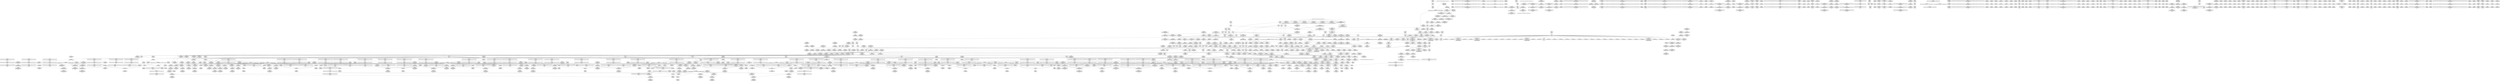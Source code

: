 digraph {
	CE0x4eebc10 [shape=record,shape=Mrecord,label="{CE0x4eebc10|i64_56|*Constant*}"]
	CE0x4ef2530 [shape=record,shape=Mrecord,label="{CE0x4ef2530|__preempt_count_add:tmp3|*SummSink*}"]
	CE0x4f35430 [shape=record,shape=Mrecord,label="{CE0x4f35430|rcu_read_lock:tmp14|include/linux/rcupdate.h,882|*SummSource*}"]
	CE0x4f46910 [shape=record,shape=Mrecord,label="{CE0x4f46910|__rcu_read_lock:tmp7|include/linux/rcupdate.h,240|*SummSource*}"]
	CE0x4f06520 [shape=record,shape=Mrecord,label="{CE0x4f06520|task_sid:if.end|*SummSource*}"]
	CE0x4f323c0 [shape=record,shape=Mrecord,label="{CE0x4f323c0|_call_void_asm_addl_$1,_%gs:$0_,_*m,ri,*m,_dirflag_,_fpsr_,_flags_(i32*___preempt_count,_i32_%val,_i32*___preempt_count)_#3,_!dbg_!27714,_!srcloc_!27717|./arch/x86/include/asm/preempt.h,72|*SummSink*}"]
	CE0x4f88de0 [shape=record,shape=Mrecord,label="{CE0x4f88de0|rcu_lock_release:tmp4|include/linux/rcupdate.h,423|*SummSink*}"]
	CE0x4f4fdd0 [shape=record,shape=Mrecord,label="{CE0x4f4fdd0|rcu_read_unlock:tmp20|include/linux/rcupdate.h,933|*SummSink*}"]
	CE0x4f3c830 [shape=record,shape=Mrecord,label="{CE0x4f3c830|rcu_read_unlock:tmp15|include/linux/rcupdate.h,933|*SummSink*}"]
	CE0x4f44d70 [shape=record,shape=Mrecord,label="{CE0x4f44d70|rcu_read_unlock:land.lhs.true|*SummSink*}"]
	CE0x4eae170 [shape=record,shape=Mrecord,label="{CE0x4eae170|sock_has_perm:tmp14|security/selinux/hooks.c,3972|*SummSink*}"]
	CE0x4e816e0 [shape=record,shape=Mrecord,label="{CE0x4e816e0|%struct.task_struct*_(%struct.task_struct**)*_asm_movq_%gs:$_1:P_,$0_,_r,im,_dirflag_,_fpsr_,_flags_}"]
	CE0x4efe970 [shape=record,shape=Mrecord,label="{CE0x4efe970|__rcu_read_lock:entry|*SummSink*}"]
	CE0x4e7f200 [shape=record,shape=Mrecord,label="{CE0x4e7f200|%struct.task_struct*_(%struct.task_struct**)*_asm_movq_%gs:$_1:P_,$0_,_r,im,_dirflag_,_fpsr_,_flags_|*SummSink*}"]
	CE0x4e78ff0 [shape=record,shape=Mrecord,label="{CE0x4e78ff0|avc_has_perm:requested|Function::avc_has_perm&Arg::requested::|*SummSource*}"]
	CE0x4f03210 [shape=record,shape=Mrecord,label="{CE0x4f03210|rcu_read_lock:call|include/linux/rcupdate.h,882|*SummSource*}"]
	CE0x4e9cb90 [shape=record,shape=Mrecord,label="{CE0x4e9cb90|sock_has_perm:task|Function::sock_has_perm&Arg::task::|*SummSink*}"]
	CE0x4ed93a0 [shape=record,shape=Mrecord,label="{CE0x4ed93a0|__preempt_count_add:tmp2|*SummSource*}"]
	CE0x4f7b9e0 [shape=record,shape=Mrecord,label="{CE0x4f7b9e0|i64*_getelementptr_inbounds_(_4_x_i64_,_4_x_i64_*___llvm_gcov_ctr135,_i64_0,_i64_1)|*Constant*|*SummSource*}"]
	CE0x6c2a980 [shape=record,shape=Mrecord,label="{CE0x6c2a980|selinux_socket_getpeername:call1|security/selinux/hooks.c,4231}"]
	CE0x4f40730 [shape=record,shape=Mrecord,label="{CE0x4f40730|_ret_void,_!dbg_!27719|./arch/x86/include/asm/preempt.h,73|*SummSink*}"]
	CE0x4f44e80 [shape=record,shape=Mrecord,label="{CE0x4f44e80|i64*_getelementptr_inbounds_(_11_x_i64_,_11_x_i64_*___llvm_gcov_ctr132,_i64_0,_i64_0)|*Constant*}"]
	CE0x4f11950 [shape=record,shape=Mrecord,label="{CE0x4f11950|_call_void___rcu_read_unlock()_#10,_!dbg_!27734|include/linux/rcupdate.h,937}"]
	CE0x4e7dad0 [shape=record,shape=Mrecord,label="{CE0x4e7dad0|COLLAPSED:_GCMRE___llvm_gcov_ctr98_internal_global_2_x_i64_zeroinitializer:_elem_0:default:}"]
	CE0x4f19740 [shape=record,shape=Mrecord,label="{CE0x4f19740|i32_2|*Constant*}"]
	CE0x4f35fc0 [shape=record,shape=Mrecord,label="{CE0x4f35fc0|rcu_read_lock:tmp16|include/linux/rcupdate.h,882|*SummSink*}"]
	CE0x4f20130 [shape=record,shape=Mrecord,label="{CE0x4f20130|task_sid:tmp27|security/selinux/hooks.c,208|*SummSource*}"]
	CE0x4f06370 [shape=record,shape=Mrecord,label="{CE0x4f06370|task_sid:land.lhs.true2|*SummSource*}"]
	CE0x4ef9e10 [shape=record,shape=Mrecord,label="{CE0x4ef9e10|i64*_getelementptr_inbounds_(_11_x_i64_,_11_x_i64_*___llvm_gcov_ctr127,_i64_0,_i64_1)|*Constant*}"]
	CE0x4e6ea40 [shape=record,shape=Mrecord,label="{CE0x4e6ea40|_call_void_lock_release(%struct.lockdep_map*_%map,_i32_1,_i64_ptrtoint_(i8*_blockaddress(_rcu_lock_release,_%__here)_to_i64))_#10,_!dbg_!27716|include/linux/rcupdate.h,423|*SummSource*}"]
	CE0x4ee1430 [shape=record,shape=Mrecord,label="{CE0x4ee1430|sock_has_perm:net1|security/selinux/hooks.c,3973|*SummSink*}"]
	CE0x4f02100 [shape=record,shape=Mrecord,label="{CE0x4f02100|cred_sid:sid|security/selinux/hooks.c,197|*SummSink*}"]
	CE0x4f8e5b0 [shape=record,shape=Mrecord,label="{CE0x4f8e5b0|GLOBAL:__preempt_count|Global_var:__preempt_count}"]
	CE0x4efef90 [shape=record,shape=Mrecord,label="{CE0x4efef90|cred_sid:tmp2}"]
	CE0x4ebbc60 [shape=record,shape=Mrecord,label="{CE0x4ebbc60|sock_has_perm:tmp20|security/selinux/hooks.c,3977}"]
	CE0x4ed2680 [shape=record,shape=Mrecord,label="{CE0x4ed2680|sock_has_perm:tmp2|*LoadInst*|security/selinux/hooks.c,3964|*SummSink*}"]
	CE0x4ea39a0 [shape=record,shape=Mrecord,label="{CE0x4ea39a0|rcu_read_lock:tmp3|*SummSink*}"]
	CE0x4ed9d90 [shape=record,shape=Mrecord,label="{CE0x4ed9d90|__preempt_count_add:tmp4|./arch/x86/include/asm/preempt.h,72|*SummSource*}"]
	CE0x4ea1520 [shape=record,shape=Mrecord,label="{CE0x4ea1520|COLLAPSED:_GCMRE___llvm_gcov_ctr126_internal_global_13_x_i64_zeroinitializer:_elem_0:default:}"]
	CE0x4ee23f0 [shape=record,shape=Mrecord,label="{CE0x4ee23f0|sock_has_perm:sk4|security/selinux/hooks.c,3974}"]
	CE0x4eebdc0 [shape=record,shape=Mrecord,label="{CE0x4eebdc0|sock_has_perm:call|security/selinux/hooks.c,3967}"]
	CE0x4f21580 [shape=record,shape=Mrecord,label="{CE0x4f21580|cred_sid:cred|Function::cred_sid&Arg::cred::|*SummSink*}"]
	CE0x4f3b5a0 [shape=record,shape=Mrecord,label="{CE0x4f3b5a0|rcu_read_lock:tmp22|include/linux/rcupdate.h,884|*SummSource*}"]
	CE0x4f0b4f0 [shape=record,shape=Mrecord,label="{CE0x4f0b4f0|task_sid:tmp14|security/selinux/hooks.c,208}"]
	CE0x4ee9340 [shape=record,shape=Mrecord,label="{CE0x4ee9340|8:_%struct.sock*,_:_SCME_48,49_}"]
	CE0x4f44870 [shape=record,shape=Mrecord,label="{CE0x4f44870|GLOBAL:__preempt_count_add|*Constant*|*SummSink*}"]
	CE0x4f513d0 [shape=record,shape=Mrecord,label="{CE0x4f513d0|_call_void_lockdep_rcu_suspicious(i8*_getelementptr_inbounds_(_25_x_i8_,_25_x_i8_*_.str45,_i32_0,_i32_0),_i32_934,_i8*_getelementptr_inbounds_(_44_x_i8_,_44_x_i8_*_.str47,_i32_0,_i32_0))_#10,_!dbg_!27726|include/linux/rcupdate.h,933}"]
	CE0x4f297c0 [shape=record,shape=Mrecord,label="{CE0x4f297c0|rcu_read_lock:tmp4|include/linux/rcupdate.h,882|*SummSource*}"]
	CE0x4e77300 [shape=record,shape=Mrecord,label="{CE0x4e77300|i64*_getelementptr_inbounds_(_6_x_i64_,_6_x_i64_*___llvm_gcov_ctr327,_i64_0,_i64_0)|*Constant*|*SummSource*}"]
	CE0x4f3b0f0 [shape=record,shape=Mrecord,label="{CE0x4f3b0f0|i64*_getelementptr_inbounds_(_11_x_i64_,_11_x_i64_*___llvm_gcov_ctr127,_i64_0,_i64_10)|*Constant*|*SummSource*}"]
	CE0x4f87a70 [shape=record,shape=Mrecord,label="{CE0x4f87a70|i64*_getelementptr_inbounds_(_4_x_i64_,_4_x_i64_*___llvm_gcov_ctr128,_i64_0,_i64_0)|*Constant*|*SummSource*}"]
	CE0x4e8ab80 [shape=record,shape=Mrecord,label="{CE0x4e8ab80|task_sid:land.lhs.true2}"]
	CE0x4e8d3b0 [shape=record,shape=Mrecord,label="{CE0x4e8d3b0|COLLAPSED:_CMRE:_elem_0::|security/selinux/hooks.c,196}"]
	CE0x4f44660 [shape=record,shape=Mrecord,label="{CE0x4f44660|rcu_read_unlock:call|include/linux/rcupdate.h,933|*SummSource*}"]
	CE0x4eaded0 [shape=record,shape=Mrecord,label="{CE0x4eaded0|sock_has_perm:tmp14|security/selinux/hooks.c,3972}"]
	CE0x4f8ce00 [shape=record,shape=Mrecord,label="{CE0x4f8ce00|rcu_lock_release:bb|*SummSink*}"]
	CE0x4f20550 [shape=record,shape=Mrecord,label="{CE0x4f20550|GLOBAL:cred_sid|*Constant*}"]
	CE0x4fcb3c0 [shape=record,shape=Mrecord,label="{CE0x4fcb3c0|__preempt_count_sub:tmp3|*SummSource*}"]
	CE0x4ee9930 [shape=record,shape=Mrecord,label="{CE0x4ee9930|8:_%struct.sock*,_:_SCME_53,54_}"]
	CE0x4e5ece0 [shape=record,shape=Mrecord,label="{CE0x4e5ece0|i32_0|*Constant*}"]
	CE0x4f0d790 [shape=record,shape=Mrecord,label="{CE0x4f0d790|_call_void_lockdep_rcu_suspicious(i8*_getelementptr_inbounds_(_25_x_i8_,_25_x_i8_*_.str3,_i32_0,_i32_0),_i32_208,_i8*_getelementptr_inbounds_(_41_x_i8_,_41_x_i8_*_.str44,_i32_0,_i32_0))_#10,_!dbg_!27732|security/selinux/hooks.c,208}"]
	CE0x4e92440 [shape=record,shape=Mrecord,label="{CE0x4e92440|i64*_getelementptr_inbounds_(_6_x_i64_,_6_x_i64_*___llvm_gcov_ctr327,_i64_0,_i64_0)|*Constant*|*SummSink*}"]
	CE0x4f87960 [shape=record,shape=Mrecord,label="{CE0x4f87960|__rcu_read_unlock:tmp}"]
	CE0x4f87c80 [shape=record,shape=Mrecord,label="{CE0x4f87c80|__rcu_read_unlock:tmp|*SummSource*}"]
	CE0x4f79fd0 [shape=record,shape=Mrecord,label="{CE0x4f79fd0|rcu_lock_acquire:tmp|*SummSource*}"]
	CE0x4f4ca90 [shape=record,shape=Mrecord,label="{CE0x4f4ca90|__preempt_count_add:tmp7|./arch/x86/include/asm/preempt.h,73}"]
	CE0x4f1bd20 [shape=record,shape=Mrecord,label="{CE0x4f1bd20|__rcu_read_lock:tmp3|*SummSink*}"]
	CE0x4ee37a0 [shape=record,shape=Mrecord,label="{CE0x4ee37a0|sock_has_perm:tmp16|security/selinux/hooks.c,3976|*SummSink*}"]
	CE0x4eebfb0 [shape=record,shape=Mrecord,label="{CE0x4eebfb0|sock_has_perm:call|security/selinux/hooks.c,3967|*SummSink*}"]
	CE0x4ee2280 [shape=record,shape=Mrecord,label="{CE0x4ee2280|sock_has_perm:tmp15|security/selinux/hooks.c,3974|*SummSink*}"]
	CE0x4f3f260 [shape=record,shape=Mrecord,label="{CE0x4f3f260|_call_void_asm_sideeffect_,_memory_,_dirflag_,_fpsr_,_flags_()_#3,_!dbg_!27714,_!srcloc_!27715|include/linux/rcupdate.h,239|*SummSink*}"]
	CE0x4e92e70 [shape=record,shape=Mrecord,label="{CE0x4e92e70|get_current:tmp4|./arch/x86/include/asm/current.h,14|*SummSource*}"]
	CE0x4f7e6d0 [shape=record,shape=Mrecord,label="{CE0x4f7e6d0|__preempt_count_sub:do.body}"]
	CE0x4f27db0 [shape=record,shape=Mrecord,label="{CE0x4f27db0|GLOBAL:rcu_read_lock.__warned|Global_var:rcu_read_lock.__warned}"]
	CE0x4f23050 [shape=record,shape=Mrecord,label="{CE0x4f23050|rcu_read_lock:if.then|*SummSource*}"]
	CE0x4ebcd00 [shape=record,shape=Mrecord,label="{CE0x4ebcd00|rcu_read_lock:tmp13|include/linux/rcupdate.h,882}"]
	CE0x4f448e0 [shape=record,shape=Mrecord,label="{CE0x4f448e0|GLOBAL:__preempt_count_add|*Constant*|*SummSource*}"]
	CE0x4f4b9d0 [shape=record,shape=Mrecord,label="{CE0x4f4b9d0|rcu_read_unlock:tmp8|include/linux/rcupdate.h,933}"]
	CE0x4f08060 [shape=record,shape=Mrecord,label="{CE0x4f08060|i64_0|*Constant*}"]
	CE0x4eb01c0 [shape=record,shape=Mrecord,label="{CE0x4eb01c0|i64*_getelementptr_inbounds_(_6_x_i64_,_6_x_i64_*___llvm_gcov_ctr327,_i64_0,_i64_5)|*Constant*|*SummSink*}"]
	CE0x4f1b460 [shape=record,shape=Mrecord,label="{CE0x4f1b460|i64*_getelementptr_inbounds_(_4_x_i64_,_4_x_i64_*___llvm_gcov_ctr128,_i64_0,_i64_1)|*Constant*|*SummSource*}"]
	CE0x4e5aa80 [shape=record,shape=Mrecord,label="{CE0x4e5aa80|selinux_socket_getpeername:tmp3}"]
	CE0x4ee0760 [shape=record,shape=Mrecord,label="{CE0x4ee0760|sock_has_perm:tmp17|security/selinux/hooks.c,3976|*SummSink*}"]
	CE0x4e69f40 [shape=record,shape=Mrecord,label="{CE0x4e69f40|selinux_socket_getpeername:entry|*SummSource*}"]
	CE0x4e9de70 [shape=record,shape=Mrecord,label="{CE0x4e9de70|get_current:tmp|*SummSource*}"]
	CE0x4ee2e30 [shape=record,shape=Mrecord,label="{CE0x4ee2e30|sock_has_perm:sid5|security/selinux/hooks.c,3976|*SummSink*}"]
	CE0x4fa51e0 [shape=record,shape=Mrecord,label="{CE0x4fa51e0|__rcu_read_unlock:tmp2}"]
	CE0x4e6eb20 [shape=record,shape=Mrecord,label="{CE0x4e6eb20|_call_void_lock_release(%struct.lockdep_map*_%map,_i32_1,_i64_ptrtoint_(i8*_blockaddress(_rcu_lock_release,_%__here)_to_i64))_#10,_!dbg_!27716|include/linux/rcupdate.h,423|*SummSink*}"]
	CE0x4eee080 [shape=record,shape=Mrecord,label="{CE0x4eee080|i64_0|*Constant*|*SummSink*}"]
	CE0x4effc80 [shape=record,shape=Mrecord,label="{CE0x4effc80|task_sid:call|security/selinux/hooks.c,208}"]
	CE0x4f25690 [shape=record,shape=Mrecord,label="{CE0x4f25690|cred_sid:tmp6|security/selinux/hooks.c,197|*SummSource*}"]
	CE0x4f41c20 [shape=record,shape=Mrecord,label="{CE0x4f41c20|rcu_read_unlock:tmp9|include/linux/rcupdate.h,933|*SummSource*}"]
	CE0x4f8a930 [shape=record,shape=Mrecord,label="{CE0x4f8a930|i64*_getelementptr_inbounds_(_4_x_i64_,_4_x_i64_*___llvm_gcov_ctr128,_i64_0,_i64_0)|*Constant*|*SummSink*}"]
	CE0x4f91d40 [shape=record,shape=Mrecord,label="{CE0x4f91d40|_call_void___preempt_count_sub(i32_1)_#10,_!dbg_!27715|include/linux/rcupdate.h,244|*SummSink*}"]
	CE0x4f87c10 [shape=record,shape=Mrecord,label="{CE0x4f87c10|COLLAPSED:_GCMRE___llvm_gcov_ctr134_internal_global_4_x_i64_zeroinitializer:_elem_0:default:}"]
	CE0x4f76b70 [shape=record,shape=Mrecord,label="{CE0x4f76b70|rcu_lock_release:tmp6}"]
	CE0x4f321d0 [shape=record,shape=Mrecord,label="{CE0x4f321d0|_call_void_asm_addl_$1,_%gs:$0_,_*m,ri,*m,_dirflag_,_fpsr_,_flags_(i32*___preempt_count,_i32_%val,_i32*___preempt_count)_#3,_!dbg_!27714,_!srcloc_!27717|./arch/x86/include/asm/preempt.h,72}"]
	CE0x4e64300 [shape=record,shape=Mrecord,label="{CE0x4e64300|sock_has_perm:sid|security/selinux/hooks.c,3969}"]
	CE0x4e92fe0 [shape=record,shape=Mrecord,label="{CE0x4e92fe0|GLOBAL:current_task|Global_var:current_task|*SummSource*}"]
	CE0x4f4f830 [shape=record,shape=Mrecord,label="{CE0x4f4f830|rcu_read_unlock:tmp19|include/linux/rcupdate.h,933|*SummSource*}"]
	CE0x4f3d3b0 [shape=record,shape=Mrecord,label="{CE0x4f3d3b0|rcu_read_unlock:tmp13|include/linux/rcupdate.h,933|*SummSource*}"]
	CE0x4e8e570 [shape=record,shape=Mrecord,label="{CE0x4e8e570|sock_has_perm:if.end|*SummSource*}"]
	CE0x4f734c0 [shape=record,shape=Mrecord,label="{CE0x4f734c0|_call_void___preempt_count_sub(i32_1)_#10,_!dbg_!27715|include/linux/rcupdate.h,244}"]
	CE0x4e5f260 [shape=record,shape=Mrecord,label="{CE0x4e5f260|i64_1|*Constant*|*SummSource*}"]
	CE0x4f14950 [shape=record,shape=Mrecord,label="{CE0x4f14950|i64*_getelementptr_inbounds_(_4_x_i64_,_4_x_i64_*___llvm_gcov_ctr133,_i64_0,_i64_0)|*Constant*}"]
	CE0x4f27ac0 [shape=record,shape=Mrecord,label="{CE0x4f27ac0|rcu_read_lock:tmp7|include/linux/rcupdate.h,882}"]
	CE0x4f1fc30 [shape=record,shape=Mrecord,label="{CE0x4f1fc30|i64*_getelementptr_inbounds_(_13_x_i64_,_13_x_i64_*___llvm_gcov_ctr126,_i64_0,_i64_12)|*Constant*|*SummSource*}"]
	CE0x4eae4e0 [shape=record,shape=Mrecord,label="{CE0x4eae4e0|sock_has_perm:type|security/selinux/hooks.c,3972}"]
	CE0x4efba30 [shape=record,shape=Mrecord,label="{CE0x4efba30|task_sid:tobool1|security/selinux/hooks.c,208|*SummSink*}"]
	CE0x4eea950 [shape=record,shape=Mrecord,label="{CE0x4eea950|_ret_i32_%call7,_!dbg_!27749|security/selinux/hooks.c,210|*SummSource*}"]
	CE0x4f21db0 [shape=record,shape=Mrecord,label="{CE0x4f21db0|_call_void_rcu_read_unlock()_#10,_!dbg_!27748|security/selinux/hooks.c,209}"]
	CE0x4f0d650 [shape=record,shape=Mrecord,label="{CE0x4f0d650|i8_1|*Constant*|*SummSink*}"]
	CE0x4ee9b90 [shape=record,shape=Mrecord,label="{CE0x4ee9b90|8:_%struct.sock*,_:_SCME_55,56_}"]
	CE0x4efd780 [shape=record,shape=Mrecord,label="{CE0x4efd780|i64_1|*Constant*}"]
	CE0x4f11e60 [shape=record,shape=Mrecord,label="{CE0x4f11e60|GLOBAL:__rcu_read_unlock|*Constant*|*SummSink*}"]
	CE0x4f08810 [shape=record,shape=Mrecord,label="{CE0x4f08810|cred_sid:tmp}"]
	CE0x4f75040 [shape=record,shape=Mrecord,label="{CE0x4f75040|GLOBAL:lock_release|*Constant*}"]
	CE0x4ef8c30 [shape=record,shape=Mrecord,label="{CE0x4ef8c30|rcu_read_unlock:if.then|*SummSource*}"]
	CE0x4e9a7e0 [shape=record,shape=Mrecord,label="{CE0x4e9a7e0|i32_16|*Constant*|*SummSource*}"]
	CE0x4ef0ae0 [shape=record,shape=Mrecord,label="{CE0x4ef0ae0|i8_0|*Constant*}"]
	CE0x4ee9470 [shape=record,shape=Mrecord,label="{CE0x4ee9470|8:_%struct.sock*,_:_SCME_49,50_}"]
	CE0x4ee42d0 [shape=record,shape=Mrecord,label="{CE0x4ee42d0|i32_(i32,_i32,_i16,_i32,_%struct.common_audit_data*)*_bitcast_(i32_(i32,_i32,_i16,_i32,_%struct.common_audit_data.495*)*_avc_has_perm_to_i32_(i32,_i32,_i16,_i32,_%struct.common_audit_data*)*)|*Constant*}"]
	CE0x4f26cf0 [shape=record,shape=Mrecord,label="{CE0x4f26cf0|rcu_read_lock:tmp6|include/linux/rcupdate.h,882|*SummSource*}"]
	CE0x4f19b20 [shape=record,shape=Mrecord,label="{CE0x4f19b20|%struct.lockdep_map*_null|*Constant*}"]
	CE0x4e915a0 [shape=record,shape=Mrecord,label="{CE0x4e915a0|cred_sid:tmp5|security/selinux/hooks.c,196|*SummSource*}"]
	CE0x4f12d60 [shape=record,shape=Mrecord,label="{CE0x4f12d60|__rcu_read_lock:do.body|*SummSource*}"]
	CE0x4f09b30 [shape=record,shape=Mrecord,label="{CE0x4f09b30|task_sid:tmp12|security/selinux/hooks.c,208|*SummSource*}"]
	CE0x4f299f0 [shape=record,shape=Mrecord,label="{CE0x4f299f0|rcu_read_unlock:tmp7|include/linux/rcupdate.h,933|*SummSink*}"]
	CE0x4ea3900 [shape=record,shape=Mrecord,label="{CE0x4ea3900|rcu_read_lock:tmp3|*SummSource*}"]
	CE0x4e5dfd0 [shape=record,shape=Mrecord,label="{CE0x4e5dfd0|get_current:entry|*SummSink*}"]
	CE0x4f38310 [shape=record,shape=Mrecord,label="{CE0x4f38310|i64*_getelementptr_inbounds_(_11_x_i64_,_11_x_i64_*___llvm_gcov_ctr127,_i64_0,_i64_9)|*Constant*}"]
	CE0x4e6b1b0 [shape=record,shape=Mrecord,label="{CE0x4e6b1b0|selinux_socket_getpeername:call|security/selinux/hooks.c,4231|*SummSink*}"]
	CE0x4f29ed0 [shape=record,shape=Mrecord,label="{CE0x4f29ed0|i32_0|*Constant*}"]
	CE0x4ee12d0 [shape=record,shape=Mrecord,label="{CE0x4ee12d0|sock_has_perm:net1|security/selinux/hooks.c,3973|*SummSource*}"]
	CE0x4ee8500 [shape=record,shape=Mrecord,label="{CE0x4ee8500|8:_%struct.sock*,_:_SCME_36,37_}"]
	CE0x4f3ba90 [shape=record,shape=Mrecord,label="{CE0x4f3ba90|rcu_read_lock:tmp22|include/linux/rcupdate.h,884|*SummSink*}"]
	CE0x4f1ee30 [shape=record,shape=Mrecord,label="{CE0x4f1ee30|__preempt_count_add:tmp7|./arch/x86/include/asm/preempt.h,73|*SummSink*}"]
	CE0x4e8c4f0 [shape=record,shape=Mrecord,label="{CE0x4e8c4f0|GLOBAL:rcu_read_lock|*Constant*}"]
	CE0x4e627b0 [shape=record,shape=Mrecord,label="{CE0x4e627b0|i32_1|*Constant*|*SummSource*}"]
	CE0x4f27c30 [shape=record,shape=Mrecord,label="{CE0x4f27c30|rcu_read_lock:tmp7|include/linux/rcupdate.h,882|*SummSource*}"]
	CE0x4f23740 [shape=record,shape=Mrecord,label="{CE0x4f23740|rcu_read_lock:tmp7|include/linux/rcupdate.h,882|*SummSink*}"]
	CE0x4f7d920 [shape=record,shape=Mrecord,label="{CE0x4f7d920|__preempt_count_add:do.end|*SummSource*}"]
	CE0x4f21650 [shape=record,shape=Mrecord,label="{CE0x4f21650|_ret_i32_%tmp6,_!dbg_!27716|security/selinux/hooks.c,197}"]
	CE0x4f4e110 [shape=record,shape=Mrecord,label="{CE0x4f4e110|i64*_getelementptr_inbounds_(_11_x_i64_,_11_x_i64_*___llvm_gcov_ctr132,_i64_0,_i64_8)|*Constant*}"]
	CE0x4ea14b0 [shape=record,shape=Mrecord,label="{CE0x4ea14b0|task_sid:tmp}"]
	CE0x4f919f0 [shape=record,shape=Mrecord,label="{CE0x4f919f0|__preempt_count_sub:tmp5|./arch/x86/include/asm/preempt.h,77|*SummSink*}"]
	CE0x4f3c700 [shape=record,shape=Mrecord,label="{CE0x4f3c700|rcu_read_unlock:tmp15|include/linux/rcupdate.h,933|*SummSource*}"]
	CE0x4f12cf0 [shape=record,shape=Mrecord,label="{CE0x4f12cf0|__rcu_read_lock:do.body}"]
	CE0x4f0d020 [shape=record,shape=Mrecord,label="{CE0x4f0d020|i8_1|*Constant*}"]
	CE0x4e5c6f0 [shape=record,shape=Mrecord,label="{CE0x4e5c6f0|selinux_socket_getpeername:tmp2|*SummSink*}"]
	CE0x4f3dbe0 [shape=record,shape=Mrecord,label="{CE0x4f3dbe0|__rcu_read_lock:tmp7|include/linux/rcupdate.h,240|*SummSink*}"]
	CE0x4f06ca0 [shape=record,shape=Mrecord,label="{CE0x4f06ca0|_call_void___rcu_read_lock()_#10,_!dbg_!27710|include/linux/rcupdate.h,879|*SummSink*}"]
	CE0x4f22c30 [shape=record,shape=Mrecord,label="{CE0x4f22c30|_ret_void,_!dbg_!27735|include/linux/rcupdate.h,938|*SummSink*}"]
	CE0x4f104a0 [shape=record,shape=Mrecord,label="{CE0x4f104a0|_call_void_rcu_lock_release(%struct.lockdep_map*_rcu_lock_map)_#10,_!dbg_!27733|include/linux/rcupdate.h,935|*SummSink*}"]
	CE0x4f0ab70 [shape=record,shape=Mrecord,label="{CE0x4f0ab70|task_sid:tobool4|security/selinux/hooks.c,208|*SummSink*}"]
	CE0x4f0db90 [shape=record,shape=Mrecord,label="{CE0x4f0db90|_call_void_lockdep_rcu_suspicious(i8*_getelementptr_inbounds_(_25_x_i8_,_25_x_i8_*_.str3,_i32_0,_i32_0),_i32_208,_i8*_getelementptr_inbounds_(_41_x_i8_,_41_x_i8_*_.str44,_i32_0,_i32_0))_#10,_!dbg_!27732|security/selinux/hooks.c,208|*SummSource*}"]
	CE0x4f7aa50 [shape=record,shape=Mrecord,label="{CE0x4f7aa50|_ret_void,_!dbg_!27720|./arch/x86/include/asm/preempt.h,78|*SummSink*}"]
	CE0x4f36e20 [shape=record,shape=Mrecord,label="{CE0x4f36e20|i8*_getelementptr_inbounds_(_25_x_i8_,_25_x_i8_*_.str45,_i32_0,_i32_0)|*Constant*|*SummSource*}"]
	CE0x4ed5cc0 [shape=record,shape=Mrecord,label="{CE0x4ed5cc0|task_sid:tmp20|security/selinux/hooks.c,208|*SummSource*}"]
	CE0x4f8bf90 [shape=record,shape=Mrecord,label="{CE0x4f8bf90|i8*_undef|*Constant*|*SummSource*}"]
	CE0x4f32a50 [shape=record,shape=Mrecord,label="{CE0x4f32a50|rcu_read_lock:call3|include/linux/rcupdate.h,882}"]
	CE0x4ee7000 [shape=record,shape=Mrecord,label="{CE0x4ee7000|task_sid:tmp2}"]
	CE0x4f01bf0 [shape=record,shape=Mrecord,label="{CE0x4f01bf0|task_sid:tobool1|security/selinux/hooks.c,208}"]
	CE0x4eedf50 [shape=record,shape=Mrecord,label="{CE0x4eedf50|i64_0|*Constant*|*SummSource*}"]
	CE0x4eeed60 [shape=record,shape=Mrecord,label="{CE0x4eeed60|i64*_getelementptr_inbounds_(_6_x_i64_,_6_x_i64_*___llvm_gcov_ctr327,_i64_0,_i64_3)|*Constant*}"]
	CE0x4ee6c70 [shape=record,shape=Mrecord,label="{CE0x4ee6c70|task_sid:do.end}"]
	CE0x4f22de0 [shape=record,shape=Mrecord,label="{CE0x4f22de0|rcu_read_lock:if.then}"]
	CE0x4ef0300 [shape=record,shape=Mrecord,label="{CE0x4ef0300|sock_has_perm:tmp4|security/selinux/hooks.c,3966}"]
	CE0x4ef3b00 [shape=record,shape=Mrecord,label="{CE0x4ef3b00|rcu_read_lock:tmp9|include/linux/rcupdate.h,882|*SummSink*}"]
	CE0x4f223e0 [shape=record,shape=Mrecord,label="{CE0x4f223e0|GLOBAL:rcu_read_unlock|*Constant*|*SummSource*}"]
	CE0x4fa9cd0 [shape=record,shape=Mrecord,label="{CE0x4fa9cd0|GLOBAL:__preempt_count_sub|*Constant*|*SummSource*}"]
	CE0x4eda650 [shape=record,shape=Mrecord,label="{CE0x4eda650|i64*_getelementptr_inbounds_(_4_x_i64_,_4_x_i64_*___llvm_gcov_ctr134,_i64_0,_i64_3)|*Constant*|*SummSource*}"]
	CE0x4e5d800 [shape=record,shape=Mrecord,label="{CE0x4e5d800|selinux_socket_getpeername:bb}"]
	CE0x4f22b20 [shape=record,shape=Mrecord,label="{CE0x4f22b20|_ret_void,_!dbg_!27735|include/linux/rcupdate.h,938|*SummSource*}"]
	CE0x4fbab60 [shape=record,shape=Mrecord,label="{CE0x4fbab60|__preempt_count_sub:tmp6|./arch/x86/include/asm/preempt.h,78|*SummSink*}"]
	CE0x4e8dfe0 [shape=record,shape=Mrecord,label="{CE0x4e8dfe0|task_sid:tmp8|security/selinux/hooks.c,208}"]
	CE0x4f446d0 [shape=record,shape=Mrecord,label="{CE0x4f446d0|rcu_read_unlock:call|include/linux/rcupdate.h,933|*SummSink*}"]
	CE0x4e61430 [shape=record,shape=Mrecord,label="{CE0x4e61430|GLOBAL:rcu_read_lock|*Constant*|*SummSink*}"]
	CE0x4f11810 [shape=record,shape=Mrecord,label="{CE0x4f11810|_ret_void,_!dbg_!27717|include/linux/rcupdate.h,424|*SummSink*}"]
	CE0x4f14e50 [shape=record,shape=Mrecord,label="{CE0x4f14e50|i64_1|*Constant*}"]
	CE0x4fa9840 [shape=record,shape=Mrecord,label="{CE0x4fa9840|i64*_getelementptr_inbounds_(_4_x_i64_,_4_x_i64_*___llvm_gcov_ctr129,_i64_0,_i64_0)|*Constant*|*SummSink*}"]
	CE0x4f09f60 [shape=record,shape=Mrecord,label="{CE0x4f09f60|task_sid:tmp13|security/selinux/hooks.c,208|*SummSource*}"]
	CE0x4f0acb0 [shape=record,shape=Mrecord,label="{CE0x4f0acb0|i64_6|*Constant*|*SummSource*}"]
	CE0x4ed9ff0 [shape=record,shape=Mrecord,label="{CE0x4ed9ff0|__preempt_count_add:tmp|*SummSource*}"]
	CE0x4f072a0 [shape=record,shape=Mrecord,label="{CE0x4f072a0|i64_3|*Constant*|*SummSource*}"]
	CE0x4ead9b0 [shape=record,shape=Mrecord,label="{CE0x4ead9b0|sock_has_perm:tmp13|security/selinux/hooks.c,3972|*SummSource*}"]
	CE0x4ea3000 [shape=record,shape=Mrecord,label="{CE0x4ea3000|_call_void_rcu_lock_acquire(%struct.lockdep_map*_rcu_lock_map)_#10,_!dbg_!27711|include/linux/rcupdate.h,881|*SummSink*}"]
	CE0x4f0ea10 [shape=record,shape=Mrecord,label="{CE0x4f0ea10|i32_208|*Constant*}"]
	CE0x4f83f40 [shape=record,shape=Mrecord,label="{CE0x4f83f40|i64*_getelementptr_inbounds_(_4_x_i64_,_4_x_i64_*___llvm_gcov_ctr135,_i64_0,_i64_2)|*Constant*|*SummSource*}"]
	CE0x4f0a630 [shape=record,shape=Mrecord,label="{CE0x4f0a630|task_sid:tobool4|security/selinux/hooks.c,208|*SummSource*}"]
	CE0x4ef3110 [shape=record,shape=Mrecord,label="{CE0x4ef3110|rcu_read_lock:tobool1|include/linux/rcupdate.h,882|*SummSource*}"]
	CE0x4f481a0 [shape=record,shape=Mrecord,label="{CE0x4f481a0|void_(i32*,_i32,_i32*)*_asm_addl_$1,_%gs:$0_,_*m,ri,*m,_dirflag_,_fpsr_,_flags_|*SummSource*}"]
	CE0x4fa8eb0 [shape=record,shape=Mrecord,label="{CE0x4fa8eb0|__preempt_count_sub:tmp1}"]
	CE0x4f1fda0 [shape=record,shape=Mrecord,label="{CE0x4f1fda0|task_sid:tmp26|security/selinux/hooks.c,208|*SummSource*}"]
	CE0x4f32d60 [shape=record,shape=Mrecord,label="{CE0x4f32d60|rcu_read_lock:call3|include/linux/rcupdate.h,882|*SummSource*}"]
	CE0x4f07530 [shape=record,shape=Mrecord,label="{CE0x4f07530|COLLAPSED:_GCMRE___llvm_gcov_ctr131_internal_global_2_x_i64_zeroinitializer:_elem_0:default:}"]
	CE0x4f02980 [shape=record,shape=Mrecord,label="{CE0x4f02980|task_sid:tmp10|security/selinux/hooks.c,208|*SummSink*}"]
	CE0x4f7bc10 [shape=record,shape=Mrecord,label="{CE0x4f7bc10|__preempt_count_sub:tmp7|./arch/x86/include/asm/preempt.h,78|*SummSink*}"]
	CE0x45a80d0 [shape=record,shape=Mrecord,label="{CE0x45a80d0|GLOBAL:sock_has_perm|*Constant*|*SummSource*}"]
	CE0x4ef4170 [shape=record,shape=Mrecord,label="{CE0x4ef4170|rcu_read_lock:tmp11|include/linux/rcupdate.h,882}"]
	CE0x4f8cd40 [shape=record,shape=Mrecord,label="{CE0x4f8cd40|rcu_lock_release:bb|*SummSource*}"]
	CE0x4e7ca40 [shape=record,shape=Mrecord,label="{CE0x4e7ca40|sock_has_perm:tmp}"]
	CE0x4ee1e30 [shape=record,shape=Mrecord,label="{CE0x4ee1e30|sock_has_perm:net3|security/selinux/hooks.c,3974|*SummSink*}"]
	CE0x4e64ab0 [shape=record,shape=Mrecord,label="{CE0x4e64ab0|sock_has_perm:cmp|security/selinux/hooks.c,3969}"]
	CE0x69e8230 [shape=record,shape=Mrecord,label="{CE0x69e8230|GLOBAL:sock_has_perm|*Constant*}"]
	CE0x4f0c5e0 [shape=record,shape=Mrecord,label="{CE0x4f0c5e0|i64*_getelementptr_inbounds_(_13_x_i64_,_13_x_i64_*___llvm_gcov_ctr126,_i64_0,_i64_8)|*Constant*|*SummSource*}"]
	CE0x4f20a10 [shape=record,shape=Mrecord,label="{CE0x4f20a10|task_sid:call7|security/selinux/hooks.c,208|*SummSink*}"]
	CE0x4f41870 [shape=record,shape=Mrecord,label="{CE0x4f41870|_call_void_lock_acquire(%struct.lockdep_map*_%map,_i32_0,_i32_0,_i32_2,_i32_0,_%struct.lockdep_map*_null,_i64_ptrtoint_(i8*_blockaddress(_rcu_lock_acquire,_%__here)_to_i64))_#10,_!dbg_!27716|include/linux/rcupdate.h,418|*SummSink*}"]
	CE0x4f01a90 [shape=record,shape=Mrecord,label="{CE0x4f01a90|task_sid:tmp9|security/selinux/hooks.c,208|*SummSource*}"]
	CE0x4f4ae10 [shape=record,shape=Mrecord,label="{CE0x4f4ae10|GLOBAL:rcu_read_unlock.__warned|Global_var:rcu_read_unlock.__warned|*SummSink*}"]
	CE0x4f46af0 [shape=record,shape=Mrecord,label="{CE0x4f46af0|rcu_read_unlock:do.body}"]
	CE0x4ee6a70 [shape=record,shape=Mrecord,label="{CE0x4ee6a70|sock_has_perm:tmp10|security/selinux/hooks.c,3969|*SummSink*}"]
	CE0x4ed4050 [shape=record,shape=Mrecord,label="{CE0x4ed4050|task_sid:tmp25|security/selinux/hooks.c,208}"]
	CE0x4edaaf0 [shape=record,shape=Mrecord,label="{CE0x4edaaf0|__rcu_read_unlock:bb}"]
	CE0x4ed5630 [shape=record,shape=Mrecord,label="{CE0x4ed5630|i64*_getelementptr_inbounds_(_13_x_i64_,_13_x_i64_*___llvm_gcov_ctr126,_i64_0,_i64_9)|*Constant*|*SummSink*}"]
	CE0x4f46a10 [shape=record,shape=Mrecord,label="{CE0x4f46a10|rcu_read_unlock:do.end|*SummSource*}"]
	CE0x4ed5b30 [shape=record,shape=Mrecord,label="{CE0x4ed5b30|task_sid:tmp20|security/selinux/hooks.c,208}"]
	CE0x4fc99b0 [shape=record,shape=Mrecord,label="{CE0x4fc99b0|__preempt_count_sub:do.end|*SummSource*}"]
	CE0x4f0f5b0 [shape=record,shape=Mrecord,label="{CE0x4f0f5b0|_ret_void,_!dbg_!27717|include/linux/rcupdate.h,419}"]
	CE0x4f02090 [shape=record,shape=Mrecord,label="{CE0x4f02090|cred_sid:sid|security/selinux/hooks.c,197}"]
	CE0x4f0f6a0 [shape=record,shape=Mrecord,label="{CE0x4f0f6a0|_ret_void,_!dbg_!27717|include/linux/rcupdate.h,419|*SummSource*}"]
	CE0x4f35c90 [shape=record,shape=Mrecord,label="{CE0x4f35c90|rcu_read_lock:tmp16|include/linux/rcupdate.h,882}"]
	CE0x4ef1150 [shape=record,shape=Mrecord,label="{CE0x4ef1150|__preempt_count_sub:tmp}"]
	CE0x4e573e0 [shape=record,shape=Mrecord,label="{CE0x4e573e0|sock_has_perm:task|Function::sock_has_perm&Arg::task::}"]
	CE0x4e7ec90 [shape=record,shape=Mrecord,label="{CE0x4e7ec90|selinux_socket_getpeername:sk|security/selinux/hooks.c,4231}"]
	CE0x4f88d70 [shape=record,shape=Mrecord,label="{CE0x4f88d70|rcu_lock_release:tmp4|include/linux/rcupdate.h,423|*SummSource*}"]
	CE0x4eafb40 [shape=record,shape=Mrecord,label="{CE0x4eafb40|sock_has_perm:retval.0|*SummSource*}"]
	CE0x4e6b8d0 [shape=record,shape=Mrecord,label="{CE0x4e6b8d0|task_sid:tmp6|security/selinux/hooks.c,208}"]
	CE0x4ee67e0 [shape=record,shape=Mrecord,label="{CE0x4ee67e0|8:_%struct.sock*,_:_SCME_8,16_|*MultipleSource*|security/selinux/hooks.c, 3966|security/selinux/hooks.c,3966|security/selinux/hooks.c,3966}"]
	CE0x4f03c30 [shape=record,shape=Mrecord,label="{CE0x4f03c30|rcu_read_lock:land.lhs.true2}"]
	CE0x4ee31d0 [shape=record,shape=Mrecord,label="{CE0x4ee31d0|sock_has_perm:sclass|security/selinux/hooks.c,3976|*SummSink*}"]
	CE0x4f51710 [shape=record,shape=Mrecord,label="{CE0x4f51710|_call_void_lockdep_rcu_suspicious(i8*_getelementptr_inbounds_(_25_x_i8_,_25_x_i8_*_.str45,_i32_0,_i32_0),_i32_934,_i8*_getelementptr_inbounds_(_44_x_i8_,_44_x_i8_*_.str47,_i32_0,_i32_0))_#10,_!dbg_!27726|include/linux/rcupdate.h,933|*SummSource*}"]
	CE0x4f4f8a0 [shape=record,shape=Mrecord,label="{CE0x4f4f8a0|rcu_read_unlock:tmp19|include/linux/rcupdate.h,933|*SummSink*}"]
	CE0x4f7cb80 [shape=record,shape=Mrecord,label="{CE0x4f7cb80|__preempt_count_sub:tmp2|*SummSink*}"]
	CE0x4f01610 [shape=record,shape=Mrecord,label="{CE0x4f01610|rcu_read_lock:tobool|include/linux/rcupdate.h,882|*SummSource*}"]
	CE0x4f42af0 [shape=record,shape=Mrecord,label="{CE0x4f42af0|i64*_getelementptr_inbounds_(_11_x_i64_,_11_x_i64_*___llvm_gcov_ctr132,_i64_0,_i64_0)|*Constant*|*SummSource*}"]
	CE0x4e92ee0 [shape=record,shape=Mrecord,label="{CE0x4e92ee0|get_current:tmp4|./arch/x86/include/asm/current.h,14|*SummSink*}"]
	CE0x4f2a600 [shape=record,shape=Mrecord,label="{CE0x4f2a600|i64*_getelementptr_inbounds_(_4_x_i64_,_4_x_i64_*___llvm_gcov_ctr135,_i64_0,_i64_2)|*Constant*|*SummSink*}"]
	CE0x4f25970 [shape=record,shape=Mrecord,label="{CE0x4f25970|rcu_lock_acquire:entry|*SummSource*}"]
	CE0x4ef0940 [shape=record,shape=Mrecord,label="{CE0x4ef0940|sock_has_perm:tmp5|security/selinux/hooks.c,3966|*SummSink*}"]
	CE0x4eecfe0 [shape=record,shape=Mrecord,label="{CE0x4eecfe0|sock_has_perm:tmp6|security/selinux/hooks.c,3969|*SummSink*}"]
	CE0x4f424e0 [shape=record,shape=Mrecord,label="{CE0x4f424e0|rcu_read_unlock:tobool|include/linux/rcupdate.h,933}"]
	CE0x4f2a980 [shape=record,shape=Mrecord,label="{CE0x4f2a980|i64*_getelementptr_inbounds_(_4_x_i64_,_4_x_i64_*___llvm_gcov_ctr128,_i64_0,_i64_2)|*Constant*|*SummSink*}"]
	CE0x4f3ef60 [shape=record,shape=Mrecord,label="{CE0x4f3ef60|rcu_read_unlock:tmp3}"]
	CE0x4eec4f0 [shape=record,shape=Mrecord,label="{CE0x4eec4f0|i32_2|*Constant*}"]
	CE0x4f00df0 [shape=record,shape=Mrecord,label="{CE0x4f00df0|rcu_read_lock:do.end|*SummSource*}"]
	CE0x4f0b3c0 [shape=record,shape=Mrecord,label="{CE0x4f0b3c0|i64_7|*Constant*|*SummSink*}"]
	CE0x4f52020 [shape=record,shape=Mrecord,label="{CE0x4f52020|i32_934|*Constant*}"]
	CE0x4f06df0 [shape=record,shape=Mrecord,label="{CE0x4f06df0|__rcu_read_lock:entry}"]
	CE0x4e908a0 [shape=record,shape=Mrecord,label="{CE0x4e908a0|task_sid:do.body5|*SummSink*}"]
	CE0x4e6c970 [shape=record,shape=Mrecord,label="{CE0x4e6c970|i32_5|*Constant*}"]
	CE0x4f328e0 [shape=record,shape=Mrecord,label="{CE0x4f328e0|rcu_read_lock:tmp12|include/linux/rcupdate.h,882|*SummSink*}"]
	CE0x4ed66b0 [shape=record,shape=Mrecord,label="{CE0x4ed66b0|task_sid:tmp23|security/selinux/hooks.c,208}"]
	CE0x4f21210 [shape=record,shape=Mrecord,label="{CE0x4f21210|cred_sid:entry|*SummSink*}"]
	CE0x4f1f8a0 [shape=record,shape=Mrecord,label="{CE0x4f1f8a0|i64*_getelementptr_inbounds_(_13_x_i64_,_13_x_i64_*___llvm_gcov_ctr126,_i64_0,_i64_12)|*Constant*}"]
	CE0x4f35b20 [shape=record,shape=Mrecord,label="{CE0x4f35b20|rcu_read_lock:tmp15|include/linux/rcupdate.h,882|*SummSink*}"]
	CE0x4e8d790 [shape=record,shape=Mrecord,label="{CE0x4e8d790|_call_void_mcount()_#3|*SummSource*}"]
	CE0x4e5f680 [shape=record,shape=Mrecord,label="{CE0x4e5f680|selinux_socket_getpeername:tmp}"]
	CE0x4ef43f0 [shape=record,shape=Mrecord,label="{CE0x4ef43f0|rcu_read_lock:tmp11|include/linux/rcupdate.h,882|*SummSource*}"]
	CE0x4f7d340 [shape=record,shape=Mrecord,label="{CE0x4f7d340|__preempt_count_add:do.end}"]
	CE0x4ed2e70 [shape=record,shape=Mrecord,label="{CE0x4ed2e70|i8*_getelementptr_inbounds_(_41_x_i8_,_41_x_i8_*_.str44,_i32_0,_i32_0)|*Constant*|*SummSource*}"]
	CE0x4f05e00 [shape=record,shape=Mrecord,label="{CE0x4f05e00|i64_2|*Constant*}"]
	CE0x4f0ce10 [shape=record,shape=Mrecord,label="{CE0x4f0ce10|task_sid:tmp18|security/selinux/hooks.c,208|*SummSink*}"]
	CE0x4e707a0 [shape=record,shape=Mrecord,label="{CE0x4e707a0|get_current:entry|*SummSource*}"]
	CE0x4f10c60 [shape=record,shape=Mrecord,label="{CE0x4f10c60|GLOBAL:rcu_lock_release|*Constant*|*SummSource*}"]
	CE0x4f25f90 [shape=record,shape=Mrecord,label="{CE0x4f25f90|COLLAPSED:_GCMRE___llvm_gcov_ctr132_internal_global_11_x_i64_zeroinitializer:_elem_0:default:}"]
	CE0x4ee89c0 [shape=record,shape=Mrecord,label="{CE0x4ee89c0|8:_%struct.sock*,_:_SCME_40,41_}"]
	CE0x4f8d100 [shape=record,shape=Mrecord,label="{CE0x4f8d100|__rcu_read_unlock:tmp5|include/linux/rcupdate.h,244|*SummSink*}"]
	CE0x4f25f20 [shape=record,shape=Mrecord,label="{CE0x4f25f20|rcu_read_unlock:tmp}"]
	CE0x4e8d940 [shape=record,shape=Mrecord,label="{CE0x4e8d940|_call_void_rcu_lock_acquire(%struct.lockdep_map*_rcu_lock_map)_#10,_!dbg_!27711|include/linux/rcupdate.h,881}"]
	CE0x4ebbf70 [shape=record,shape=Mrecord,label="{CE0x4ebbf70|i64_6|*Constant*}"]
	CE0x4f05630 [shape=record,shape=Mrecord,label="{CE0x4f05630|rcu_lock_acquire:tmp2|*SummSink*}"]
	CE0x4f45de0 [shape=record,shape=Mrecord,label="{CE0x4f45de0|_ret_void,_!dbg_!27719|./arch/x86/include/asm/preempt.h,73}"]
	CE0x4f023a0 [shape=record,shape=Mrecord,label="{CE0x4f023a0|rcu_read_lock:tmp}"]
	CE0x4f942d0 [shape=record,shape=Mrecord,label="{CE0x4f942d0|_call_void_asm_addl_$1,_%gs:$0_,_*m,ri,*m,_dirflag_,_fpsr_,_flags_(i32*___preempt_count,_i32_%sub,_i32*___preempt_count)_#3,_!dbg_!27717,_!srcloc_!27718|./arch/x86/include/asm/preempt.h,77}"]
	CE0x4f29e60 [shape=record,shape=Mrecord,label="{CE0x4f29e60|rcu_read_lock:call|include/linux/rcupdate.h,882|*SummSink*}"]
	CE0x4f3c9a0 [shape=record,shape=Mrecord,label="{CE0x4f3c9a0|rcu_read_unlock:tmp16|include/linux/rcupdate.h,933}"]
	CE0x4ed32b0 [shape=record,shape=Mrecord,label="{CE0x4ed32b0|i64*_getelementptr_inbounds_(_13_x_i64_,_13_x_i64_*___llvm_gcov_ctr126,_i64_0,_i64_10)|*Constant*|*SummSource*}"]
	CE0x4eec9e0 [shape=record,shape=Mrecord,label="{CE0x4eec9e0|16:_i32,_24:_i16,_:_CRE_24,26_|*MultipleSource*|*LoadInst*|security/selinux/hooks.c,3964|security/selinux/hooks.c,3964|security/selinux/hooks.c,3969}"]
	CE0x4f40a80 [shape=record,shape=Mrecord,label="{CE0x4f40a80|_call_void_mcount()_#3|*SummSink*}"]
	CE0x4e57d40 [shape=record,shape=Mrecord,label="{CE0x4e57d40|i32_5|*Constant*|*SummSink*}"]
	CE0x4e8aca0 [shape=record,shape=Mrecord,label="{CE0x4e8aca0|task_sid:land.lhs.true2|*SummSink*}"]
	CE0x4f41dc0 [shape=record,shape=Mrecord,label="{CE0x4f41dc0|rcu_read_unlock:tmp10|include/linux/rcupdate.h,933}"]
	CE0x4e69790 [shape=record,shape=Mrecord,label="{CE0x4e69790|sock_has_perm:if.then}"]
	CE0x4ef8a60 [shape=record,shape=Mrecord,label="{CE0x4ef8a60|task_sid:tmp9|security/selinux/hooks.c,208}"]
	CE0x4f05010 [shape=record,shape=Mrecord,label="{CE0x4f05010|_call_void_mcount()_#3|*SummSource*}"]
	CE0x4f73940 [shape=record,shape=Mrecord,label="{CE0x4f73940|i64*_getelementptr_inbounds_(_4_x_i64_,_4_x_i64_*___llvm_gcov_ctr128,_i64_0,_i64_1)|*Constant*}"]
	CE0x4f02740 [shape=record,shape=Mrecord,label="{CE0x4f02740|i64*_getelementptr_inbounds_(_11_x_i64_,_11_x_i64_*___llvm_gcov_ctr127,_i64_0,_i64_0)|*Constant*|*SummSource*}"]
	CE0x4ef8d40 [shape=record,shape=Mrecord,label="{CE0x4ef8d40|rcu_read_unlock:land.lhs.true2}"]
	CE0x4f3be40 [shape=record,shape=Mrecord,label="{CE0x4f3be40|cred_sid:bb|*SummSource*}"]
	CE0x4f097c0 [shape=record,shape=Mrecord,label="{CE0x4f097c0|i64*_getelementptr_inbounds_(_11_x_i64_,_11_x_i64_*___llvm_gcov_ctr132,_i64_0,_i64_1)|*Constant*}"]
	CE0x4ee8e80 [shape=record,shape=Mrecord,label="{CE0x4ee8e80|8:_%struct.sock*,_:_SCME_44,45_}"]
	CE0x4f1ae90 [shape=record,shape=Mrecord,label="{CE0x4f1ae90|rcu_lock_acquire:tmp6|*SummSink*}"]
	CE0x4f42810 [shape=record,shape=Mrecord,label="{CE0x4f42810|rcu_lock_release:tmp2}"]
	CE0x4f43700 [shape=record,shape=Mrecord,label="{CE0x4f43700|i64*_getelementptr_inbounds_(_4_x_i64_,_4_x_i64_*___llvm_gcov_ctr128,_i64_0,_i64_3)|*Constant*|*SummSource*}"]
	CE0x4f36ba0 [shape=record,shape=Mrecord,label="{CE0x4f36ba0|i8*_getelementptr_inbounds_(_25_x_i8_,_25_x_i8_*_.str45,_i32_0,_i32_0)|*Constant*}"]
	CE0x4eea390 [shape=record,shape=Mrecord,label="{CE0x4eea390|task_sid:entry|*SummSink*}"]
	CE0x4ea1240 [shape=record,shape=Mrecord,label="{CE0x4ea1240|_call_void_mcount()_#3|*SummSink*}"]
	CE0x4f23d40 [shape=record,shape=Mrecord,label="{CE0x4f23d40|rcu_read_lock:tmp8|include/linux/rcupdate.h,882}"]
	CE0x4e5d540 [shape=record,shape=Mrecord,label="{CE0x4e5d540|32:_%struct.sock*,_:_CRE_8,16_|*MultipleSource*|security/selinux/hooks.c,4231|Function::selinux_socket_getpeername&Arg::sock::}"]
	CE0x4e63fe0 [shape=record,shape=Mrecord,label="{CE0x4e63fe0|i32_2|*Constant*|*SummSink*}"]
	CE0x608af50 [shape=record,shape=Mrecord,label="{CE0x608af50|selinux_socket_getpeername:tmp4|*LoadInst*|security/selinux/hooks.c,4231|*SummSource*}"]
	CE0x4ebbcd0 [shape=record,shape=Mrecord,label="{CE0x4ebbcd0|sock_has_perm:tmp20|security/selinux/hooks.c,3977|*SummSource*}"]
	CE0x4f06400 [shape=record,shape=Mrecord,label="{CE0x4f06400|task_sid:if.end}"]
	CE0x4f055c0 [shape=record,shape=Mrecord,label="{CE0x4f055c0|rcu_lock_acquire:tmp2|*SummSource*}"]
	CE0x4f75a60 [shape=record,shape=Mrecord,label="{CE0x4f75a60|i64_ptrtoint_(i8*_blockaddress(_rcu_lock_release,_%__here)_to_i64)|*Constant*|*SummSink*}"]
	CE0x4f32760 [shape=record,shape=Mrecord,label="{CE0x4f32760|rcu_read_lock:tmp12|include/linux/rcupdate.h,882|*SummSource*}"]
	CE0x4ee8d50 [shape=record,shape=Mrecord,label="{CE0x4ee8d50|8:_%struct.sock*,_:_SCME_43,44_}"]
	CE0x4f8a6b0 [shape=record,shape=Mrecord,label="{CE0x4f8a6b0|__rcu_read_lock:tmp3}"]
	CE0x4f78810 [shape=record,shape=Mrecord,label="{CE0x4f78810|_call_void___preempt_count_sub(i32_1)_#10,_!dbg_!27715|include/linux/rcupdate.h,244|*SummSource*}"]
	CE0x4f3a430 [shape=record,shape=Mrecord,label="{CE0x4f3a430|rcu_read_lock:tmp20|include/linux/rcupdate.h,882}"]
	CE0x4f1f1b0 [shape=record,shape=Mrecord,label="{CE0x4f1f1b0|__preempt_count_sub:bb|*SummSource*}"]
	CE0x4ee4c00 [shape=record,shape=Mrecord,label="{CE0x4ee4c00|0:_i8,_:_GCMR_rcu_read_lock.__warned_internal_global_i8_0,_section_.data.unlikely_,_align_1:_elem_0:default:}"]
	CE0x4f48cd0 [shape=record,shape=Mrecord,label="{CE0x4f48cd0|rcu_read_unlock:tmp11|include/linux/rcupdate.h,933|*SummSource*}"]
	CE0x4e8e160 [shape=record,shape=Mrecord,label="{CE0x4e8e160|rcu_lock_acquire:bb}"]
	CE0x4f03df0 [shape=record,shape=Mrecord,label="{CE0x4f03df0|rcu_read_lock:land.lhs.true2|*SummSink*}"]
	CE0x4f23bd0 [shape=record,shape=Mrecord,label="{CE0x4f23bd0|GLOBAL:rcu_read_lock.__warned|Global_var:rcu_read_lock.__warned|*SummSink*}"]
	CE0x4f042c0 [shape=record,shape=Mrecord,label="{CE0x4f042c0|task_sid:call|security/selinux/hooks.c,208|*SummSink*}"]
	CE0x4effdd0 [shape=record,shape=Mrecord,label="{CE0x4effdd0|task_sid:call|security/selinux/hooks.c,208|*SummSource*}"]
	CE0x4eef1b0 [shape=record,shape=Mrecord,label="{CE0x4eef1b0|sock_has_perm:tmp11|security/selinux/hooks.c,3970}"]
	CE0x4f28d40 [shape=record,shape=Mrecord,label="{CE0x4f28d40|GLOBAL:__llvm_gcov_ctr127|Global_var:__llvm_gcov_ctr127|*SummSink*}"]
	CE0x4e95f00 [shape=record,shape=Mrecord,label="{CE0x4e95f00|_ret_i32_%call1,_!dbg_!27715|security/selinux/hooks.c,4231|*SummSource*}"]
	CE0x4e5ead0 [shape=record,shape=Mrecord,label="{CE0x4e5ead0|i64_1|*Constant*}"]
	CE0x4eda170 [shape=record,shape=Mrecord,label="{CE0x4eda170|__rcu_read_unlock:do.body|*SummSink*}"]
	CE0x4f46e90 [shape=record,shape=Mrecord,label="{CE0x4f46e90|__rcu_read_lock:tmp1|*SummSource*}"]
	CE0x4f298c0 [shape=record,shape=Mrecord,label="{CE0x4f298c0|rcu_read_unlock:tmp7|include/linux/rcupdate.h,933|*SummSource*}"]
	CE0x4f05790 [shape=record,shape=Mrecord,label="{CE0x4f05790|_call_void_mcount()_#3|*SummSource*}"]
	CE0x4f38ac0 [shape=record,shape=Mrecord,label="{CE0x4f38ac0|rcu_read_lock:tmp17|include/linux/rcupdate.h,882}"]
	CE0x4f8e070 [shape=record,shape=Mrecord,label="{CE0x4f8e070|_call_void_mcount()_#3}"]
	CE0x4f52b00 [shape=record,shape=Mrecord,label="{CE0x4f52b00|rcu_lock_acquire:tmp1|*SummSink*}"]
	CE0x4f1ff90 [shape=record,shape=Mrecord,label="{CE0x4f1ff90|task_sid:call7|security/selinux/hooks.c,208}"]
	CE0x4f13ca0 [shape=record,shape=Mrecord,label="{CE0x4f13ca0|__rcu_read_unlock:tmp3}"]
	CE0x4f489c0 [shape=record,shape=Mrecord,label="{CE0x4f489c0|rcu_read_unlock:tmp11|include/linux/rcupdate.h,933}"]
	CE0x4e5fb50 [shape=record,shape=Mrecord,label="{CE0x4e5fb50|COLLAPSED:_GCMRE___llvm_gcov_ctr364_internal_global_2_x_i64_zeroinitializer:_elem_0:default:}"]
	CE0x4f28bd0 [shape=record,shape=Mrecord,label="{CE0x4f28bd0|GLOBAL:__llvm_gcov_ctr127|Global_var:__llvm_gcov_ctr127}"]
	CE0x4f1bcb0 [shape=record,shape=Mrecord,label="{CE0x4f1bcb0|__rcu_read_lock:tmp3|*SummSource*}"]
	CE0x4f4eac0 [shape=record,shape=Mrecord,label="{CE0x4f4eac0|i8*_getelementptr_inbounds_(_44_x_i8_,_44_x_i8_*_.str47,_i32_0,_i32_0)|*Constant*}"]
	CE0x4f4cc20 [shape=record,shape=Mrecord,label="{CE0x4f4cc20|__preempt_count_add:tmp7|./arch/x86/include/asm/preempt.h,73|*SummSource*}"]
	CE0x4e69800 [shape=record,shape=Mrecord,label="{CE0x4e69800|sock_has_perm:if.then|*SummSource*}"]
	CE0x4f35120 [shape=record,shape=Mrecord,label="{CE0x4f35120|rcu_read_lock:tmp13|include/linux/rcupdate.h,882|*SummSink*}"]
	CE0x4e6a990 [shape=record,shape=Mrecord,label="{CE0x4e6a990|i64*_getelementptr_inbounds_(_2_x_i64_,_2_x_i64_*___llvm_gcov_ctr98,_i64_0,_i64_1)|*Constant*}"]
	CE0x4f050e0 [shape=record,shape=Mrecord,label="{CE0x4f050e0|_call_void_mcount()_#3|*SummSink*}"]
	CE0x4f76130 [shape=record,shape=Mrecord,label="{CE0x4f76130|__preempt_count_add:tmp5|./arch/x86/include/asm/preempt.h,72|*SummSource*}"]
	CE0x4f02c50 [shape=record,shape=Mrecord,label="{CE0x4f02c50|i64_5|*Constant*|*SummSink*}"]
	CE0x4eb0000 [shape=record,shape=Mrecord,label="{CE0x4eb0000|i64*_getelementptr_inbounds_(_6_x_i64_,_6_x_i64_*___llvm_gcov_ctr327,_i64_0,_i64_5)|*Constant*|*SummSource*}"]
	CE0x4f7a9e0 [shape=record,shape=Mrecord,label="{CE0x4f7a9e0|_ret_void,_!dbg_!27720|./arch/x86/include/asm/preempt.h,78|*SummSource*}"]
	CE0x4eb0500 [shape=record,shape=Mrecord,label="{CE0x4eb0500|sock_has_perm:tmp18|security/selinux/hooks.c,3977|*SummSource*}"]
	CE0x4e8e670 [shape=record,shape=Mrecord,label="{CE0x4e8e670|sock_has_perm:bb}"]
	CE0x4f04cf0 [shape=record,shape=Mrecord,label="{CE0x4f04cf0|task_sid:bb}"]
	CE0x4ea3e60 [shape=record,shape=Mrecord,label="{CE0x4ea3e60|i64*_getelementptr_inbounds_(_13_x_i64_,_13_x_i64_*___llvm_gcov_ctr126,_i64_0,_i64_1)|*Constant*}"]
	CE0x4f250c0 [shape=record,shape=Mrecord,label="{CE0x4f250c0|rcu_read_lock:if.end|*SummSource*}"]
	CE0x4eff000 [shape=record,shape=Mrecord,label="{CE0x4eff000|cred_sid:tmp2|*SummSource*}"]
	CE0x4f8b320 [shape=record,shape=Mrecord,label="{CE0x4f8b320|__rcu_read_lock:tmp5|include/linux/rcupdate.h,239|*SummSource*}"]
	CE0x4e8ec00 [shape=record,shape=Mrecord,label="{CE0x4e8ec00|get_current:tmp2|*SummSource*}"]
	CE0x4f0cb70 [shape=record,shape=Mrecord,label="{CE0x4f0cb70|task_sid:tmp18|security/selinux/hooks.c,208}"]
	CE0x4ef0580 [shape=record,shape=Mrecord,label="{CE0x4ef0580|sock_has_perm:tmp4|security/selinux/hooks.c,3966|*SummSink*}"]
	CE0x4f1f910 [shape=record,shape=Mrecord,label="{CE0x4f1f910|task_sid:tmp27|security/selinux/hooks.c,208}"]
	CE0x4f503b0 [shape=record,shape=Mrecord,label="{CE0x4f503b0|i64*_getelementptr_inbounds_(_11_x_i64_,_11_x_i64_*___llvm_gcov_ctr132,_i64_0,_i64_10)|*Constant*}"]
	CE0x4efaee0 [shape=record,shape=Mrecord,label="{CE0x4efaee0|rcu_read_lock:tobool|include/linux/rcupdate.h,882|*SummSink*}"]
	CE0x4f77a30 [shape=record,shape=Mrecord,label="{CE0x4f77a30|__preempt_count_sub:tmp6|./arch/x86/include/asm/preempt.h,78}"]
	CE0x4ee68c0 [shape=record,shape=Mrecord,label="{CE0x4ee68c0|sock_has_perm:tmp10|security/selinux/hooks.c,3969}"]
	CE0x4ee96d0 [shape=record,shape=Mrecord,label="{CE0x4ee96d0|8:_%struct.sock*,_:_SCME_51,52_}"]
	CE0x4e5e8c0 [shape=record,shape=Mrecord,label="{CE0x4e5e8c0|32:_%struct.sock*,_:_CRE_4,6_|*MultipleSource*|security/selinux/hooks.c,4231|Function::selinux_socket_getpeername&Arg::sock::}"]
	CE0x4eb0490 [shape=record,shape=Mrecord,label="{CE0x4eb0490|sock_has_perm:tmp18|security/selinux/hooks.c,3977}"]
	CE0x4ea1590 [shape=record,shape=Mrecord,label="{CE0x4ea1590|task_sid:tmp|*SummSource*}"]
	CE0x4f0b060 [shape=record,shape=Mrecord,label="{CE0x4f0b060|i64_6|*Constant*|*SummSink*}"]
	CE0x4f416d0 [shape=record,shape=Mrecord,label="{CE0x4f416d0|_call_void_lock_acquire(%struct.lockdep_map*_%map,_i32_0,_i32_0,_i32_2,_i32_0,_%struct.lockdep_map*_null,_i64_ptrtoint_(i8*_blockaddress(_rcu_lock_acquire,_%__here)_to_i64))_#10,_!dbg_!27716|include/linux/rcupdate.h,418}"]
	CE0x4e77990 [shape=record,shape=Mrecord,label="{CE0x4e77990|32:_%struct.sock*,_:_CRE_16,24_|*MultipleSource*|security/selinux/hooks.c,4231|Function::selinux_socket_getpeername&Arg::sock::}"]
	CE0x4f42240 [shape=record,shape=Mrecord,label="{CE0x4f42240|COLLAPSED:_GCMRE___llvm_gcov_ctr130_internal_global_4_x_i64_zeroinitializer:_elem_0:default:}"]
	CE0x4ed4880 [shape=record,shape=Mrecord,label="{CE0x4ed4880|task_sid:tmp25|security/selinux/hooks.c,208|*SummSource*}"]
	CE0x4e5ea20 [shape=record,shape=Mrecord,label="{CE0x4e5ea20|sock_has_perm:task|Function::sock_has_perm&Arg::task::|*SummSource*}"]
	CE0x4e8ea10 [shape=record,shape=Mrecord,label="{CE0x4e8ea10|sock_has_perm:ad|security/selinux/hooks.c, 3965|*SummSource*}"]
	CE0x4f433a0 [shape=record,shape=Mrecord,label="{CE0x4f433a0|rcu_read_unlock:tmp3|*SummSink*}"]
	CE0x4f07a80 [shape=record,shape=Mrecord,label="{CE0x4f07a80|task_sid:if.then|*SummSink*}"]
	CE0x4ee2150 [shape=record,shape=Mrecord,label="{CE0x4ee2150|sock_has_perm:tmp15|security/selinux/hooks.c,3974|*SummSource*}"]
	CE0x4f13200 [shape=record,shape=Mrecord,label="{CE0x4f13200|__rcu_read_lock:tmp4|include/linux/rcupdate.h,239|*SummSink*}"]
	CE0x4efdf30 [shape=record,shape=Mrecord,label="{CE0x4efdf30|cred_sid:tmp3}"]
	CE0x4ee1260 [shape=record,shape=Mrecord,label="{CE0x4ee1260|sock_has_perm:net1|security/selinux/hooks.c,3973}"]
	CE0x4f8a3a0 [shape=record,shape=Mrecord,label="{CE0x4f8a3a0|__rcu_read_unlock:tmp1|*SummSink*}"]
	CE0x4f482f0 [shape=record,shape=Mrecord,label="{CE0x4f482f0|void_(i32*,_i32,_i32*)*_asm_addl_$1,_%gs:$0_,_*m,ri,*m,_dirflag_,_fpsr_,_flags_|*SummSink*}"]
	CE0x4ea1870 [shape=record,shape=Mrecord,label="{CE0x4ea1870|cred_sid:security|security/selinux/hooks.c,196|*SummSink*}"]
	CE0x4fc4ea0 [shape=record,shape=Mrecord,label="{CE0x4fc4ea0|_call_void_asm_addl_$1,_%gs:$0_,_*m,ri,*m,_dirflag_,_fpsr_,_flags_(i32*___preempt_count,_i32_%sub,_i32*___preempt_count)_#3,_!dbg_!27717,_!srcloc_!27718|./arch/x86/include/asm/preempt.h,77|*SummSink*}"]
	CE0x4e58210 [shape=record,shape=Mrecord,label="{CE0x4e58210|i64*_getelementptr_inbounds_(_2_x_i64_,_2_x_i64_*___llvm_gcov_ctr364,_i64_0,_i64_1)|*Constant*}"]
	CE0x4f36730 [shape=record,shape=Mrecord,label="{CE0x4f36730|i64*_getelementptr_inbounds_(_11_x_i64_,_11_x_i64_*___llvm_gcov_ctr127,_i64_0,_i64_8)|*Constant*|*SummSink*}"]
	CE0x4f52a20 [shape=record,shape=Mrecord,label="{CE0x4f52a20|rcu_lock_acquire:tmp1}"]
	CE0x4f762b0 [shape=record,shape=Mrecord,label="{CE0x4f762b0|__preempt_count_add:tmp5|./arch/x86/include/asm/preempt.h,72|*SummSink*}"]
	CE0x4f92480 [shape=record,shape=Mrecord,label="{CE0x4f92480|i64*_getelementptr_inbounds_(_4_x_i64_,_4_x_i64_*___llvm_gcov_ctr129,_i64_0,_i64_3)|*Constant*|*SummSource*}"]
	CE0x4f08f90 [shape=record,shape=Mrecord,label="{CE0x4f08f90|rcu_lock_acquire:map|Function::rcu_lock_acquire&Arg::map::|*SummSink*}"]
	CE0x4f07980 [shape=record,shape=Mrecord,label="{CE0x4f07980|task_sid:if.then|*SummSource*}"]
	CE0x4f03d20 [shape=record,shape=Mrecord,label="{CE0x4f03d20|rcu_read_lock:land.lhs.true2|*SummSource*}"]
	CE0x4f05950 [shape=record,shape=Mrecord,label="{CE0x4f05950|rcu_read_unlock:call|include/linux/rcupdate.h,933}"]
	CE0x4f41e30 [shape=record,shape=Mrecord,label="{CE0x4f41e30|rcu_read_unlock:tmp10|include/linux/rcupdate.h,933|*SummSource*}"]
	CE0x4f45a60 [shape=record,shape=Mrecord,label="{CE0x4f45a60|__rcu_read_lock:tmp6|include/linux/rcupdate.h,240|*SummSink*}"]
	CE0x4e91370 [shape=record,shape=Mrecord,label="{CE0x4e91370|cred_sid:tmp4|*LoadInst*|security/selinux/hooks.c,196|*SummSink*}"]
	CE0x4f40bd0 [shape=record,shape=Mrecord,label="{CE0x4f40bd0|i64*_getelementptr_inbounds_(_4_x_i64_,_4_x_i64_*___llvm_gcov_ctr130,_i64_0,_i64_2)|*Constant*}"]
	CE0x4f27130 [shape=record,shape=Mrecord,label="{CE0x4f27130|__preempt_count_sub:tmp4|./arch/x86/include/asm/preempt.h,77|*SummSink*}"]
	CE0x4eae7f0 [shape=record,shape=Mrecord,label="{CE0x4eae7f0|0:_i8,_8:_%struct.lsm_network_audit*,_24:_%struct.selinux_audit_data*,_:_SCMRE_0,1_|*MultipleSource*|security/selinux/hooks.c, 3965|security/selinux/hooks.c,3972}"]
	CE0x4e6f9f0 [shape=record,shape=Mrecord,label="{CE0x4e6f9f0|_call_void_rcu_read_lock()_#10,_!dbg_!27712|security/selinux/hooks.c,207|*SummSink*}"]
	CE0x4ed6010 [shape=record,shape=Mrecord,label="{CE0x4ed6010|task_sid:tmp22|security/selinux/hooks.c,208}"]
	CE0x4ed3610 [shape=record,shape=Mrecord,label="{CE0x4ed3610|task_sid:tmp24|security/selinux/hooks.c,208}"]
	CE0x4e5e3f0 [shape=record,shape=Mrecord,label="{CE0x4e5e3f0|selinux_socket_getpeername:sk|security/selinux/hooks.c,4231|*SummSink*}"]
	CE0x4f25b10 [shape=record,shape=Mrecord,label="{CE0x4f25b10|rcu_lock_acquire:tmp3|*SummSource*}"]
	CE0x4f21c70 [shape=record,shape=Mrecord,label="{CE0x4f21c70|GLOBAL:rcu_read_unlock|*Constant*}"]
	CE0x4f270c0 [shape=record,shape=Mrecord,label="{CE0x4f270c0|__preempt_count_sub:tmp4|./arch/x86/include/asm/preempt.h,77|*SummSource*}"]
	CE0x4e572d0 [shape=record,shape=Mrecord,label="{CE0x4e572d0|sock_has_perm:entry|*SummSource*}"]
	CE0x4e8d800 [shape=record,shape=Mrecord,label="{CE0x4e8d800|_call_void_mcount()_#3|*SummSink*}"]
	CE0x4f4f020 [shape=record,shape=Mrecord,label="{CE0x4f4f020|i64*_getelementptr_inbounds_(_11_x_i64_,_11_x_i64_*___llvm_gcov_ctr132,_i64_0,_i64_9)|*Constant*|*SummSource*}"]
	CE0x4f44200 [shape=record,shape=Mrecord,label="{CE0x4f44200|rcu_lock_release:tmp3|*SummSource*}"]
	CE0x4e93b70 [shape=record,shape=Mrecord,label="{CE0x4e93b70|i64*_getelementptr_inbounds_(_6_x_i64_,_6_x_i64_*___llvm_gcov_ctr327,_i64_0,_i64_0)|*Constant*}"]
	CE0x4f29010 [shape=record,shape=Mrecord,label="{CE0x4f29010|rcu_read_lock:tmp5|include/linux/rcupdate.h,882|*SummSink*}"]
	CE0x4e8c010 [shape=record,shape=Mrecord,label="{CE0x4e8c010|cred_sid:tmp4|*LoadInst*|security/selinux/hooks.c,196|*SummSource*}"]
	CE0x4f8d020 [shape=record,shape=Mrecord,label="{CE0x4f8d020|__rcu_read_unlock:tmp5|include/linux/rcupdate.h,244}"]
	CE0x4ee7510 [shape=record,shape=Mrecord,label="{CE0x4ee7510|8:_%struct.sock*,_:_SCME_20,22_|*MultipleSource*|security/selinux/hooks.c, 3966|security/selinux/hooks.c,3966|security/selinux/hooks.c,3966}"]
	CE0x4f3e940 [shape=record,shape=Mrecord,label="{CE0x4f3e940|i64*_getelementptr_inbounds_(_4_x_i64_,_4_x_i64_*___llvm_gcov_ctr134,_i64_0,_i64_2)|*Constant*|*SummSink*}"]
	CE0x4e60180 [shape=record,shape=Mrecord,label="{CE0x4e60180|sock_has_perm:cleanup}"]
	CE0x4efa560 [shape=record,shape=Mrecord,label="{CE0x4efa560|task_sid:tmp11|security/selinux/hooks.c,208|*SummSource*}"]
	CE0x4e8d420 [shape=record,shape=Mrecord,label="{CE0x4e8d420|cred_sid:security|security/selinux/hooks.c,196}"]
	CE0x4f01da0 [shape=record,shape=Mrecord,label="{CE0x4f01da0|task_sid:tmp9|security/selinux/hooks.c,208|*SummSink*}"]
	CE0x4ea3c30 [shape=record,shape=Mrecord,label="{CE0x4ea3c30|task_sid:tmp1}"]
	CE0x4ef3ed0 [shape=record,shape=Mrecord,label="{CE0x4ef3ed0|rcu_read_lock:tmp10|include/linux/rcupdate.h,882|*SummSource*}"]
	CE0x4efd860 [shape=record,shape=Mrecord,label="{CE0x4efd860|rcu_read_lock:tmp1|*SummSource*}"]
	CE0x4fc4aa0 [shape=record,shape=Mrecord,label="{CE0x4fc4aa0|__preempt_count_sub:tmp1|*SummSink*}"]
	CE0x4e67260 [shape=record,shape=Mrecord,label="{CE0x4e67260|32:_%struct.sock*,_:_CRE_32,40_|*MultipleSource*|security/selinux/hooks.c,4231|Function::selinux_socket_getpeername&Arg::sock::}"]
	CE0x4e9cc00 [shape=record,shape=Mrecord,label="{CE0x4e9cc00|sock_has_perm:sk|Function::sock_has_perm&Arg::sk::|*SummSource*}"]
	CE0x4e603f0 [shape=record,shape=Mrecord,label="{CE0x4e603f0|i64*_getelementptr_inbounds_(_2_x_i64_,_2_x_i64_*___llvm_gcov_ctr98,_i64_0,_i64_0)|*Constant*|*SummSink*}"]
	CE0x4f7d000 [shape=record,shape=Mrecord,label="{CE0x4f7d000|__rcu_read_unlock:bb|*SummSink*}"]
	CE0x4efed20 [shape=record,shape=Mrecord,label="{CE0x4efed20|task_sid:tmp4|*LoadInst*|security/selinux/hooks.c,208|*SummSource*}"]
	CE0x4f10300 [shape=record,shape=Mrecord,label="{CE0x4f10300|_call_void_rcu_lock_release(%struct.lockdep_map*_rcu_lock_map)_#10,_!dbg_!27733|include/linux/rcupdate.h,935}"]
	CE0x4ee5bc0 [shape=record,shape=Mrecord,label="{CE0x4ee5bc0|avc_has_perm:auditdata|Function::avc_has_perm&Arg::auditdata::|*SummSource*}"]
	CE0x4f79120 [shape=record,shape=Mrecord,label="{CE0x4f79120|rcu_lock_release:tmp7}"]
	CE0x4fa9c60 [shape=record,shape=Mrecord,label="{CE0x4fa9c60|GLOBAL:__preempt_count_sub|*Constant*|*SummSink*}"]
	CE0x4f08380 [shape=record,shape=Mrecord,label="{CE0x4f08380|task_sid:tmp5|security/selinux/hooks.c,208|*SummSink*}"]
	CE0x4f8dbb0 [shape=record,shape=Mrecord,label="{CE0x4f8dbb0|_call_void_mcount()_#3}"]
	CE0x4f492b0 [shape=record,shape=Mrecord,label="{CE0x4f492b0|__preempt_count_add:tmp6|./arch/x86/include/asm/preempt.h,73}"]
	CE0x4f483d0 [shape=record,shape=Mrecord,label="{CE0x4f483d0|_call_void_mcount()_#3|*SummSink*}"]
	CE0x4e66950 [shape=record,shape=Mrecord,label="{CE0x4e66950|avc_has_perm:tsid|Function::avc_has_perm&Arg::tsid::|*SummSink*}"]
	CE0x4f00a70 [shape=record,shape=Mrecord,label="{CE0x4f00a70|rcu_read_unlock:tmp6|include/linux/rcupdate.h,933|*SummSource*}"]
	CE0x4ea2c50 [shape=record,shape=Mrecord,label="{CE0x4ea2c50|GLOBAL:task_sid.__warned|Global_var:task_sid.__warned|*SummSink*}"]
	CE0x4f01a20 [shape=record,shape=Mrecord,label="{CE0x4f01a20|0:_i8,_:_GCMR_task_sid.__warned_internal_global_i8_0,_section_.data.unlikely_,_align_1:_elem_0:default:}"]
	CE0x4f77ff0 [shape=record,shape=Mrecord,label="{CE0x4f77ff0|_call_void_mcount()_#3|*SummSink*}"]
	CE0x4e7bb90 [shape=record,shape=Mrecord,label="{CE0x4e7bb90|selinux_socket_getpeername:entry}"]
	CE0x4f42880 [shape=record,shape=Mrecord,label="{CE0x4f42880|rcu_lock_release:tmp2|*SummSource*}"]
	CE0x4e66310 [shape=record,shape=Mrecord,label="{CE0x4e66310|avc_has_perm:entry|*SummSink*}"]
	CE0x4f3dae0 [shape=record,shape=Mrecord,label="{CE0x4f3dae0|rcu_read_unlock:tmp14|include/linux/rcupdate.h,933|*SummSink*}"]
	CE0x4e8e300 [shape=record,shape=Mrecord,label="{CE0x4e8e300|rcu_lock_acquire:bb|*SummSink*}"]
	CE0x4f25b80 [shape=record,shape=Mrecord,label="{CE0x4f25b80|rcu_lock_acquire:tmp3|*SummSink*}"]
	CE0x4ee4e50 [shape=record,shape=Mrecord,label="{CE0x4ee4e50|rcu_read_lock:tmp8|include/linux/rcupdate.h,882|*SummSource*}"]
	CE0x4e8b610 [shape=record,shape=Mrecord,label="{CE0x4e8b610|GLOBAL:rcu_lock_map|Global_var:rcu_lock_map}"]
	CE0x4f4a8a0 [shape=record,shape=Mrecord,label="{CE0x4f4a8a0|rcu_lock_release:tmp|*SummSource*}"]
	CE0x4f13f60 [shape=record,shape=Mrecord,label="{CE0x4f13f60|rcu_lock_acquire:tmp4|include/linux/rcupdate.h,418}"]
	CE0x4ee7070 [shape=record,shape=Mrecord,label="{CE0x4ee7070|task_sid:tmp2|*SummSource*}"]
	CE0x4ea84a0 [shape=record,shape=Mrecord,label="{CE0x4ea84a0|GLOBAL:rcu_lock_acquire|*Constant*}"]
	CE0x4eed920 [shape=record,shape=Mrecord,label="{CE0x4eed920|i64_2|*Constant*|*SummSource*}"]
	CE0x4f12080 [shape=record,shape=Mrecord,label="{CE0x4f12080|__rcu_read_unlock:entry}"]
	CE0x4e7da00 [shape=record,shape=Mrecord,label="{CE0x4e7da00|sock_has_perm:cleanup|*SummSink*}"]
	CE0x4efe900 [shape=record,shape=Mrecord,label="{CE0x4efe900|__rcu_read_lock:entry|*SummSource*}"]
	CE0x4f43b10 [shape=record,shape=Mrecord,label="{CE0x4f43b10|rcu_read_unlock:tmp|*SummSink*}"]
	CE0x4f1abe0 [shape=record,shape=Mrecord,label="{CE0x4f1abe0|i64*_getelementptr_inbounds_(_4_x_i64_,_4_x_i64_*___llvm_gcov_ctr130,_i64_0,_i64_3)|*Constant*|*SummSink*}"]
	CE0x4e57a00 [shape=record,shape=Mrecord,label="{CE0x4e57a00|selinux_socket_getpeername:sock|Function::selinux_socket_getpeername&Arg::sock::|*SummSink*}"]
	CE0x4f22590 [shape=record,shape=Mrecord,label="{CE0x4f22590|rcu_read_unlock:entry|*SummSource*}"]
	CE0x4ee0a70 [shape=record,shape=Mrecord,label="{CE0x4ee0a70|sock_has_perm:u|security/selinux/hooks.c,3973|*SummSource*}"]
	CE0x4f14b80 [shape=record,shape=Mrecord,label="{CE0x4f14b80|_call_void_mcount()_#3|*SummSource*}"]
	CE0x4f07b40 [shape=record,shape=Mrecord,label="{CE0x4f07b40|task_sid:do.end6}"]
	CE0x4e7f290 [shape=record,shape=Mrecord,label="{CE0x4e7f290|COLLAPSED:_GCMRE_current_task_external_global_%struct.task_struct*:_elem_0:default:}"]
	CE0x4e81c40 [shape=record,shape=Mrecord,label="{CE0x4e81c40|get_current:tmp|*SummSink*}"]
	CE0x4e78f10 [shape=record,shape=Mrecord,label="{CE0x4e78f10|avc_has_perm:requested|Function::avc_has_perm&Arg::requested::}"]
	CE0x4ee95a0 [shape=record,shape=Mrecord,label="{CE0x4ee95a0|8:_%struct.sock*,_:_SCME_50,51_}"]
	CE0x4eea7a0 [shape=record,shape=Mrecord,label="{CE0x4eea7a0|_ret_i32_%call7,_!dbg_!27749|security/selinux/hooks.c,210}"]
	CE0x4e7d990 [shape=record,shape=Mrecord,label="{CE0x4e7d990|sock_has_perm:cleanup|*SummSource*}"]
	CE0x4ef9860 [shape=record,shape=Mrecord,label="{CE0x4ef9860|i32_77|*Constant*}"]
	CE0x4e851c0 [shape=record,shape=Mrecord,label="{CE0x4e851c0|selinux_socket_getpeername:tmp4|*LoadInst*|security/selinux/hooks.c,4231}"]
	CE0x4f3d2c0 [shape=record,shape=Mrecord,label="{CE0x4f3d2c0|rcu_lock_acquire:tmp5|include/linux/rcupdate.h,418}"]
	CE0x4e65100 [shape=record,shape=Mrecord,label="{CE0x4e65100|selinux_socket_getpeername:tmp2|*SummSource*}"]
	CE0x4ed5440 [shape=record,shape=Mrecord,label="{CE0x4ed5440|i64*_getelementptr_inbounds_(_13_x_i64_,_13_x_i64_*___llvm_gcov_ctr126,_i64_0,_i64_9)|*Constant*|*SummSource*}"]
	CE0x4f03aa0 [shape=record,shape=Mrecord,label="{CE0x4f03aa0|rcu_read_lock:land.lhs.true|*SummSource*}"]
	CE0x4ed37b0 [shape=record,shape=Mrecord,label="{CE0x4ed37b0|task_sid:tmp23|security/selinux/hooks.c,208|*SummSource*}"]
	CE0x4eea2d0 [shape=record,shape=Mrecord,label="{CE0x4eea2d0|task_sid:entry|*SummSource*}"]
	CE0x4fcae40 [shape=record,shape=Mrecord,label="{CE0x4fcae40|__preempt_count_add:tmp1|*SummSink*}"]
	CE0x4f1fe10 [shape=record,shape=Mrecord,label="{CE0x4f1fe10|task_sid:tmp26|security/selinux/hooks.c,208|*SummSink*}"]
	CE0x4e6a0c0 [shape=record,shape=Mrecord,label="{CE0x4e6a0c0|get_current:tmp1|*SummSink*}"]
	CE0x4e57ab0 [shape=record,shape=Mrecord,label="{CE0x4e57ab0|_ret_%struct.task_struct*_%tmp4,_!dbg_!27714|./arch/x86/include/asm/current.h,14}"]
	CE0x4f0a0a0 [shape=record,shape=Mrecord,label="{CE0x4f0a0a0|task_sid:tobool4|security/selinux/hooks.c,208}"]
	CE0x4ee51d0 [shape=record,shape=Mrecord,label="{CE0x4ee51d0|rcu_read_lock:tmp8|include/linux/rcupdate.h,882|*SummSink*}"]
	CE0x4f51130 [shape=record,shape=Mrecord,label="{CE0x4f51130|rcu_read_unlock:tmp18|include/linux/rcupdate.h,933|*SummSource*}"]
	CE0x4e90c20 [shape=record,shape=Mrecord,label="{CE0x4e90c20|_call_void_mcount()_#3}"]
	CE0x4ed5e10 [shape=record,shape=Mrecord,label="{CE0x4ed5e10|task_sid:tmp20|security/selinux/hooks.c,208|*SummSink*}"]
	CE0x4f018a0 [shape=record,shape=Mrecord,label="{CE0x4f018a0|i64_3|*Constant*}"]
	CE0x4e8b940 [shape=record,shape=Mrecord,label="{CE0x4e8b940|GLOBAL:rcu_lock_map|Global_var:rcu_lock_map|*SummSink*}"]
	CE0x4f37e90 [shape=record,shape=Mrecord,label="{CE0x4f37e90|i8*_getelementptr_inbounds_(_42_x_i8_,_42_x_i8_*_.str46,_i32_0,_i32_0)|*Constant*|*SummSource*}"]
	CE0x4e80a90 [shape=record,shape=Mrecord,label="{CE0x4e80a90|sock_has_perm:net|security/selinux/hooks.c, 3966|*SummSource*}"]
	CE0x4ed61e0 [shape=record,shape=Mrecord,label="{CE0x4ed61e0|task_sid:tmp21|security/selinux/hooks.c,208|*SummSink*}"]
	CE0x4ea4c80 [shape=record,shape=Mrecord,label="{CE0x4ea4c80|i32_59|*Constant*|*SummSource*}"]
	CE0x4f47170 [shape=record,shape=Mrecord,label="{CE0x4f47170|GLOBAL:__preempt_count|Global_var:__preempt_count|*SummSource*}"]
	CE0x4f08610 [shape=record,shape=Mrecord,label="{CE0x4f08610|i64*_getelementptr_inbounds_(_2_x_i64_,_2_x_i64_*___llvm_gcov_ctr131,_i64_0,_i64_0)|*Constant*|*SummSource*}"]
	CE0x4ef07c0 [shape=record,shape=Mrecord,label="{CE0x4ef07c0|sock_has_perm:tmp5|security/selinux/hooks.c,3966|*SummSource*}"]
	CE0x4f1a2a0 [shape=record,shape=Mrecord,label="{CE0x4f1a2a0|i64_ptrtoint_(i8*_blockaddress(_rcu_lock_acquire,_%__here)_to_i64)|*Constant*}"]
	CE0x4fa6390 [shape=record,shape=Mrecord,label="{CE0x4fa6390|i64*_getelementptr_inbounds_(_4_x_i64_,_4_x_i64_*___llvm_gcov_ctr129,_i64_0,_i64_1)|*Constant*}"]
	CE0x4f14190 [shape=record,shape=Mrecord,label="{CE0x4f14190|i64_1|*Constant*}"]
	CE0x4f09520 [shape=record,shape=Mrecord,label="{CE0x4f09520|rcu_read_unlock:tmp1|*SummSink*}"]
	CE0x4eee300 [shape=record,shape=Mrecord,label="{CE0x4eee300|sock_has_perm:tmp8|security/selinux/hooks.c,3969}"]
	CE0x4e64500 [shape=record,shape=Mrecord,label="{CE0x4e64500|sock_has_perm:sid|security/selinux/hooks.c,3969|*SummSink*}"]
	CE0x4f19980 [shape=record,shape=Mrecord,label="{CE0x4f19980|__rcu_read_lock:tmp2}"]
	CE0x4e95e90 [shape=record,shape=Mrecord,label="{CE0x4e95e90|get_current:bb}"]
	CE0x4ef9700 [shape=record,shape=Mrecord,label="{CE0x4ef9700|i64*_getelementptr_inbounds_(_11_x_i64_,_11_x_i64_*___llvm_gcov_ctr127,_i64_0,_i64_1)|*Constant*|*SummSink*}"]
	CE0x4eaf940 [shape=record,shape=Mrecord,label="{CE0x4eaf940|avc_has_perm:ssid|Function::avc_has_perm&Arg::ssid::}"]
	CE0x4fcb2b0 [shape=record,shape=Mrecord,label="{CE0x4fcb2b0|_call_void_asm_addl_$1,_%gs:$0_,_*m,ri,*m,_dirflag_,_fpsr_,_flags_(i32*___preempt_count,_i32_%val,_i32*___preempt_count)_#3,_!dbg_!27714,_!srcloc_!27717|./arch/x86/include/asm/preempt.h,72|*SummSource*}"]
	CE0x4e5a810 [shape=record,shape=Mrecord,label="{CE0x4e5a810|selinux_socket_getpeername:sock|Function::selinux_socket_getpeername&Arg::sock::}"]
	CE0x4ee8fb0 [shape=record,shape=Mrecord,label="{CE0x4ee8fb0|8:_%struct.sock*,_:_SCME_45,46_}"]
	CE0x4efffb0 [shape=record,shape=Mrecord,label="{CE0x4efffb0|i64*_getelementptr_inbounds_(_2_x_i64_,_2_x_i64_*___llvm_gcov_ctr131,_i64_0,_i64_1)|*Constant*|*SummSink*}"]
	CE0x4e8e5e0 [shape=record,shape=Mrecord,label="{CE0x4e8e5e0|sock_has_perm:if.end|*SummSink*}"]
	CE0x4ee8630 [shape=record,shape=Mrecord,label="{CE0x4ee8630|8:_%struct.sock*,_:_SCME_37,38_}"]
	CE0x4f1b2f0 [shape=record,shape=Mrecord,label="{CE0x4f1b2f0|rcu_lock_acquire:tmp7|*SummSource*}"]
	CE0x4efe7a0 [shape=record,shape=Mrecord,label="{CE0x4efe7a0|GLOBAL:__rcu_read_lock|*Constant*|*SummSink*}"]
	CE0x4eecbe0 [shape=record,shape=Mrecord,label="{CE0x4eecbe0|sock_has_perm:tmp6|security/selinux/hooks.c,3969}"]
	CE0x4eda250 [shape=record,shape=Mrecord,label="{CE0x4eda250|__preempt_count_add:tmp}"]
	CE0x4f0e600 [shape=record,shape=Mrecord,label="{CE0x4f0e600|i8*_getelementptr_inbounds_(_25_x_i8_,_25_x_i8_*_.str3,_i32_0,_i32_0)|*Constant*|*SummSink*}"]
	CE0x4e98220 [shape=record,shape=Mrecord,label="{CE0x4e98220|_ret_i32_%retval.0,_!dbg_!27740|security/selinux/hooks.c,3977|*SummSource*}"]
	CE0x4ed4480 [shape=record,shape=Mrecord,label="{CE0x4ed4480|i64*_getelementptr_inbounds_(_13_x_i64_,_13_x_i64_*___llvm_gcov_ctr126,_i64_0,_i64_11)|*Constant*|*SummSink*}"]
	CE0x4e65580 [shape=record,shape=Mrecord,label="{CE0x4e65580|_call_void_mcount()_#3}"]
	CE0x4f2a120 [shape=record,shape=Mrecord,label="{CE0x4f2a120|_call_void___preempt_count_add(i32_1)_#10,_!dbg_!27711|include/linux/rcupdate.h,239}"]
	CE0x4f23180 [shape=record,shape=Mrecord,label="{CE0x4f23180|rcu_read_lock:if.then|*SummSink*}"]
	CE0x4e60f40 [shape=record,shape=Mrecord,label="{CE0x4e60f40|i64*_getelementptr_inbounds_(_11_x_i64_,_11_x_i64_*___llvm_gcov_ctr132,_i64_0,_i64_1)|*Constant*|*SummSink*}"]
	CE0x4eedc10 [shape=record,shape=Mrecord,label="{CE0x4eedc10|sock_has_perm:tmp7|security/selinux/hooks.c,3969|*SummSink*}"]
	CE0x4f4e750 [shape=record,shape=Mrecord,label="{CE0x4f4e750|i64*_getelementptr_inbounds_(_11_x_i64_,_11_x_i64_*___llvm_gcov_ctr132,_i64_0,_i64_8)|*Constant*|*SummSink*}"]
	CE0x4ef90b0 [shape=record,shape=Mrecord,label="{CE0x4ef90b0|i64*_getelementptr_inbounds_(_13_x_i64_,_13_x_i64_*___llvm_gcov_ctr126,_i64_0,_i64_1)|*Constant*|*SummSource*}"]
	CE0x4e629b0 [shape=record,shape=Mrecord,label="{CE0x4e629b0|sock_has_perm:tmp1}"]
	CE0x6c2a9f0 [shape=record,shape=Mrecord,label="{CE0x6c2a9f0|selinux_socket_getpeername:tmp4|*LoadInst*|security/selinux/hooks.c,4231|*SummSink*}"]
	CE0x4f05f30 [shape=record,shape=Mrecord,label="{CE0x4f05f30|rcu_read_lock:tmp2|*SummSink*}"]
	CE0x4f45c90 [shape=record,shape=Mrecord,label="{CE0x4f45c90|rcu_read_unlock:if.then|*SummSink*}"]
	CE0x4f77250 [shape=record,shape=Mrecord,label="{CE0x4f77250|__rcu_read_unlock:do.end|*SummSink*}"]
	CE0x4ee5d10 [shape=record,shape=Mrecord,label="{CE0x4ee5d10|avc_has_perm:auditdata|Function::avc_has_perm&Arg::auditdata::|*SummSink*}"]
	CE0x4f0e2e0 [shape=record,shape=Mrecord,label="{CE0x4f0e2e0|i8*_getelementptr_inbounds_(_25_x_i8_,_25_x_i8_*_.str3,_i32_0,_i32_0)|*Constant*}"]
	CE0x4f49960 [shape=record,shape=Mrecord,label="{CE0x4f49960|i64*_getelementptr_inbounds_(_4_x_i64_,_4_x_i64_*___llvm_gcov_ctr130,_i64_0,_i64_1)|*Constant*|*SummSink*}"]
	CE0x4f76320 [shape=record,shape=Mrecord,label="{CE0x4f76320|rcu_lock_release:indirectgoto|*SummSource*}"]
	CE0x4f41c90 [shape=record,shape=Mrecord,label="{CE0x4f41c90|rcu_read_unlock:tmp9|include/linux/rcupdate.h,933|*SummSink*}"]
	CE0x4f11260 [shape=record,shape=Mrecord,label="{CE0x4f11260|rcu_lock_release:map|Function::rcu_lock_release&Arg::map::|*SummSink*}"]
	CE0x4f00b50 [shape=record,shape=Mrecord,label="{CE0x4f00b50|rcu_read_unlock:tmp7|include/linux/rcupdate.h,933}"]
	CE0x4e5d300 [shape=record,shape=Mrecord,label="{CE0x4e5d300|selinux_socket_getpeername:call|security/selinux/hooks.c,4231}"]
	CE0x4ea4b20 [shape=record,shape=Mrecord,label="{CE0x4ea4b20|sock_has_perm:if.end}"]
	CE0x4ef8f90 [shape=record,shape=Mrecord,label="{CE0x4ef8f90|task_sid:tmp1|*SummSink*}"]
	CE0x4e8b3c0 [shape=record,shape=Mrecord,label="{CE0x4e8b3c0|task_sid:do.body|*SummSink*}"]
	CE0x4e90950 [shape=record,shape=Mrecord,label="{CE0x4e90950|sock_has_perm:tmp8|security/selinux/hooks.c,3969|*SummSource*}"]
	CE0x4efe0f0 [shape=record,shape=Mrecord,label="{CE0x4efe0f0|cred_sid:tmp3|*SummSink*}"]
	CE0x4efc150 [shape=record,shape=Mrecord,label="{CE0x4efc150|rcu_read_unlock:if.end|*SummSource*}"]
	CE0x4e8df50 [shape=record,shape=Mrecord,label="{CE0x4e8df50|task_sid:tmp7|security/selinux/hooks.c,208|*SummSink*}"]
	CE0x4f0e880 [shape=record,shape=Mrecord,label="{CE0x4f0e880|GLOBAL:lockdep_rcu_suspicious|*Constant*|*SummSource*}"]
	CE0x4f05bc0 [shape=record,shape=Mrecord,label="{CE0x4f05bc0|task_sid:tobool|security/selinux/hooks.c,208|*SummSource*}"]
	CE0x4efdd50 [shape=record,shape=Mrecord,label="{CE0x4efdd50|task_sid:real_cred|security/selinux/hooks.c,208|*SummSink*}"]
	CE0x4f50520 [shape=record,shape=Mrecord,label="{CE0x4f50520|rcu_read_unlock:tmp21|include/linux/rcupdate.h,935|*SummSource*}"]
	CE0x4f268a0 [shape=record,shape=Mrecord,label="{CE0x4f268a0|rcu_read_unlock:tmp5|include/linux/rcupdate.h,933|*SummSource*}"]
	CE0x4f8de70 [shape=record,shape=Mrecord,label="{CE0x4f8de70|_call_void_mcount()_#3|*SummSource*}"]
	CE0x4f0abe0 [shape=record,shape=Mrecord,label="{CE0x4f0abe0|i64_6|*Constant*}"]
	CE0x4ee5b50 [shape=record,shape=Mrecord,label="{CE0x4ee5b50|avc_has_perm:auditdata|Function::avc_has_perm&Arg::auditdata::}"]
	CE0x4f209a0 [shape=record,shape=Mrecord,label="{CE0x4f209a0|task_sid:call7|security/selinux/hooks.c,208|*SummSource*}"]
	CE0x4f199f0 [shape=record,shape=Mrecord,label="{CE0x4f199f0|__rcu_read_lock:tmp2|*SummSource*}"]
	CE0x4f3f760 [shape=record,shape=Mrecord,label="{CE0x4f3f760|rcu_read_unlock:call3|include/linux/rcupdate.h,933|*SummSink*}"]
	CE0x4f116a0 [shape=record,shape=Mrecord,label="{CE0x4f116a0|_ret_void,_!dbg_!27717|include/linux/rcupdate.h,424|*SummSource*}"]
	CE0x4f3b1a0 [shape=record,shape=Mrecord,label="{CE0x4f3b1a0|i64*_getelementptr_inbounds_(_11_x_i64_,_11_x_i64_*___llvm_gcov_ctr127,_i64_0,_i64_10)|*Constant*|*SummSink*}"]
	CE0x4f75720 [shape=record,shape=Mrecord,label="{CE0x4f75720|i64*_getelementptr_inbounds_(_4_x_i64_,_4_x_i64_*___llvm_gcov_ctr133,_i64_0,_i64_3)|*Constant*}"]
	CE0x4e925e0 [shape=record,shape=Mrecord,label="{CE0x4e925e0|get_current:tmp3}"]
	CE0x4f76e20 [shape=record,shape=Mrecord,label="{CE0x4f76e20|i8*_undef|*Constant*}"]
	CE0x4eed5a0 [shape=record,shape=Mrecord,label="{CE0x4eed5a0|sock_has_perm:cmp|security/selinux/hooks.c,3969|*SummSource*}"]
	CE0x4e660e0 [shape=record,shape=Mrecord,label="{CE0x4e660e0|i64*_getelementptr_inbounds_(_2_x_i64_,_2_x_i64_*___llvm_gcov_ctr98,_i64_0,_i64_0)|*Constant*}"]
	CE0x4f02850 [shape=record,shape=Mrecord,label="{CE0x4f02850|i64_4|*Constant*|*SummSink*}"]
	CE0x4f7e3e0 [shape=record,shape=Mrecord,label="{CE0x4f7e3e0|_call_void_asm_addl_$1,_%gs:$0_,_*m,ri,*m,_dirflag_,_fpsr_,_flags_(i32*___preempt_count,_i32_%sub,_i32*___preempt_count)_#3,_!dbg_!27717,_!srcloc_!27718|./arch/x86/include/asm/preempt.h,77|*SummSource*}"]
	CE0x4ed4bd0 [shape=record,shape=Mrecord,label="{CE0x4ed4bd0|task_sid:tmp25|security/selinux/hooks.c,208|*SummSink*}"]
	CE0x4f04dd0 [shape=record,shape=Mrecord,label="{CE0x4f04dd0|task_sid:bb|*SummSource*}"]
	CE0x4f3cdd0 [shape=record,shape=Mrecord,label="{CE0x4f3cdd0|__rcu_read_lock:tmp}"]
	CE0x4ee1800 [shape=record,shape=Mrecord,label="{CE0x4ee1800|sock_has_perm:u2|security/selinux/hooks.c,3974|*SummSource*}"]
	CE0x4f45eb0 [shape=record,shape=Mrecord,label="{CE0x4f45eb0|__preempt_count_add:val|Function::__preempt_count_add&Arg::val::}"]
	CE0x4ee8760 [shape=record,shape=Mrecord,label="{CE0x4ee8760|8:_%struct.sock*,_:_SCME_38,39_}"]
	CE0x4f8b1f0 [shape=record,shape=Mrecord,label="{CE0x4f8b1f0|__rcu_read_lock:tmp5|include/linux/rcupdate.h,239}"]
	CE0x4f22210 [shape=record,shape=Mrecord,label="{CE0x4f22210|rcu_read_unlock:entry}"]
	CE0x4f400b0 [shape=record,shape=Mrecord,label="{CE0x4f400b0|__rcu_read_lock:bb|*SummSource*}"]
	CE0x4f1e010 [shape=record,shape=Mrecord,label="{CE0x4f1e010|__preempt_count_sub:do.body|*SummSource*}"]
	"CONST[source:0(mediator),value:0(static)][purpose:{operation}][SrcIdx:3]"
	CE0x45a8140 [shape=record,shape=Mrecord,label="{CE0x45a8140|GLOBAL:sock_has_perm|*Constant*|*SummSink*}"]
	CE0x4ead940 [shape=record,shape=Mrecord,label="{CE0x4ead940|sock_has_perm:tmp13|security/selinux/hooks.c,3972}"]
	CE0x4ef8e70 [shape=record,shape=Mrecord,label="{CE0x4ef8e70|rcu_read_unlock:land.lhs.true2|*SummSource*}"]
	CE0x4f12250 [shape=record,shape=Mrecord,label="{CE0x4f12250|__rcu_read_unlock:entry|*SummSink*}"]
	CE0x4fcb5b0 [shape=record,shape=Mrecord,label="{CE0x4fcb5b0|_call_void_mcount()_#3}"]
	CE0x4f14270 [shape=record,shape=Mrecord,label="{CE0x4f14270|rcu_lock_release:tmp1|*SummSource*}"]
	CE0x4f37570 [shape=record,shape=Mrecord,label="{CE0x4f37570|i32_883|*Constant*|*SummSource*}"]
	CE0x4f41740 [shape=record,shape=Mrecord,label="{CE0x4f41740|_call_void_lock_acquire(%struct.lockdep_map*_%map,_i32_0,_i32_0,_i32_2,_i32_0,_%struct.lockdep_map*_null,_i64_ptrtoint_(i8*_blockaddress(_rcu_lock_acquire,_%__here)_to_i64))_#10,_!dbg_!27716|include/linux/rcupdate.h,418|*SummSource*}"]
	CE0x4f36440 [shape=record,shape=Mrecord,label="{CE0x4f36440|i64*_getelementptr_inbounds_(_11_x_i64_,_11_x_i64_*___llvm_gcov_ctr127,_i64_0,_i64_8)|*Constant*|*SummSource*}"]
	CE0x4f50800 [shape=record,shape=Mrecord,label="{CE0x4f50800|i64*_getelementptr_inbounds_(_11_x_i64_,_11_x_i64_*___llvm_gcov_ctr132,_i64_0,_i64_10)|*Constant*|*SummSource*}"]
	CE0x4eda100 [shape=record,shape=Mrecord,label="{CE0x4eda100|__rcu_read_unlock:do.body|*SummSource*}"]
	CE0x4f1eb00 [shape=record,shape=Mrecord,label="{CE0x4f1eb00|__preempt_count_add:do.body|*SummSource*}"]
	CE0x4e77210 [shape=record,shape=Mrecord,label="{CE0x4e77210|sock_has_perm:bb|*SummSink*}"]
	CE0x4e91ef0 [shape=record,shape=Mrecord,label="{CE0x4e91ef0|rcu_read_lock:land.lhs.true}"]
	CE0x4f10610 [shape=record,shape=Mrecord,label="{CE0x4f10610|rcu_lock_release:entry}"]
	CE0x4ee9f20 [shape=record,shape=Mrecord,label="{CE0x4ee9f20|i32_8|*Constant*|*SummSink*}"]
	CE0x4ee4600 [shape=record,shape=Mrecord,label="{CE0x4ee4600|i32_(i32,_i32,_i16,_i32,_%struct.common_audit_data*)*_bitcast_(i32_(i32,_i32,_i16,_i32,_%struct.common_audit_data.495*)*_avc_has_perm_to_i32_(i32,_i32,_i16,_i32,_%struct.common_audit_data*)*)|*Constant*|*SummSink*}"]
	CE0x4f4f710 [shape=record,shape=Mrecord,label="{CE0x4f4f710|rcu_read_unlock:tmp19|include/linux/rcupdate.h,933}"]
	CE0x4f05fa0 [shape=record,shape=Mrecord,label="{CE0x4f05fa0|rcu_read_lock:tmp2|*SummSource*}"]
	CE0x4f467e0 [shape=record,shape=Mrecord,label="{CE0x4f467e0|__rcu_read_lock:tmp7|include/linux/rcupdate.h,240}"]
	CE0x4ee6230 [shape=record,shape=Mrecord,label="{CE0x4ee6230|i64*_getelementptr_inbounds_(_6_x_i64_,_6_x_i64_*___llvm_gcov_ctr327,_i64_0,_i64_5)|*Constant*}"]
	CE0x4f2a190 [shape=record,shape=Mrecord,label="{CE0x4f2a190|_call_void___preempt_count_add(i32_1)_#10,_!dbg_!27711|include/linux/rcupdate.h,239|*SummSource*}"]
	CE0x4ed9d20 [shape=record,shape=Mrecord,label="{CE0x4ed9d20|__preempt_count_add:tmp4|./arch/x86/include/asm/preempt.h,72}"]
	CE0x4eff070 [shape=record,shape=Mrecord,label="{CE0x4eff070|cred_sid:tmp2|*SummSink*}"]
	CE0x4f75f70 [shape=record,shape=Mrecord,label="{CE0x4f75f70|__preempt_count_add:tmp5|./arch/x86/include/asm/preempt.h,72}"]
	CE0x4f87a00 [shape=record,shape=Mrecord,label="{CE0x4f87a00|i64*_getelementptr_inbounds_(_4_x_i64_,_4_x_i64_*___llvm_gcov_ctr134,_i64_0,_i64_0)|*Constant*}"]
	CE0x4efd040 [shape=record,shape=Mrecord,label="{CE0x4efd040|_call_void_mcount()_#3|*SummSource*}"]
	CE0x4efb360 [shape=record,shape=Mrecord,label="{CE0x4efb360|task_sid:tmp3|*SummSink*}"]
	CE0x4e853d0 [shape=record,shape=Mrecord,label="{CE0x4e853d0|sock_has_perm:tmp3|security/selinux/hooks.c,3964}"]
	CE0x4e67fd0 [shape=record,shape=Mrecord,label="{CE0x4e67fd0|selinux_socket_getpeername:tmp3|*SummSource*}"]
	CE0x4f24050 [shape=record,shape=Mrecord,label="{CE0x4f24050|rcu_read_lock:do.body|*SummSink*}"]
	CE0x4f77aa0 [shape=record,shape=Mrecord,label="{CE0x4f77aa0|i64*_getelementptr_inbounds_(_4_x_i64_,_4_x_i64_*___llvm_gcov_ctr135,_i64_0,_i64_3)|*Constant*|*SummSink*}"]
	CE0x4f13d60 [shape=record,shape=Mrecord,label="{CE0x4f13d60|i64*_getelementptr_inbounds_(_4_x_i64_,_4_x_i64_*___llvm_gcov_ctr130,_i64_0,_i64_2)|*Constant*|*SummSink*}"]
	CE0x4f025d0 [shape=record,shape=Mrecord,label="{CE0x4f025d0|rcu_read_lock:tmp|*SummSource*}"]
	CE0x4f08270 [shape=record,shape=Mrecord,label="{CE0x4f08270|task_sid:tmp5|security/selinux/hooks.c,208|*SummSource*}"]
	CE0x4f44a70 [shape=record,shape=Mrecord,label="{CE0x4f44a70|__preempt_count_add:entry}"]
	CE0x4f4c3e0 [shape=record,shape=Mrecord,label="{CE0x4f4c3e0|rcu_read_unlock:tobool1|include/linux/rcupdate.h,933|*SummSource*}"]
	CE0x4fa5d60 [shape=record,shape=Mrecord,label="{CE0x4fa5d60|i64*_getelementptr_inbounds_(_4_x_i64_,_4_x_i64_*___llvm_gcov_ctr135,_i64_0,_i64_0)|*Constant*}"]
	CE0x4f35e40 [shape=record,shape=Mrecord,label="{CE0x4f35e40|rcu_read_lock:tmp16|include/linux/rcupdate.h,882|*SummSource*}"]
	CE0x4e6a040 [shape=record,shape=Mrecord,label="{CE0x4e6a040|_ret_%struct.task_struct*_%tmp4,_!dbg_!27714|./arch/x86/include/asm/current.h,14|*SummSink*}"]
	CE0x4fc9750 [shape=record,shape=Mrecord,label="{CE0x4fc9750|i64*_getelementptr_inbounds_(_4_x_i64_,_4_x_i64_*___llvm_gcov_ctr135,_i64_0,_i64_0)|*Constant*|*SummSink*}"]
	CE0x4eee370 [shape=record,shape=Mrecord,label="{CE0x4eee370|GLOBAL:__llvm_gcov_ctr327|Global_var:__llvm_gcov_ctr327}"]
	CE0x4ee9800 [shape=record,shape=Mrecord,label="{CE0x4ee9800|8:_%struct.sock*,_:_SCME_52,53_}"]
	CE0x4fa8f50 [shape=record,shape=Mrecord,label="{CE0x4fa8f50|i64*_getelementptr_inbounds_(_4_x_i64_,_4_x_i64_*___llvm_gcov_ctr129,_i64_0,_i64_0)|*Constant*}"]
	CE0x4efe730 [shape=record,shape=Mrecord,label="{CE0x4efe730|GLOBAL:__rcu_read_lock|*Constant*|*SummSource*}"]
	CE0x4f88d00 [shape=record,shape=Mrecord,label="{CE0x4f88d00|rcu_lock_release:tmp4|include/linux/rcupdate.h,423}"]
	CE0x4ea29f0 [shape=record,shape=Mrecord,label="{CE0x4ea29f0|i64*_getelementptr_inbounds_(_11_x_i64_,_11_x_i64_*___llvm_gcov_ctr127,_i64_0,_i64_0)|*Constant*|*SummSink*}"]
	CE0x4ee3670 [shape=record,shape=Mrecord,label="{CE0x4ee3670|sock_has_perm:tmp16|security/selinux/hooks.c,3976|*SummSource*}"]
	CE0x4fa62d0 [shape=record,shape=Mrecord,label="{CE0x4fa62d0|__preempt_count_add:tmp1|*SummSource*}"]
	CE0x4ef1ae0 [shape=record,shape=Mrecord,label="{CE0x4ef1ae0|__preempt_count_add:tmp1}"]
	CE0x4ea4440 [shape=record,shape=Mrecord,label="{CE0x4ea4440|8:_%struct.sock*,_:_SCME_18,20_|*MultipleSource*|security/selinux/hooks.c, 3966|security/selinux/hooks.c,3966|security/selinux/hooks.c,3966}"]
	CE0x4edacc0 [shape=record,shape=Mrecord,label="{CE0x4edacc0|_call_void_mcount()_#3|*SummSink*}"]
	CE0x4f739f0 [shape=record,shape=Mrecord,label="{CE0x4f739f0|__rcu_read_lock:bb|*SummSink*}"]
	CE0x4f0b5f0 [shape=record,shape=Mrecord,label="{CE0x4f0b5f0|task_sid:tmp15|security/selinux/hooks.c,208}"]
	CE0x4eed760 [shape=record,shape=Mrecord,label="{CE0x4eed760|i64_2|*Constant*}"]
	CE0x4ea8a10 [shape=record,shape=Mrecord,label="{CE0x4ea8a10|i32_0|*Constant*}"]
	CE0x4f46150 [shape=record,shape=Mrecord,label="{CE0x4f46150|__preempt_count_add:val|Function::__preempt_count_add&Arg::val::|*SummSource*}"]
	CE0x4fbaaf0 [shape=record,shape=Mrecord,label="{CE0x4fbaaf0|__preempt_count_sub:tmp6|./arch/x86/include/asm/preempt.h,78|*SummSource*}"]
	CE0x4e78230 [shape=record,shape=Mrecord,label="{CE0x4e78230|_call_void_mcount()_#3|*SummSink*}"]
	CE0x4ea4530 [shape=record,shape=Mrecord,label="{CE0x4ea4530|get_current:tmp1|*SummSource*}"]
	CE0x4f4b4a0 [shape=record,shape=Mrecord,label="{CE0x4f4b4a0|rcu_read_unlock:bb|*SummSink*}"]
	CE0x4eef290 [shape=record,shape=Mrecord,label="{CE0x4eef290|sock_has_perm:tmp11|security/selinux/hooks.c,3970|*SummSink*}"]
	CE0x4eea160 [shape=record,shape=Mrecord,label="{CE0x4eea160|GLOBAL:task_sid|*Constant*|*SummSink*}"]
	CE0x4e5fe10 [shape=record,shape=Mrecord,label="{CE0x4e5fe10|i64*_getelementptr_inbounds_(_2_x_i64_,_2_x_i64_*___llvm_gcov_ctr364,_i64_0,_i64_0)|*Constant*|*SummSink*}"]
	CE0x4f508b0 [shape=record,shape=Mrecord,label="{CE0x4f508b0|i64*_getelementptr_inbounds_(_11_x_i64_,_11_x_i64_*___llvm_gcov_ctr132,_i64_0,_i64_10)|*Constant*|*SummSink*}"]
	CE0x4e9cc70 [shape=record,shape=Mrecord,label="{CE0x4e9cc70|sock_has_perm:sk|Function::sock_has_perm&Arg::sk::}"]
	CE0x4f21e90 [shape=record,shape=Mrecord,label="{CE0x4f21e90|_call_void_rcu_read_unlock()_#10,_!dbg_!27748|security/selinux/hooks.c,209|*SummSource*}"]
	CE0x4e6aaa0 [shape=record,shape=Mrecord,label="{CE0x4e6aaa0|get_current:bb|*SummSink*}"]
	CE0x4f7a420 [shape=record,shape=Mrecord,label="{CE0x4f7a420|_ret_void,_!dbg_!27720|./arch/x86/include/asm/preempt.h,78}"]
	CE0x4f88ab0 [shape=record,shape=Mrecord,label="{CE0x4f88ab0|i64*_getelementptr_inbounds_(_4_x_i64_,_4_x_i64_*___llvm_gcov_ctr133,_i64_0,_i64_2)|*Constant*|*SummSink*}"]
	CE0x4ee3d70 [shape=record,shape=Mrecord,label="{CE0x4ee3d70|sock_has_perm:sclass|security/selinux/hooks.c,3976}"]
	CE0x4ee79b0 [shape=record,shape=Mrecord,label="{CE0x4ee79b0|8:_%struct.sock*,_:_SCME_26,27_}"]
	CE0x4f02560 [shape=record,shape=Mrecord,label="{CE0x4f02560|COLLAPSED:_GCMRE___llvm_gcov_ctr127_internal_global_11_x_i64_zeroinitializer:_elem_0:default:}"]
	CE0x4ea93b0 [shape=record,shape=Mrecord,label="{CE0x4ea93b0|rcu_read_unlock:tmp2}"]
	CE0x4f7de70 [shape=record,shape=Mrecord,label="{CE0x4f7de70|i64*_getelementptr_inbounds_(_4_x_i64_,_4_x_i64_*___llvm_gcov_ctr129,_i64_0,_i64_2)|*Constant*|*SummSink*}"]
	CE0x4e5fd60 [shape=record,shape=Mrecord,label="{CE0x4e5fd60|selinux_socket_getpeername:bb|*SummSink*}"]
	CE0x4f51260 [shape=record,shape=Mrecord,label="{CE0x4f51260|rcu_read_unlock:tmp18|include/linux/rcupdate.h,933|*SummSink*}"]
	CE0x4e78b30 [shape=record,shape=Mrecord,label="{CE0x4e78b30|avc_has_perm:tclass|Function::avc_has_perm&Arg::tclass::|*SummSink*}"]
	CE0x4ed9ef0 [shape=record,shape=Mrecord,label="{CE0x4ed9ef0|__rcu_read_unlock:do.body}"]
	CE0x4f09c30 [shape=record,shape=Mrecord,label="{CE0x4f09c30|task_sid:call3|security/selinux/hooks.c,208}"]
	CE0x4ee1f60 [shape=record,shape=Mrecord,label="{CE0x4ee1f60|sock_has_perm:tmp15|security/selinux/hooks.c,3974}"]
	CE0x4eef6f0 [shape=record,shape=Mrecord,label="{CE0x4eef6f0|sock_has_perm:tmp12|security/selinux/hooks.c,3970}"]
	CE0x4f21880 [shape=record,shape=Mrecord,label="{CE0x4f21880|_ret_i32_%tmp6,_!dbg_!27716|security/selinux/hooks.c,197|*SummSource*}"]
	CE0x4f3a790 [shape=record,shape=Mrecord,label="{CE0x4f3a790|rcu_read_lock:tmp20|include/linux/rcupdate.h,882|*SummSink*}"]
	CE0x4e6b010 [shape=record,shape=Mrecord,label="{CE0x4e6b010|i64*_getelementptr_inbounds_(_2_x_i64_,_2_x_i64_*___llvm_gcov_ctr98,_i64_0,_i64_1)|*Constant*|*SummSink*}"]
	CE0x4f42360 [shape=record,shape=Mrecord,label="{CE0x4f42360|rcu_read_unlock:tmp4|include/linux/rcupdate.h,933}"]
	"CONST[source:2(external),value:2(dynamic)][purpose:{subject}][SrcIdx:4]"
	CE0x4eea240 [shape=record,shape=Mrecord,label="{CE0x4eea240|task_sid:entry}"]
	CE0x4e98290 [shape=record,shape=Mrecord,label="{CE0x4e98290|sock_has_perm:perms|Function::sock_has_perm&Arg::perms::|*SummSink*}"]
	CE0x4ee8af0 [shape=record,shape=Mrecord,label="{CE0x4ee8af0|8:_%struct.sock*,_:_SCME_41,42_}"]
	CE0x4efc2a0 [shape=record,shape=Mrecord,label="{CE0x4efc2a0|task_sid:tmp6|security/selinux/hooks.c,208|*SummSink*}"]
	CE0x4e6f830 [shape=record,shape=Mrecord,label="{CE0x4e6f830|_call_void_rcu_read_lock()_#10,_!dbg_!27712|security/selinux/hooks.c,207}"]
	CE0x4f8f110 [shape=record,shape=Mrecord,label="{CE0x4f8f110|i64_1|*Constant*}"]
	CE0x4f0bcb0 [shape=record,shape=Mrecord,label="{CE0x4f0bcb0|task_sid:tmp17|security/selinux/hooks.c,208}"]
	CE0x4e6bfa0 [shape=record,shape=Mrecord,label="{CE0x4e6bfa0|_call_void___rcu_read_lock()_#10,_!dbg_!27710|include/linux/rcupdate.h,879|*SummSource*}"]
	CE0x4ee01e0 [shape=record,shape=Mrecord,label="{CE0x4ee01e0|sock_has_perm:u|security/selinux/hooks.c,3973}"]
	CE0x4f76d50 [shape=record,shape=Mrecord,label="{CE0x4f76d50|rcu_lock_release:tmp7|*SummSink*}"]
	CE0x4f8a460 [shape=record,shape=Mrecord,label="{CE0x4f8a460|i64*_getelementptr_inbounds_(_4_x_i64_,_4_x_i64_*___llvm_gcov_ctr134,_i64_0,_i64_1)|*Constant*}"]
	CE0x4eedaa0 [shape=record,shape=Mrecord,label="{CE0x4eedaa0|i64_2|*Constant*|*SummSink*}"]
	CE0x4ed2260 [shape=record,shape=Mrecord,label="{CE0x4ed2260|sock_has_perm:tmp2|*LoadInst*|security/selinux/hooks.c,3964}"]
	CE0x4e5e970 [shape=record,shape=Mrecord,label="{CE0x4e5e970|get_current:entry}"]
	CE0x4e6f8a0 [shape=record,shape=Mrecord,label="{CE0x4e6f8a0|_call_void_rcu_read_lock()_#10,_!dbg_!27712|security/selinux/hooks.c,207|*SummSource*}"]
	CE0x4f43110 [shape=record,shape=Mrecord,label="{CE0x4f43110|i64*_getelementptr_inbounds_(_4_x_i64_,_4_x_i64_*___llvm_gcov_ctr130,_i64_0,_i64_1)|*Constant*}"]
	CE0x4f421d0 [shape=record,shape=Mrecord,label="{CE0x4f421d0|rcu_lock_acquire:tmp}"]
	CE0x4efd680 [shape=record,shape=Mrecord,label="{CE0x4efd680|task_sid:tmp6|security/selinux/hooks.c,208|*SummSource*}"]
	CE0x4f12fc0 [shape=record,shape=Mrecord,label="{CE0x4f12fc0|__rcu_read_lock:bb}"]
	CE0x4e909c0 [shape=record,shape=Mrecord,label="{CE0x4e909c0|sock_has_perm:tmp8|security/selinux/hooks.c,3969|*SummSink*}"]
	CE0x4f20f40 [shape=record,shape=Mrecord,label="{CE0x4f20f40|GLOBAL:cred_sid|*Constant*|*SummSink*}"]
	CE0x4eaed60 [shape=record,shape=Mrecord,label="{CE0x4eaed60|i8_2|*Constant*}"]
	CE0x4f0ed20 [shape=record,shape=Mrecord,label="{CE0x4f0ed20|i32_208|*Constant*|*SummSource*}"]
	CE0x4f35050 [shape=record,shape=Mrecord,label="{CE0x4f35050|rcu_read_lock:tmp13|include/linux/rcupdate.h,882|*SummSource*}"]
	CE0x4f09ba0 [shape=record,shape=Mrecord,label="{CE0x4f09ba0|task_sid:tmp12|security/selinux/hooks.c,208|*SummSink*}"]
	CE0x4e62330 [shape=record,shape=Mrecord,label="{CE0x4e62330|selinux_socket_getpeername:tmp1}"]
	CE0x4f21b10 [shape=record,shape=Mrecord,label="{CE0x4f21b10|_call_void_rcu_read_unlock()_#10,_!dbg_!27748|security/selinux/hooks.c,209|*SummSink*}"]
	CE0x4f14de0 [shape=record,shape=Mrecord,label="{CE0x4f14de0|__rcu_read_lock:tmp|*SummSink*}"]
	CE0x4f76420 [shape=record,shape=Mrecord,label="{CE0x4f76420|rcu_lock_release:indirectgoto|*SummSink*}"]
	CE0x4f87e90 [shape=record,shape=Mrecord,label="{CE0x4f87e90|i64*_getelementptr_inbounds_(_4_x_i64_,_4_x_i64_*___llvm_gcov_ctr133,_i64_0,_i64_1)|*Constant*|*SummSink*}"]
	CE0x4e7d010 [shape=record,shape=Mrecord,label="{CE0x4e7d010|i64*_getelementptr_inbounds_(_2_x_i64_,_2_x_i64_*___llvm_gcov_ctr98,_i64_0,_i64_0)|*Constant*|*SummSource*}"]
	CE0x4f28930 [shape=record,shape=Mrecord,label="{CE0x4f28930|__rcu_read_unlock:tmp4|include/linux/rcupdate.h,244|*SummSource*}"]
	CE0x4ea0270 [shape=record,shape=Mrecord,label="{CE0x4ea0270|rcu_lock_acquire:__here|*SummSource*}"]
	CE0x4e8ce90 [shape=record,shape=Mrecord,label="{CE0x4e8ce90|GLOBAL:rcu_read_lock|*Constant*|*SummSource*}"]
	CE0x4f882a0 [shape=record,shape=Mrecord,label="{CE0x4f882a0|i64*_getelementptr_inbounds_(_4_x_i64_,_4_x_i64_*___llvm_gcov_ctr129,_i64_0,_i64_3)|*Constant*|*SummSink*}"]
	CE0x4ed2b80 [shape=record,shape=Mrecord,label="{CE0x4ed2b80|i32_208|*Constant*|*SummSink*}"]
	CE0x4ee0030 [shape=record,shape=Mrecord,label="{CE0x4ee0030|sock_has_perm:u|security/selinux/hooks.c,3973|*SummSink*}"]
	CE0x4ed2db0 [shape=record,shape=Mrecord,label="{CE0x4ed2db0|i8*_getelementptr_inbounds_(_41_x_i8_,_41_x_i8_*_.str44,_i32_0,_i32_0)|*Constant*}"]
	CE0x4ee2b40 [shape=record,shape=Mrecord,label="{CE0x4ee2b40|sock_has_perm:sid5|security/selinux/hooks.c,3976}"]
	CE0x4f76be0 [shape=record,shape=Mrecord,label="{CE0x4f76be0|i64*_getelementptr_inbounds_(_4_x_i64_,_4_x_i64_*___llvm_gcov_ctr133,_i64_0,_i64_3)|*Constant*|*SummSink*}"]
	CE0x4e788c0 [shape=record,shape=Mrecord,label="{CE0x4e788c0|avc_has_perm:tclass|Function::avc_has_perm&Arg::tclass::}"]
	CE0x4ea3da0 [shape=record,shape=Mrecord,label="{CE0x4ea3da0|task_sid:tmp1|*SummSource*}"]
	CE0x4f78e30 [shape=record,shape=Mrecord,label="{CE0x4f78e30|rcu_lock_release:tmp6|*SummSource*}"]
	CE0x4edc3c0 [shape=record,shape=Mrecord,label="{CE0x4edc3c0|i64*_getelementptr_inbounds_(_4_x_i64_,_4_x_i64_*___llvm_gcov_ctr135,_i64_0,_i64_1)|*Constant*|*SummSink*}"]
	CE0x4f44c80 [shape=record,shape=Mrecord,label="{CE0x4f44c80|rcu_read_unlock:land.lhs.true|*SummSource*}"]
	CE0x4e5d750 [shape=record,shape=Mrecord,label="{CE0x4e5d750|selinux_socket_getpeername:tmp1|*SummSink*}"]
	CE0x4efdc40 [shape=record,shape=Mrecord,label="{CE0x4efdc40|task_sid:real_cred|security/selinux/hooks.c,208|*SummSource*}"]
	CE0x4f051f0 [shape=record,shape=Mrecord,label="{CE0x4f051f0|GLOBAL:__rcu_read_lock|*Constant*}"]
	CE0x4f47300 [shape=record,shape=Mrecord,label="{CE0x4f47300|GLOBAL:__preempt_count|Global_var:__preempt_count|*SummSink*}"]
	CE0x4ed53d0 [shape=record,shape=Mrecord,label="{CE0x4ed53d0|i64*_getelementptr_inbounds_(_13_x_i64_,_13_x_i64_*___llvm_gcov_ctr126,_i64_0,_i64_9)|*Constant*}"]
	CE0x4ef0070 [shape=record,shape=Mrecord,label="{CE0x4ef0070|sock_has_perm:tmp3|security/selinux/hooks.c,3964|*SummSource*}"]
	CE0x4e6bc30 [shape=record,shape=Mrecord,label="{CE0x4e6bc30|sock_has_perm:sk_security|security/selinux/hooks.c,3964|*SummSink*}"]
	CE0x4f3bdd0 [shape=record,shape=Mrecord,label="{CE0x4f3bdd0|cred_sid:bb}"]
	CE0x4e9b980 [shape=record,shape=Mrecord,label="{CE0x4e9b980|i32_16|*Constant*}"]
	CE0x4e8bb30 [shape=record,shape=Mrecord,label="{CE0x4e8bb30|_ret_void,_!dbg_!27735|include/linux/rcupdate.h,884|*SummSink*}"]
	CE0x4e6b400 [shape=record,shape=Mrecord,label="{CE0x4e6b400|i64*_getelementptr_inbounds_(_2_x_i64_,_2_x_i64_*___llvm_gcov_ctr98,_i64_0,_i64_1)|*Constant*|*SummSource*}"]
	CE0x4f25190 [shape=record,shape=Mrecord,label="{CE0x4f25190|rcu_read_lock:if.end|*SummSink*}"]
	CE0x4efc720 [shape=record,shape=Mrecord,label="{CE0x4efc720|_ret_void,_!dbg_!27717|include/linux/rcupdate.h,240|*SummSink*}"]
	CE0x4f3a610 [shape=record,shape=Mrecord,label="{CE0x4f3a610|rcu_read_lock:tmp20|include/linux/rcupdate.h,882|*SummSource*}"]
	CE0x4f8d600 [shape=record,shape=Mrecord,label="{CE0x4f8d600|i64*_getelementptr_inbounds_(_4_x_i64_,_4_x_i64_*___llvm_gcov_ctr133,_i64_0,_i64_0)|*Constant*|*SummSink*}"]
	CE0x4e5cd30 [shape=record,shape=Mrecord,label="{CE0x4e5cd30|i64*_getelementptr_inbounds_(_2_x_i64_,_2_x_i64_*___llvm_gcov_ctr364,_i64_0,_i64_1)|*Constant*|*SummSource*}"]
	"CONST[source:0(mediator),value:0(static)][purpose:{operation}][SnkIdx:3]"
	CE0x4f047b0 [shape=record,shape=Mrecord,label="{CE0x4f047b0|cred_sid:tmp1|*SummSink*}"]
	CE0x4e8c310 [shape=record,shape=Mrecord,label="{CE0x4e8c310|8:_%struct.sock*,_:_SCME_16,18_|*MultipleSource*|security/selinux/hooks.c, 3966|security/selinux/hooks.c,3966|security/selinux/hooks.c,3966}"]
	CE0x4f23ea0 [shape=record,shape=Mrecord,label="{CE0x4f23ea0|rcu_read_lock:do.body}"]
	CE0x4e92d90 [shape=record,shape=Mrecord,label="{CE0x4e92d90|sock_has_perm:tmp|*SummSink*}"]
	CE0x4ef9550 [shape=record,shape=Mrecord,label="{CE0x4ef9550|i64*_getelementptr_inbounds_(_11_x_i64_,_11_x_i64_*___llvm_gcov_ctr127,_i64_0,_i64_1)|*Constant*|*SummSource*}"]
	CE0x4f75450 [shape=record,shape=Mrecord,label="{CE0x4f75450|i64_ptrtoint_(i8*_blockaddress(_rcu_lock_release,_%__here)_to_i64)|*Constant*}"]
	CE0x4e65fa0 [shape=record,shape=Mrecord,label="{CE0x4e65fa0|_ret_i32_%call1,_!dbg_!27715|security/selinux/hooks.c,4231|*SummSink*}"]
	CE0x4f1a3e0 [shape=record,shape=Mrecord,label="{CE0x4f1a3e0|i64_ptrtoint_(i8*_blockaddress(_rcu_lock_acquire,_%__here)_to_i64)|*Constant*|*SummSource*}"]
	CE0x4f76a50 [shape=record,shape=Mrecord,label="{CE0x4f76a50|i64*_getelementptr_inbounds_(_4_x_i64_,_4_x_i64_*___llvm_gcov_ctr133,_i64_0,_i64_3)|*Constant*|*SummSource*}"]
	CE0x4f14bf0 [shape=record,shape=Mrecord,label="{CE0x4f14bf0|_call_void_mcount()_#3|*SummSink*}"]
	CE0x4ee44d0 [shape=record,shape=Mrecord,label="{CE0x4ee44d0|i32_(i32,_i32,_i16,_i32,_%struct.common_audit_data*)*_bitcast_(i32_(i32,_i32,_i16,_i32,_%struct.common_audit_data.495*)*_avc_has_perm_to_i32_(i32,_i32,_i16,_i32,_%struct.common_audit_data*)*)|*Constant*|*SummSource*}"]
	CE0x4f0b310 [shape=record,shape=Mrecord,label="{CE0x4f0b310|i64_7|*Constant*|*SummSource*}"]
	CE0x4f7cb10 [shape=record,shape=Mrecord,label="{CE0x4f7cb10|__preempt_count_sub:tmp2}"]
	CE0x4faa3d0 [shape=record,shape=Mrecord,label="{CE0x4faa3d0|i64*_getelementptr_inbounds_(_4_x_i64_,_4_x_i64_*___llvm_gcov_ctr134,_i64_0,_i64_2)|*Constant*}"]
	CE0x4e8d190 [shape=record,shape=Mrecord,label="{CE0x4e8d190|i32_22|*Constant*|*SummSource*}"]
	CE0x4f10ed0 [shape=record,shape=Mrecord,label="{CE0x4f10ed0|rcu_lock_release:entry|*SummSink*}"]
	CE0x4f24160 [shape=record,shape=Mrecord,label="{CE0x4f24160|rcu_read_lock:do.end}"]
	CE0x4f413c0 [shape=record,shape=Mrecord,label="{CE0x4f413c0|rcu_lock_acquire:tmp5|include/linux/rcupdate.h,418|*SummSink*}"]
	CE0x4ee6050 [shape=record,shape=Mrecord,label="{CE0x4ee6050|_ret_i32_%retval.0,_!dbg_!27728|security/selinux/avc.c,775|*SummSink*}"]
	CE0x4f45590 [shape=record,shape=Mrecord,label="{CE0x4f45590|rcu_read_unlock:tmp4|include/linux/rcupdate.h,933|*SummSource*}"]
	CE0x4f22450 [shape=record,shape=Mrecord,label="{CE0x4f22450|GLOBAL:rcu_read_unlock|*Constant*|*SummSink*}"]
	CE0x4ef4570 [shape=record,shape=Mrecord,label="{CE0x4ef4570|rcu_read_lock:tmp12|include/linux/rcupdate.h,882}"]
	CE0x4e64110 [shape=record,shape=Mrecord,label="{CE0x4e64110|i32_2|*Constant*|*SummSource*}"]
	CE0x4f1b110 [shape=record,shape=Mrecord,label="{CE0x4f1b110|rcu_lock_acquire:tmp7}"]
	CE0x4e66480 [shape=record,shape=Mrecord,label="{CE0x4e66480|avc_has_perm:ssid|Function::avc_has_perm&Arg::ssid::|*SummSource*}"]
	CE0x4e90c90 [shape=record,shape=Mrecord,label="{CE0x4e90c90|_call_void_mcount()_#3|*SummSource*}"]
	CE0x4eb0570 [shape=record,shape=Mrecord,label="{CE0x4eb0570|sock_has_perm:tmp18|security/selinux/hooks.c,3977|*SummSink*}"]
	CE0x4f13580 [shape=record,shape=Mrecord,label="{CE0x4f13580|i64*_getelementptr_inbounds_(_4_x_i64_,_4_x_i64_*___llvm_gcov_ctr130,_i64_0,_i64_2)|*Constant*|*SummSource*}"]
	CE0x4f4fa70 [shape=record,shape=Mrecord,label="{CE0x4f4fa70|rcu_read_unlock:tmp20|include/linux/rcupdate.h,933}"]
	CE0x4ee7690 [shape=record,shape=Mrecord,label="{CE0x4ee7690|8:_%struct.sock*,_:_SCME_24,25_}"]
	CE0x4ef38b0 [shape=record,shape=Mrecord,label="{CE0x4ef38b0|rcu_read_lock:tmp10|include/linux/rcupdate.h,882}"]
	CE0x4f25860 [shape=record,shape=Mrecord,label="{CE0x4f25860|GLOBAL:rcu_lock_acquire|*Constant*|*SummSource*}"]
	CE0x4eeec80 [shape=record,shape=Mrecord,label="{CE0x4eeec80|sock_has_perm:tmp10|security/selinux/hooks.c,3969|*SummSource*}"]
	CE0x4e7cea0 [shape=record,shape=Mrecord,label="{CE0x4e7cea0|_call_void_mcount()_#3|*SummSink*}"]
	CE0x4f92c00 [shape=record,shape=Mrecord,label="{CE0x4f92c00|i64*_getelementptr_inbounds_(_4_x_i64_,_4_x_i64_*___llvm_gcov_ctr134,_i64_0,_i64_3)|*Constant*|*SummSink*}"]
	CE0x4e815d0 [shape=record,shape=Mrecord,label="{CE0x4e815d0|GLOBAL:current_task|Global_var:current_task|*SummSink*}"]
	CE0x4f84470 [shape=record,shape=Mrecord,label="{CE0x4f84470|__preempt_count_sub:do.end}"]
	"CONST[source:0(mediator),value:2(dynamic)][purpose:{object}][SnkIdx:2]"
	CE0x4f0e530 [shape=record,shape=Mrecord,label="{CE0x4f0e530|i8*_getelementptr_inbounds_(_25_x_i8_,_25_x_i8_*_.str3,_i32_0,_i32_0)|*Constant*|*SummSource*}"]
	CE0x4f27950 [shape=record,shape=Mrecord,label="{CE0x4f27950|rcu_read_lock:tmp6|include/linux/rcupdate.h,882|*SummSink*}"]
	CE0x4f750b0 [shape=record,shape=Mrecord,label="{CE0x4f750b0|GLOBAL:lock_release|*Constant*|*SummSource*}"]
	CE0x4efe390 [shape=record,shape=Mrecord,label="{CE0x4efe390|i64_1|*Constant*}"]
	CE0x4efb2f0 [shape=record,shape=Mrecord,label="{CE0x4efb2f0|task_sid:tmp3|*SummSource*}"]
	CE0x4f4f210 [shape=record,shape=Mrecord,label="{CE0x4f4f210|i64*_getelementptr_inbounds_(_11_x_i64_,_11_x_i64_*___llvm_gcov_ctr132,_i64_0,_i64_9)|*Constant*|*SummSink*}"]
	CE0x4fa8b60 [shape=record,shape=Mrecord,label="{CE0x4fa8b60|__preempt_count_add:bb|*SummSource*}"]
	CE0x4ed2f20 [shape=record,shape=Mrecord,label="{CE0x4ed2f20|i8*_getelementptr_inbounds_(_41_x_i8_,_41_x_i8_*_.str44,_i32_0,_i32_0)|*Constant*|*SummSink*}"]
	CE0x4f92f20 [shape=record,shape=Mrecord,label="{CE0x4f92f20|__rcu_read_unlock:tmp6|include/linux/rcupdate.h,245|*SummSource*}"]
	CE0x4ef4000 [shape=record,shape=Mrecord,label="{CE0x4ef4000|rcu_read_lock:tmp10|include/linux/rcupdate.h,882|*SummSink*}"]
	CE0x4f4e4b0 [shape=record,shape=Mrecord,label="{CE0x4f4e4b0|i64*_getelementptr_inbounds_(_11_x_i64_,_11_x_i64_*___llvm_gcov_ctr132,_i64_0,_i64_8)|*Constant*|*SummSource*}"]
	CE0x4f19c80 [shape=record,shape=Mrecord,label="{CE0x4f19c80|i64*_getelementptr_inbounds_(_4_x_i64_,_4_x_i64_*___llvm_gcov_ctr130,_i64_0,_i64_3)|*Constant*}"]
	CE0x4f06230 [shape=record,shape=Mrecord,label="{CE0x4f06230|rcu_read_lock:tmp3}"]
	CE0x4f13120 [shape=record,shape=Mrecord,label="{CE0x4f13120|__rcu_read_lock:tmp4|include/linux/rcupdate.h,239}"]
	CE0x4e65440 [shape=record,shape=Mrecord,label="{CE0x4e65440|get_current:tmp3|*SummSource*}"]
	CE0x4f43b80 [shape=record,shape=Mrecord,label="{CE0x4f43b80|rcu_read_unlock:tmp1}"]
	CE0x4e7cda0 [shape=record,shape=Mrecord,label="{CE0x4e7cda0|_call_void_mcount()_#3|*SummSource*}"]
	CE0x4f8cc80 [shape=record,shape=Mrecord,label="{CE0x4f8cc80|rcu_lock_release:bb}"]
	CE0x4f38db0 [shape=record,shape=Mrecord,label="{CE0x4f38db0|rcu_read_lock:tmp18|include/linux/rcupdate.h,882}"]
	CE0x4f25a40 [shape=record,shape=Mrecord,label="{CE0x4f25a40|rcu_lock_acquire:entry|*SummSink*}"]
	CE0x4f4b160 [shape=record,shape=Mrecord,label="{CE0x4f4b160|rcu_lock_release:tmp1|*SummSink*}"]
	CE0x4eebcf0 [shape=record,shape=Mrecord,label="{CE0x4eebcf0|i64_56|*Constant*|*SummSink*}"]
	CE0x4f86e10 [shape=record,shape=Mrecord,label="{CE0x4f86e10|__rcu_read_unlock:tmp1}"]
	CE0x4ee1cb0 [shape=record,shape=Mrecord,label="{CE0x4ee1cb0|sock_has_perm:net3|security/selinux/hooks.c,3974|*SummSource*}"]
	CE0x4f73390 [shape=record,shape=Mrecord,label="{CE0x4f73390|_call_void_asm_sideeffect_,_memory_,_dirflag_,_fpsr_,_flags_()_#3,_!dbg_!27711,_!srcloc_!27714|include/linux/rcupdate.h,244|*SummSink*}"]
	CE0x4f8ade0 [shape=record,shape=Mrecord,label="{CE0x4f8ade0|i32_1|*Constant*}"]
	CE0x4f87750 [shape=record,shape=Mrecord,label="{CE0x4f87750|i64*_getelementptr_inbounds_(_4_x_i64_,_4_x_i64_*___llvm_gcov_ctr128,_i64_0,_i64_1)|*Constant*|*SummSink*}"]
	CE0x4f72f10 [shape=record,shape=Mrecord,label="{CE0x4f72f10|i64*_getelementptr_inbounds_(_4_x_i64_,_4_x_i64_*___llvm_gcov_ctr128,_i64_0,_i64_0)|*Constant*}"]
	CE0x4f01190 [shape=record,shape=Mrecord,label="{CE0x4f01190|rcu_read_lock:bb|*SummSink*}"]
	CE0x4f01300 [shape=record,shape=Mrecord,label="{CE0x4f01300|cred_sid:tmp6|security/selinux/hooks.c,197|*SummSink*}"]
	CE0x4e66cb0 [shape=record,shape=Mrecord,label="{CE0x4e66cb0|i32_59|*Constant*}"]
	CE0x4e8d290 [shape=record,shape=Mrecord,label="{CE0x4e8d290|i32_22|*Constant*|*SummSink*}"]
	CE0x4f45fc0 [shape=record,shape=Mrecord,label="{CE0x4f45fc0|__preempt_count_add:val|Function::__preempt_count_add&Arg::val::|*SummSink*}"]
	CE0x4f0d180 [shape=record,shape=Mrecord,label="{CE0x4f0d180|task_sid:tmp19|security/selinux/hooks.c,208|*SummSource*}"]
	CE0x4ebc850 [shape=record,shape=Mrecord,label="{CE0x4ebc850|rcu_read_unlock:tmp12|include/linux/rcupdate.h,933|*SummSink*}"]
	CE0x4e578a0 [shape=record,shape=Mrecord,label="{CE0x4e578a0|i64*_getelementptr_inbounds_(_2_x_i64_,_2_x_i64_*___llvm_gcov_ctr364,_i64_0,_i64_0)|*Constant*|*SummSource*}"]
	CE0x4ee7f10 [shape=record,shape=Mrecord,label="{CE0x4ee7f10|8:_%struct.sock*,_:_SCME_31,32_}"]
	CE0x4f21080 [shape=record,shape=Mrecord,label="{CE0x4f21080|cred_sid:entry|*SummSource*}"]
	CE0x4efc0c0 [shape=record,shape=Mrecord,label="{CE0x4efc0c0|rcu_read_unlock:if.end}"]
	CE0x4f20480 [shape=record,shape=Mrecord,label="{CE0x4f20480|task_sid:tmp27|security/selinux/hooks.c,208|*SummSink*}"]
	CE0x4ea88b0 [shape=record,shape=Mrecord,label="{CE0x4ea88b0|rcu_read_lock:entry|*SummSink*}"]
	CE0x4f32ee0 [shape=record,shape=Mrecord,label="{CE0x4f32ee0|rcu_read_lock:call3|include/linux/rcupdate.h,882|*SummSink*}"]
	CE0x4f39bc0 [shape=record,shape=Mrecord,label="{CE0x4f39bc0|_call_void_lockdep_rcu_suspicious(i8*_getelementptr_inbounds_(_25_x_i8_,_25_x_i8_*_.str45,_i32_0,_i32_0),_i32_883,_i8*_getelementptr_inbounds_(_42_x_i8_,_42_x_i8_*_.str46,_i32_0,_i32_0))_#10,_!dbg_!27728|include/linux/rcupdate.h,882|*SummSink*}"]
	CE0x4e79060 [shape=record,shape=Mrecord,label="{CE0x4e79060|avc_has_perm:requested|Function::avc_has_perm&Arg::requested::|*SummSink*}"]
	CE0x4e66070 [shape=record,shape=Mrecord,label="{CE0x4e66070|get_current:bb|*SummSource*}"]
	CE0x4e8b320 [shape=record,shape=Mrecord,label="{CE0x4e8b320|task_sid:do.body|*SummSource*}"]
	CE0x4f23a50 [shape=record,shape=Mrecord,label="{CE0x4f23a50|GLOBAL:rcu_read_lock.__warned|Global_var:rcu_read_lock.__warned|*SummSource*}"]
	CE0x4f3ecd0 [shape=record,shape=Mrecord,label="{CE0x4f3ecd0|rcu_read_unlock:tmp2|*SummSink*}"]
	CE0x4ee3c00 [shape=record,shape=Mrecord,label="{CE0x4ee3c00|i32_4|*Constant*|*SummSink*}"]
	CE0x4eea6d0 [shape=record,shape=Mrecord,label="{CE0x4eea6d0|task_sid:task|Function::task_sid&Arg::task::|*SummSink*}"]
	CE0x4ed5c50 [shape=record,shape=Mrecord,label="{CE0x4ed5c50|task_sid:tmp21|security/selinux/hooks.c,208}"]
	CE0x4faa2e0 [shape=record,shape=Mrecord,label="{CE0x4faa2e0|_call_void_mcount()_#3|*SummSink*}"]
	CE0x4e8e470 [shape=record,shape=Mrecord,label="{CE0x4e8e470|rcu_lock_acquire:__here}"]
	CE0x4f10e00 [shape=record,shape=Mrecord,label="{CE0x4f10e00|rcu_lock_release:entry|*SummSource*}"]
	CE0x4f73320 [shape=record,shape=Mrecord,label="{CE0x4f73320|_call_void_asm_sideeffect_,_memory_,_dirflag_,_fpsr_,_flags_()_#3,_!dbg_!27711,_!srcloc_!27714|include/linux/rcupdate.h,244|*SummSource*}"]
	CE0x4ee16d0 [shape=record,shape=Mrecord,label="{CE0x4ee16d0|sock_has_perm:u2|security/selinux/hooks.c,3974}"]
	CE0x4efe1f0 [shape=record,shape=Mrecord,label="{CE0x4efe1f0|_call_void_mcount()_#3}"]
	CE0x4f764e0 [shape=record,shape=Mrecord,label="{CE0x4f764e0|rcu_lock_release:__here}"]
	CE0x4efa450 [shape=record,shape=Mrecord,label="{CE0x4efa450|task_sid:tmp12|security/selinux/hooks.c,208}"]
	CE0x4f45b90 [shape=record,shape=Mrecord,label="{CE0x4f45b90|rcu_read_unlock:if.then}"]
	CE0x4ee2520 [shape=record,shape=Mrecord,label="{CE0x4ee2520|sock_has_perm:sk4|security/selinux/hooks.c,3974|*SummSource*}"]
	CE0x4edadb0 [shape=record,shape=Mrecord,label="{CE0x4edadb0|i64*_getelementptr_inbounds_(_4_x_i64_,_4_x_i64_*___llvm_gcov_ctr129,_i64_0,_i64_2)|*Constant*}"]
	CE0x4eae550 [shape=record,shape=Mrecord,label="{CE0x4eae550|sock_has_perm:type|security/selinux/hooks.c,3972|*SummSource*}"]
	CE0x4e5da10 [shape=record,shape=Mrecord,label="{CE0x4e5da10|selinux_socket_getpeername:tmp1|*SummSource*}"]
	CE0x4e79170 [shape=record,shape=Mrecord,label="{CE0x4e79170|sock_has_perm:sk_security|security/selinux/hooks.c,3964}"]
	CE0x4ee08b0 [shape=record,shape=Mrecord,label="{CE0x4ee08b0|sock_has_perm:call6|security/selinux/hooks.c,3976}"]
	CE0x4f02260 [shape=record,shape=Mrecord,label="{CE0x4f02260|cred_sid:sid|security/selinux/hooks.c,197|*SummSource*}"]
	CE0x4ee90e0 [shape=record,shape=Mrecord,label="{CE0x4ee90e0|8:_%struct.sock*,_:_SCME_46,47_}"]
	CE0x4faa0d0 [shape=record,shape=Mrecord,label="{CE0x4faa0d0|i64*_getelementptr_inbounds_(_4_x_i64_,_4_x_i64_*___llvm_gcov_ctr129,_i64_0,_i64_1)|*Constant*|*SummSink*}"]
	CE0x4f50be0 [shape=record,shape=Mrecord,label="{CE0x4f50be0|rcu_read_unlock:tmp17|include/linux/rcupdate.h,933|*SummSource*}"]
	CE0x4e628b0 [shape=record,shape=Mrecord,label="{CE0x4e628b0|i32_1|*Constant*|*SummSink*}"]
	CE0x4f392f0 [shape=record,shape=Mrecord,label="{CE0x4f392f0|i8_1|*Constant*}"]
	CE0x4f3bfc0 [shape=record,shape=Mrecord,label="{CE0x4f3bfc0|cred_sid:bb|*SummSink*}"]
	CE0x4efdb70 [shape=record,shape=Mrecord,label="{CE0x4efdb70|task_sid:tmp4|*LoadInst*|security/selinux/hooks.c,208}"]
	CE0x4ebb8f0 [shape=record,shape=Mrecord,label="{CE0x4ebb8f0|sock_has_perm:tmp19|security/selinux/hooks.c,3977|*SummSink*}"]
	CE0x4f3f630 [shape=record,shape=Mrecord,label="{CE0x4f3f630|rcu_read_unlock:call3|include/linux/rcupdate.h,933|*SummSource*}"]
	CE0x4e90800 [shape=record,shape=Mrecord,label="{CE0x4e90800|task_sid:do.body5|*SummSource*}"]
	CE0x4f892a0 [shape=record,shape=Mrecord,label="{CE0x4f892a0|rcu_lock_release:tmp5|include/linux/rcupdate.h,423}"]
	CE0x4f459f0 [shape=record,shape=Mrecord,label="{CE0x4f459f0|__rcu_read_lock:tmp6|include/linux/rcupdate.h,240|*SummSource*}"]
	CE0x4f08e10 [shape=record,shape=Mrecord,label="{CE0x4f08e10|rcu_lock_acquire:map|Function::rcu_lock_acquire&Arg::map::|*SummSource*}"]
	CE0x4f04ae0 [shape=record,shape=Mrecord,label="{CE0x4f04ae0|task_sid:land.lhs.true|*SummSource*}"]
	CE0x4f4ec00 [shape=record,shape=Mrecord,label="{CE0x4f4ec00|i8*_getelementptr_inbounds_(_44_x_i8_,_44_x_i8_*_.str47,_i32_0,_i32_0)|*Constant*|*SummSink*}"]
	CE0x4e82960 [shape=record,shape=Mrecord,label="{CE0x4e82960|_call_void_mcount()_#3}"]
	CE0x4ed9e00 [shape=record,shape=Mrecord,label="{CE0x4ed9e00|__preempt_count_add:tmp4|./arch/x86/include/asm/preempt.h,72|*SummSink*}"]
	CE0x4f48850 [shape=record,shape=Mrecord,label="{CE0x4f48850|rcu_read_unlock:tmp10|include/linux/rcupdate.h,933|*SummSink*}"]
	CE0x4f1a150 [shape=record,shape=Mrecord,label="{CE0x4f1a150|%struct.lockdep_map*_null|*Constant*|*SummSink*}"]
	CE0x4e7b830 [shape=record,shape=Mrecord,label="{CE0x4e7b830|__rcu_read_lock:tmp5|include/linux/rcupdate.h,239|*SummSink*}"]
	CE0x4e625f0 [shape=record,shape=Mrecord,label="{CE0x4e625f0|sock_has_perm:perms|Function::sock_has_perm&Arg::perms::|*SummSource*}"]
	CE0x4f3d9b0 [shape=record,shape=Mrecord,label="{CE0x4f3d9b0|rcu_read_unlock:tmp14|include/linux/rcupdate.h,933|*SummSource*}"]
	CE0x4f89420 [shape=record,shape=Mrecord,label="{CE0x4f89420|rcu_lock_release:tmp5|include/linux/rcupdate.h,423|*SummSource*}"]
	CE0x4f38380 [shape=record,shape=Mrecord,label="{CE0x4f38380|i64*_getelementptr_inbounds_(_11_x_i64_,_11_x_i64_*___llvm_gcov_ctr127,_i64_0,_i64_9)|*Constant*|*SummSource*}"]
	CE0x4f12bf0 [shape=record,shape=Mrecord,label="{CE0x4f12bf0|_ret_void,_!dbg_!27717|include/linux/rcupdate.h,245|*SummSink*}"]
	CE0x4f1ae20 [shape=record,shape=Mrecord,label="{CE0x4f1ae20|rcu_lock_acquire:tmp6|*SummSource*}"]
	CE0x4e7eb00 [shape=record,shape=Mrecord,label="{CE0x4e7eb00|_call_void_mcount()_#3|*SummSource*}"]
	CE0x4f44ae0 [shape=record,shape=Mrecord,label="{CE0x4f44ae0|__preempt_count_add:entry|*SummSink*}"]
	CE0x4f0f3e0 [shape=record,shape=Mrecord,label="{CE0x4f0f3e0|rcu_read_lock:call|include/linux/rcupdate.h,882}"]
	CE0x4f42000 [shape=record,shape=Mrecord,label="{CE0x4f42000|i64*_getelementptr_inbounds_(_4_x_i64_,_4_x_i64_*___llvm_gcov_ctr130,_i64_0,_i64_0)|*Constant*|*SummSink*}"]
	CE0x4f39000 [shape=record,shape=Mrecord,label="{CE0x4f39000|rcu_read_lock:tmp18|include/linux/rcupdate.h,882|*SummSource*}"]
	CE0x4eef220 [shape=record,shape=Mrecord,label="{CE0x4eef220|sock_has_perm:tmp11|security/selinux/hooks.c,3970|*SummSource*}"]
	CE0x4ee7b30 [shape=record,shape=Mrecord,label="{CE0x4ee7b30|8:_%struct.sock*,_:_SCME_27,28_}"]
	CE0x4e93a10 [shape=record,shape=Mrecord,label="{CE0x4e93a10|rcu_read_lock:tmp2}"]
	CE0x4f4a830 [shape=record,shape=Mrecord,label="{CE0x4f4a830|COLLAPSED:_GCMRE___llvm_gcov_ctr133_internal_global_4_x_i64_zeroinitializer:_elem_0:default:}"]
	CE0x4ef2250 [shape=record,shape=Mrecord,label="{CE0x4ef2250|i64*_getelementptr_inbounds_(_4_x_i64_,_4_x_i64_*___llvm_gcov_ctr135,_i64_0,_i64_0)|*Constant*|*SummSource*}"]
	CE0x4e8afe0 [shape=record,shape=Mrecord,label="{CE0x4e8afe0|0:_i32,_4:_i32,_8:_i32,_12:_i32,_:_CMRE_4,8_|*MultipleSource*|security/selinux/hooks.c,196|security/selinux/hooks.c,197|*LoadInst*|security/selinux/hooks.c,196}"]
	CE0x4e57ea0 [shape=record,shape=Mrecord,label="{CE0x4e57ea0|GLOBAL:get_current|*Constant*|*SummSource*}"]
	CE0x4f3a1e0 [shape=record,shape=Mrecord,label="{CE0x4f3a1e0|rcu_read_lock:tmp19|include/linux/rcupdate.h,882}"]
	CE0x4e8aac0 [shape=record,shape=Mrecord,label="{CE0x4e8aac0|task_sid:do.end6|*SummSink*}"]
	CE0x4e90ab0 [shape=record,shape=Mrecord,label="{CE0x4e90ab0|sock_has_perm:tmp9|security/selinux/hooks.c,3969}"]
	CE0x4f43330 [shape=record,shape=Mrecord,label="{CE0x4f43330|rcu_read_unlock:tmp3|*SummSource*}"]
	CE0x4f359a0 [shape=record,shape=Mrecord,label="{CE0x4f359a0|rcu_read_lock:tmp15|include/linux/rcupdate.h,882|*SummSource*}"]
	CE0x4f40120 [shape=record,shape=Mrecord,label="{CE0x4f40120|rcu_read_unlock:tmp5|include/linux/rcupdate.h,933}"]
	CE0x4f068e0 [shape=record,shape=Mrecord,label="{CE0x4f068e0|cred_sid:tmp|*SummSink*}"]
	CE0x4f0f040 [shape=record,shape=Mrecord,label="{CE0x4f0f040|task_sid:tmp18|security/selinux/hooks.c,208|*SummSource*}"]
	CE0x4e7bd40 [shape=record,shape=Mrecord,label="{CE0x4e7bd40|get_current:tmp1}"]
	CE0x4e6e9d0 [shape=record,shape=Mrecord,label="{CE0x4e6e9d0|_call_void_lock_release(%struct.lockdep_map*_%map,_i32_1,_i64_ptrtoint_(i8*_blockaddress(_rcu_lock_release,_%__here)_to_i64))_#10,_!dbg_!27716|include/linux/rcupdate.h,423}"]
	CE0x4ea4a70 [shape=record,shape=Mrecord,label="{CE0x4ea4a70|sock_has_perm:if.then|*SummSink*}"]
	CE0x4e69490 [shape=record,shape=Mrecord,label="{CE0x4e69490|selinux_socket_getpeername:tmp2}"]
	CE0x4ee00a0 [shape=record,shape=Mrecord,label="{CE0x4ee00a0|i8_2|*Constant*|*SummSink*}"]
	CE0x4f4a2f0 [shape=record,shape=Mrecord,label="{CE0x4f4a2f0|rcu_read_unlock:land.lhs.true2|*SummSink*}"]
	CE0x4e654e0 [shape=record,shape=Mrecord,label="{CE0x4e654e0|get_current:tmp3|*SummSink*}"]
	CE0x4efcbb0 [shape=record,shape=Mrecord,label="{CE0x4efcbb0|i32_77|*Constant*|*SummSink*}"]
	CE0x4f13b90 [shape=record,shape=Mrecord,label="{CE0x4f13b90|__rcu_read_unlock:tmp2|*SummSink*}"]
	CE0x4eedb80 [shape=record,shape=Mrecord,label="{CE0x4eedb80|sock_has_perm:tmp7|security/selinux/hooks.c,3969}"]
	CE0x4ed8ea0 [shape=record,shape=Mrecord,label="{CE0x4ed8ea0|__preempt_count_sub:tmp7|./arch/x86/include/asm/preempt.h,78}"]
	CE0x4f19570 [shape=record,shape=Mrecord,label="{CE0x4f19570|GLOBAL:lock_acquire|*Constant*|*SummSink*}"]
	CE0x4faa690 [shape=record,shape=Mrecord,label="{CE0x4faa690|i64*_getelementptr_inbounds_(_4_x_i64_,_4_x_i64_*___llvm_gcov_ctr129,_i64_0,_i64_1)|*Constant*|*SummSource*}"]
	CE0x4f44050 [shape=record,shape=Mrecord,label="{CE0x4f44050|rcu_lock_release:tmp3}"]
	CE0x4ee9a60 [shape=record,shape=Mrecord,label="{CE0x4ee9a60|8:_%struct.sock*,_:_SCME_54,55_}"]
	CE0x4f94150 [shape=record,shape=Mrecord,label="{CE0x4f94150|__preempt_count_sub:sub|./arch/x86/include/asm/preempt.h,77|*SummSource*}"]
	CE0x4f775c0 [shape=record,shape=Mrecord,label="{CE0x4f775c0|__rcu_read_unlock:do.end|*SummSource*}"]
	CE0x4e61510 [shape=record,shape=Mrecord,label="{CE0x4e61510|rcu_read_lock:entry|*SummSource*}"]
	CE0x4fa98e0 [shape=record,shape=Mrecord,label="{CE0x4fa98e0|i64*_getelementptr_inbounds_(_4_x_i64_,_4_x_i64_*___llvm_gcov_ctr134,_i64_0,_i64_0)|*Constant*|*SummSource*}"]
	CE0x4f0b700 [shape=record,shape=Mrecord,label="{CE0x4f0b700|task_sid:tmp14|security/selinux/hooks.c,208|*SummSource*}"]
	CE0x4f36130 [shape=record,shape=Mrecord,label="{CE0x4f36130|i64*_getelementptr_inbounds_(_11_x_i64_,_11_x_i64_*___llvm_gcov_ctr127,_i64_0,_i64_8)|*Constant*}"]
	CE0x4f19070 [shape=record,shape=Mrecord,label="{CE0x4f19070|GLOBAL:lock_acquire|*Constant*}"]
	CE0x4f28fa0 [shape=record,shape=Mrecord,label="{CE0x4f28fa0|rcu_read_lock:tmp5|include/linux/rcupdate.h,882|*SummSource*}"]
	CE0x4efbae0 [shape=record,shape=Mrecord,label="{CE0x4efbae0|i64_4|*Constant*}"]
	CE0x4ef9fd0 [shape=record,shape=Mrecord,label="{CE0x4ef9fd0|task_sid:tmp11|security/selinux/hooks.c,208}"]
	CE0x4f8bd20 [shape=record,shape=Mrecord,label="{CE0x4f8bd20|i8*_undef|*Constant*}"]
	CE0x4ebbe00 [shape=record,shape=Mrecord,label="{CE0x4ebbe00|sock_has_perm:tmp20|security/selinux/hooks.c,3977|*SummSink*}"]
	CE0x4f13fd0 [shape=record,shape=Mrecord,label="{CE0x4f13fd0|rcu_lock_acquire:tmp4|include/linux/rcupdate.h,418|*SummSource*}"]
	CE0x4fa9da0 [shape=record,shape=Mrecord,label="{CE0x4fa9da0|__preempt_count_sub:entry|*SummSource*}"]
	CE0x4f778d0 [shape=record,shape=Mrecord,label="{CE0x4f778d0|i64*_getelementptr_inbounds_(_4_x_i64_,_4_x_i64_*___llvm_gcov_ctr135,_i64_0,_i64_3)|*Constant*|*SummSource*}"]
	CE0x4e808f0 [shape=record,shape=Mrecord,label="{CE0x4e808f0|sock_has_perm:tmp9|security/selinux/hooks.c,3969|*SummSink*}"]
	CE0x4f87550 [shape=record,shape=Mrecord,label="{CE0x4f87550|i64*_getelementptr_inbounds_(_4_x_i64_,_4_x_i64_*___llvm_gcov_ctr134,_i64_0,_i64_0)|*Constant*|*SummSink*}"]
	CE0x4f115b0 [shape=record,shape=Mrecord,label="{CE0x4f115b0|_ret_void,_!dbg_!27717|include/linux/rcupdate.h,424}"]
	CE0x4f046d0 [shape=record,shape=Mrecord,label="{CE0x4f046d0|cred_sid:tmp1}"]
	CE0x4f89a40 [shape=record,shape=Mrecord,label="{CE0x4f89a40|__rcu_read_unlock:tmp5|include/linux/rcupdate.h,244|*SummSource*}"]
	CE0x4e66820 [shape=record,shape=Mrecord,label="{CE0x4e66820|avc_has_perm:tsid|Function::avc_has_perm&Arg::tsid::|*SummSource*}"]
	CE0x4f0c4a0 [shape=record,shape=Mrecord,label="{CE0x4f0c4a0|task_sid:tmp17|security/selinux/hooks.c,208|*SummSource*}"]
	CE0x4ea0fa0 [shape=record,shape=Mrecord,label="{CE0x4ea0fa0|GLOBAL:__llvm_gcov_ctr327|Global_var:__llvm_gcov_ctr327|*SummSource*}"]
	CE0x4e90070 [shape=record,shape=Mrecord,label="{CE0x4e90070|sock_has_perm:tmp9|security/selinux/hooks.c,3969|*SummSource*}"]
	CE0x4f03b70 [shape=record,shape=Mrecord,label="{CE0x4f03b70|rcu_read_lock:land.lhs.true|*SummSink*}"]
	CE0x4fc52a0 [shape=record,shape=Mrecord,label="{CE0x4fc52a0|__preempt_count_sub:do.end|*SummSink*}"]
	CE0x4f899d0 [shape=record,shape=Mrecord,label="{CE0x4f899d0|_call_void_asm_sideeffect_,_memory_,_dirflag_,_fpsr_,_flags_()_#3,_!dbg_!27711,_!srcloc_!27714|include/linux/rcupdate.h,244}"]
	CE0x4ee70e0 [shape=record,shape=Mrecord,label="{CE0x4ee70e0|task_sid:tmp2|*SummSink*}"]
	CE0x4ebb780 [shape=record,shape=Mrecord,label="{CE0x4ebb780|sock_has_perm:tmp19|security/selinux/hooks.c,3977|*SummSource*}"]
	CE0x4e66620 [shape=record,shape=Mrecord,label="{CE0x4e66620|avc_has_perm:tsid|Function::avc_has_perm&Arg::tsid::}"]
	CE0x4f8b3e0 [shape=record,shape=Mrecord,label="{CE0x4f8b3e0|__rcu_read_lock:do.end}"]
	CE0x4f7a560 [shape=record,shape=Mrecord,label="{CE0x4f7a560|__preempt_count_sub:val|Function::__preempt_count_sub&Arg::val::}"]
	CE0x4f41980 [shape=record,shape=Mrecord,label="{CE0x4f41980|rcu_read_unlock:tobool1|include/linux/rcupdate.h,933|*SummSink*}"]
	CE0x4e916b0 [shape=record,shape=Mrecord,label="{CE0x4e916b0|cred_sid:tmp5|security/selinux/hooks.c,196|*SummSink*}"]
	CE0x4eae680 [shape=record,shape=Mrecord,label="{CE0x4eae680|sock_has_perm:type|security/selinux/hooks.c,3972|*SummSink*}"]
	CE0x4fa8cd0 [shape=record,shape=Mrecord,label="{CE0x4fa8cd0|__preempt_count_sub:tmp|*SummSink*}"]
	CE0x4f75280 [shape=record,shape=Mrecord,label="{CE0x4f75280|GLOBAL:lock_release|*Constant*|*SummSink*}"]
	CE0x4e90790 [shape=record,shape=Mrecord,label="{CE0x4e90790|task_sid:do.body5}"]
	CE0x4eed080 [shape=record,shape=Mrecord,label="{CE0x4eed080|i64_0|*Constant*}"]
	CE0x4f08770 [shape=record,shape=Mrecord,label="{CE0x4f08770|i64*_getelementptr_inbounds_(_2_x_i64_,_2_x_i64_*___llvm_gcov_ctr131,_i64_0,_i64_0)|*Constant*|*SummSink*}"]
	CE0x4f89590 [shape=record,shape=Mrecord,label="{CE0x4f89590|rcu_lock_release:tmp5|include/linux/rcupdate.h,423|*SummSink*}"]
	CE0x4ee8040 [shape=record,shape=Mrecord,label="{CE0x4ee8040|8:_%struct.sock*,_:_SCME_32,33_}"]
	CE0x4e5f9f0 [shape=record,shape=Mrecord,label="{CE0x4e5f9f0|_ret_%struct.task_struct*_%tmp4,_!dbg_!27714|./arch/x86/include/asm/current.h,14|*SummSource*}"]
	CE0x4f37f00 [shape=record,shape=Mrecord,label="{CE0x4f37f00|i8*_getelementptr_inbounds_(_42_x_i8_,_42_x_i8_*_.str46,_i32_0,_i32_0)|*Constant*|*SummSink*}"]
	CE0x4e7e420 [shape=record,shape=Mrecord,label="{CE0x4e7e420|32:_%struct.sock*,_:_CRE_0,4_|*MultipleSource*|security/selinux/hooks.c,4231|Function::selinux_socket_getpeername&Arg::sock::}"]
	CE0x4f13b20 [shape=record,shape=Mrecord,label="{CE0x4f13b20|__rcu_read_unlock:tmp2|*SummSource*}"]
	CE0x4f30000 [shape=record,shape=Mrecord,label="{CE0x4f30000|rcu_read_lock:tmp5|include/linux/rcupdate.h,882}"]
	CE0x4e5f730 [shape=record,shape=Mrecord,label="{CE0x4e5f730|i64*_getelementptr_inbounds_(_2_x_i64_,_2_x_i64_*___llvm_gcov_ctr364,_i64_0,_i64_0)|*Constant*}"]
	CE0x4e685b0 [shape=record,shape=Mrecord,label="{CE0x4e685b0|sock_has_perm:tmp|*SummSource*}"]
	CE0x4f77100 [shape=record,shape=Mrecord,label="{CE0x4f77100|__rcu_read_unlock:do.end}"]
	CE0x4ee9df0 [shape=record,shape=Mrecord,label="{CE0x4ee9df0|i32_8|*Constant*|*SummSource*}"]
	CE0x4ee7de0 [shape=record,shape=Mrecord,label="{CE0x4ee7de0|8:_%struct.sock*,_:_SCME_30,31_}"]
	CE0x4f22910 [shape=record,shape=Mrecord,label="{CE0x4f22910|_ret_void,_!dbg_!27735|include/linux/rcupdate.h,938}"]
	CE0x4f8e720 [shape=record,shape=Mrecord,label="{CE0x4f8e720|i64*_getelementptr_inbounds_(_4_x_i64_,_4_x_i64_*___llvm_gcov_ctr135,_i64_0,_i64_3)|*Constant*}"]
	CE0x4ea35f0 [shape=record,shape=Mrecord,label="{CE0x4ea35f0|GLOBAL:task_sid.__warned|Global_var:task_sid.__warned}"]
	CE0x4f05d30 [shape=record,shape=Mrecord,label="{CE0x4f05d30|task_sid:tobool|security/selinux/hooks.c,208|*SummSink*}"]
	CE0x4f4b330 [shape=record,shape=Mrecord,label="{CE0x4f4b330|rcu_read_unlock:if.end|*SummSink*}"]
	CE0x4ea3ab0 [shape=record,shape=Mrecord,label="{CE0x4ea3ab0|_call_void_mcount()_#3}"]
	CE0x4f3fd30 [shape=record,shape=Mrecord,label="{CE0x4f3fd30|__rcu_read_lock:tmp1|*SummSink*}"]
	CE0x4eebee0 [shape=record,shape=Mrecord,label="{CE0x4eebee0|sock_has_perm:call|security/selinux/hooks.c,3967|*SummSource*}"]
	CE0x4f45980 [shape=record,shape=Mrecord,label="{CE0x4f45980|__rcu_read_lock:tmp6|include/linux/rcupdate.h,240}"]
	CE0x4f78ea0 [shape=record,shape=Mrecord,label="{CE0x4f78ea0|rcu_lock_release:tmp6|*SummSink*}"]
	CE0x4f4ff40 [shape=record,shape=Mrecord,label="{CE0x4f4ff40|rcu_read_unlock:tmp21|include/linux/rcupdate.h,935}"]
	CE0x4e90210 [shape=record,shape=Mrecord,label="{CE0x4e90210|sock_has_perm:net|security/selinux/hooks.c, 3966|*SummSink*}"]
	CE0x4efd0b0 [shape=record,shape=Mrecord,label="{CE0x4efd0b0|_call_void_mcount()_#3|*SummSink*}"]
	CE0x4f07140 [shape=record,shape=Mrecord,label="{CE0x4f07140|i64_3|*Constant*}"]
	CE0x4f27fc0 [shape=record,shape=Mrecord,label="{CE0x4f27fc0|rcu_read_unlock:tmp6|include/linux/rcupdate.h,933|*SummSink*}"]
	CE0x4e6bac0 [shape=record,shape=Mrecord,label="{CE0x4e6bac0|i32_0|*Constant*}"]
	CE0x4faa010 [shape=record,shape=Mrecord,label="{CE0x4faa010|__preempt_count_sub:entry|*SummSink*}"]
	CE0x4f4b3a0 [shape=record,shape=Mrecord,label="{CE0x4f4b3a0|rcu_read_unlock:bb}"]
	CE0x4e61fc0 [shape=record,shape=Mrecord,label="{CE0x4e61fc0|i64*_getelementptr_inbounds_(_2_x_i64_,_2_x_i64_*___llvm_gcov_ctr364,_i64_0,_i64_1)|*Constant*|*SummSink*}"]
	CE0x4ed2470 [shape=record,shape=Mrecord,label="{CE0x4ed2470|sock_has_perm:tmp2|*LoadInst*|security/selinux/hooks.c,3964|*SummSource*}"]
	CE0x4e995a0 [shape=record,shape=Mrecord,label="{CE0x4e995a0|selinux_socket_getpeername:call1|security/selinux/hooks.c,4231|*SummSource*}"]
	CE0x4f0c510 [shape=record,shape=Mrecord,label="{CE0x4f0c510|task_sid:tmp17|security/selinux/hooks.c,208|*SummSink*}"]
	CE0x4f02d50 [shape=record,shape=Mrecord,label="{CE0x4f02d50|task_sid:tmp10|security/selinux/hooks.c,208}"]
	CE0x4f03940 [shape=record,shape=Mrecord,label="{CE0x4f03940|i64*_getelementptr_inbounds_(_2_x_i64_,_2_x_i64_*___llvm_gcov_ctr131,_i64_0,_i64_1)|*Constant*|*SummSource*}"]
	CE0x4f376f0 [shape=record,shape=Mrecord,label="{CE0x4f376f0|i32_883|*Constant*|*SummSink*}"]
	CE0x4f3f8d0 [shape=record,shape=Mrecord,label="{CE0x4f3f8d0|rcu_read_unlock:tmp13|include/linux/rcupdate.h,933}"]
	CE0x4ee0dc0 [shape=record,shape=Mrecord,label="{CE0x4ee0dc0|sock_has_perm:tmp17|security/selinux/hooks.c,3976|*SummSource*}"]
	CE0x4ed4560 [shape=record,shape=Mrecord,label="{CE0x4ed4560|task_sid:tmp24|security/selinux/hooks.c,208|*SummSink*}"]
	CE0x4f8d6a0 [shape=record,shape=Mrecord,label="{CE0x4f8d6a0|rcu_lock_release:tmp}"]
	CE0x4ed3ac0 [shape=record,shape=Mrecord,label="{CE0x4ed3ac0|task_sid:tmp23|security/selinux/hooks.c,208|*SummSink*}"]
	CE0x4f39890 [shape=record,shape=Mrecord,label="{CE0x4f39890|i8*_getelementptr_inbounds_(_25_x_i8_,_25_x_i8_*_.str45,_i32_0,_i32_0)|*Constant*|*SummSink*}"]
	CE0x4f0a560 [shape=record,shape=Mrecord,label="{CE0x4f0a560|task_sid:call3|security/selinux/hooks.c,208|*SummSink*}"]
	CE0x4edabc0 [shape=record,shape=Mrecord,label="{CE0x4edabc0|_call_void_mcount()_#3|*SummSource*}"]
	CE0x4f02ad0 [shape=record,shape=Mrecord,label="{CE0x4f02ad0|i64_5|*Constant*}"]
	CE0x4f2a2c0 [shape=record,shape=Mrecord,label="{CE0x4f2a2c0|_call_void___preempt_count_add(i32_1)_#10,_!dbg_!27711|include/linux/rcupdate.h,239|*SummSink*}"]
	CE0x4ee5e90 [shape=record,shape=Mrecord,label="{CE0x4ee5e90|_ret_i32_%retval.0,_!dbg_!27728|security/selinux/avc.c,775|*SummSource*}"]
	CE0x4ef3740 [shape=record,shape=Mrecord,label="{CE0x4ef3740|rcu_read_lock:tmp9|include/linux/rcupdate.h,882}"]
	CE0x4efd7f0 [shape=record,shape=Mrecord,label="{CE0x4efd7f0|rcu_read_lock:tmp1}"]
	CE0x4f7a670 [shape=record,shape=Mrecord,label="{CE0x4f7a670|__preempt_count_sub:val|Function::__preempt_count_sub&Arg::val::|*SummSource*}"]
	CE0x4f92eb0 [shape=record,shape=Mrecord,label="{CE0x4f92eb0|__rcu_read_unlock:tmp6|include/linux/rcupdate.h,245}"]
	CE0x4f2a850 [shape=record,shape=Mrecord,label="{CE0x4f2a850|__preempt_count_sub:tmp4|./arch/x86/include/asm/preempt.h,77}"]
	CE0x4ee9fe0 [shape=record,shape=Mrecord,label="{CE0x4ee9fe0|GLOBAL:task_sid|*Constant*|*SummSource*}"]
	CE0x4f75b80 [shape=record,shape=Mrecord,label="{CE0x4f75b80|i64*_getelementptr_inbounds_(_4_x_i64_,_4_x_i64_*___llvm_gcov_ctr133,_i64_0,_i64_2)|*Constant*|*SummSource*}"]
	CE0x4f39720 [shape=record,shape=Mrecord,label="{CE0x4f39720|_call_void_lockdep_rcu_suspicious(i8*_getelementptr_inbounds_(_25_x_i8_,_25_x_i8_*_.str45,_i32_0,_i32_0),_i32_883,_i8*_getelementptr_inbounds_(_42_x_i8_,_42_x_i8_*_.str46,_i32_0,_i32_0))_#10,_!dbg_!27728|include/linux/rcupdate.h,882|*SummSource*}"]
	CE0x4ee1970 [shape=record,shape=Mrecord,label="{CE0x4ee1970|sock_has_perm:u2|security/selinux/hooks.c,3974|*SummSink*}"]
	CE0x4fa8bd0 [shape=record,shape=Mrecord,label="{CE0x4fa8bd0|__preempt_count_add:bb|*SummSink*}"]
	CE0x4f0b2a0 [shape=record,shape=Mrecord,label="{CE0x4f0b2a0|i64_7|*Constant*}"]
	CE0x4e8ba20 [shape=record,shape=Mrecord,label="{CE0x4e8ba20|_ret_void,_!dbg_!27735|include/linux/rcupdate.h,884|*SummSource*}"]
	CE0x4fa8a50 [shape=record,shape=Mrecord,label="{CE0x4fa8a50|__preempt_count_sub:tmp1|*SummSource*}"]
	CE0x4eef820 [shape=record,shape=Mrecord,label="{CE0x4eef820|sock_has_perm:tmp12|security/selinux/hooks.c,3970|*SummSource*}"]
	CE0x4ef2370 [shape=record,shape=Mrecord,label="{CE0x4ef2370|__preempt_count_add:tmp3}"]
	CE0x4f7c1f0 [shape=record,shape=Mrecord,label="{CE0x4f7c1f0|_call_void_mcount()_#3|*SummSource*}"]
	CE0x4e6ec90 [shape=record,shape=Mrecord,label="{CE0x4e6ec90|i32_1|*Constant*}"]
	CE0x4e8be90 [shape=record,shape=Mrecord,label="{CE0x4e8be90|cred_sid:tmp4|*LoadInst*|security/selinux/hooks.c,196}"]
	CE0x4e93b00 [shape=record,shape=Mrecord,label="{CE0x4e93b00|sock_has_perm:bb|*SummSource*}"]
	CE0x4f21510 [shape=record,shape=Mrecord,label="{CE0x4f21510|cred_sid:cred|Function::cred_sid&Arg::cred::|*SummSource*}"]
	CE0x4f0ff30 [shape=record,shape=Mrecord,label="{CE0x4f0ff30|rcu_read_unlock:tmp22|include/linux/rcupdate.h,935|*SummSink*}"]
	CE0x4eada20 [shape=record,shape=Mrecord,label="{CE0x4eada20|sock_has_perm:tmp13|security/selinux/hooks.c,3972|*SummSink*}"]
	CE0x4f0a4f0 [shape=record,shape=Mrecord,label="{CE0x4f0a4f0|task_sid:call3|security/selinux/hooks.c,208|*SummSource*}"]
	CE0x4ea17a0 [shape=record,shape=Mrecord,label="{CE0x4ea17a0|cred_sid:security|security/selinux/hooks.c,196|*SummSource*}"]
	CE0x4f2f040 [shape=record,shape=Mrecord,label="{CE0x4f2f040|__preempt_count_sub:tmp2|*SummSource*}"]
	CE0x4e8aa20 [shape=record,shape=Mrecord,label="{CE0x4e8aa20|task_sid:do.end6|*SummSource*}"]
	CE0x4f8f0a0 [shape=record,shape=Mrecord,label="{CE0x4f8f0a0|__preempt_count_add:tmp|*SummSink*}"]
	CE0x4eaf660 [shape=record,shape=Mrecord,label="{CE0x4eaf660|avc_has_perm:entry|*SummSource*}"]
	CE0x4f0d1f0 [shape=record,shape=Mrecord,label="{CE0x4f0d1f0|task_sid:tmp19|security/selinux/hooks.c,208|*SummSink*}"]
	CE0x4ee4030 [shape=record,shape=Mrecord,label="{CE0x4ee4030|sock_has_perm:call6|security/selinux/hooks.c,3976|*SummSource*}"]
	CE0x4f794a0 [shape=record,shape=Mrecord,label="{CE0x4f794a0|i32_0|*Constant*}"]
	CE0x4f1a540 [shape=record,shape=Mrecord,label="{CE0x4f1a540|i64_ptrtoint_(i8*_blockaddress(_rcu_lock_acquire,_%__here)_to_i64)|*Constant*|*SummSink*}"]
	CE0x4f20fb0 [shape=record,shape=Mrecord,label="{CE0x4f20fb0|cred_sid:entry}"]
	CE0x4ee6770 [shape=record,shape=Mrecord,label="{CE0x4ee6770|8:_%struct.sock*,_:_SCME_0,4_|*MultipleSource*|security/selinux/hooks.c, 3966|security/selinux/hooks.c,3966|security/selinux/hooks.c,3966}"]
	CE0x4f04430 [shape=record,shape=Mrecord,label="{CE0x4f04430|task_sid:tobool|security/selinux/hooks.c,208}"]
	CE0x4ee26a0 [shape=record,shape=Mrecord,label="{CE0x4ee26a0|sock_has_perm:sk4|security/selinux/hooks.c,3974|*SummSink*}"]
	CE0x4f7d650 [shape=record,shape=Mrecord,label="{CE0x4f7d650|__rcu_read_unlock:tmp7|include/linux/rcupdate.h,245|*SummSink*}"]
	CE0x4f0bb70 [shape=record,shape=Mrecord,label="{CE0x4f0bb70|task_sid:tmp15|security/selinux/hooks.c,208|*SummSource*}"]
	CE0x4e8daa0 [shape=record,shape=Mrecord,label="{CE0x4e8daa0|_ret_void,_!dbg_!27717|include/linux/rcupdate.h,240}"]
	CE0x4f14830 [shape=record,shape=Mrecord,label="{CE0x4f14830|rcu_lock_release:__here|*SummSink*}"]
	CE0x4e9b9f0 [shape=record,shape=Mrecord,label="{CE0x4e9b9f0|sock_has_perm:sk|Function::sock_has_perm&Arg::sk::|*SummSink*}"]
	CE0x4efd6f0 [shape=record,shape=Mrecord,label="{CE0x4efd6f0|rcu_read_lock:tmp|*SummSink*}"]
	CE0x4ed6170 [shape=record,shape=Mrecord,label="{CE0x4ed6170|task_sid:tmp21|security/selinux/hooks.c,208|*SummSource*}"]
	CE0x4f00e90 [shape=record,shape=Mrecord,label="{CE0x4f00e90|rcu_read_lock:do.end|*SummSink*}"]
	CE0x4e8eb90 [shape=record,shape=Mrecord,label="{CE0x4e8eb90|get_current:tmp2|*SummSink*}"]
	CE0x4e6af50 [shape=record,shape=Mrecord,label="{CE0x4e6af50|GLOBAL:get_current|*Constant*}"]
	CE0x4ef9220 [shape=record,shape=Mrecord,label="{CE0x4ef9220|i64*_getelementptr_inbounds_(_13_x_i64_,_13_x_i64_*___llvm_gcov_ctr126,_i64_0,_i64_1)|*Constant*|*SummSink*}"]
	CE0x4f7d990 [shape=record,shape=Mrecord,label="{CE0x4f7d990|__preempt_count_add:do.end|*SummSink*}"]
	CE0x4f13a50 [shape=record,shape=Mrecord,label="{CE0x4f13a50|__rcu_read_unlock:bb|*SummSource*}"]
	CE0x4e68540 [shape=record,shape=Mrecord,label="{CE0x4e68540|COLLAPSED:_GCMRE___llvm_gcov_ctr327_internal_global_6_x_i64_zeroinitializer:_elem_0:default:}"]
	CE0x4f1be00 [shape=record,shape=Mrecord,label="{CE0x4f1be00|_call_void_mcount()_#3}"]
	CE0x4f43a10 [shape=record,shape=Mrecord,label="{CE0x4f43a10|i64*_getelementptr_inbounds_(_4_x_i64_,_4_x_i64_*___llvm_gcov_ctr128,_i64_0,_i64_3)|*Constant*|*SummSink*}"]
	CE0x4f14200 [shape=record,shape=Mrecord,label="{CE0x4f14200|rcu_lock_release:tmp1}"]
	CE0x4f00f80 [shape=record,shape=Mrecord,label="{CE0x4f00f80|rcu_read_lock:bb}"]
	CE0x4f0d2c0 [shape=record,shape=Mrecord,label="{CE0x4f0d2c0|i8_1|*Constant*|*SummSource*}"]
	CE0x4f4a400 [shape=record,shape=Mrecord,label="{CE0x4f4a400|rcu_read_unlock:do.end}"]
	CE0x4eebc80 [shape=record,shape=Mrecord,label="{CE0x4eebc80|i64_56|*Constant*|*SummSource*}"]
	CE0x4eef990 [shape=record,shape=Mrecord,label="{CE0x4eef990|sock_has_perm:tmp12|security/selinux/hooks.c,3970|*SummSink*}"]
	CE0x4eafcc0 [shape=record,shape=Mrecord,label="{CE0x4eafcc0|sock_has_perm:retval.0|*SummSink*}"]
	CE0x4efe080 [shape=record,shape=Mrecord,label="{CE0x4efe080|cred_sid:tmp3|*SummSource*}"]
	CE0x4f7dac0 [shape=record,shape=Mrecord,label="{CE0x4f7dac0|__preempt_count_add:do.body}"]
	CE0x4f0efd0 [shape=record,shape=Mrecord,label="{CE0x4f0efd0|task_sid:tmp19|security/selinux/hooks.c,208}"]
	CE0x4e8d530 [shape=record,shape=Mrecord,label="{CE0x4e8d530|_call_void_mcount()_#3}"]
	CE0x4ef2430 [shape=record,shape=Mrecord,label="{CE0x4ef2430|__preempt_count_add:tmp3|*SummSource*}"]
	CE0x4f26330 [shape=record,shape=Mrecord,label="{CE0x4f26330|_call_void_asm_sideeffect_,_memory_,_dirflag_,_fpsr_,_flags_()_#3,_!dbg_!27714,_!srcloc_!27715|include/linux/rcupdate.h,239|*SummSource*}"]
	CE0x4e80730 [shape=record,shape=Mrecord,label="{CE0x4e80730|i64*_getelementptr_inbounds_(_13_x_i64_,_13_x_i64_*___llvm_gcov_ctr126,_i64_0,_i64_0)|*Constant*|*SummSink*}"]
	CE0x4f8ef20 [shape=record,shape=Mrecord,label="{CE0x4f8ef20|i64*_getelementptr_inbounds_(_4_x_i64_,_4_x_i64_*___llvm_gcov_ctr135,_i64_0,_i64_1)|*Constant*}"]
	CE0x4e803e0 [shape=record,shape=Mrecord,label="{CE0x4e803e0|task_sid:bb|*SummSink*}"]
	CE0x4fa8900 [shape=record,shape=Mrecord,label="{CE0x4fa8900|__preempt_count_add:bb}"]
	CE0x4f41200 [shape=record,shape=Mrecord,label="{CE0x4f41200|rcu_lock_acquire:tmp5|include/linux/rcupdate.h,418|*SummSource*}"]
	CE0x4f0c170 [shape=record,shape=Mrecord,label="{CE0x4f0c170|i64*_getelementptr_inbounds_(_13_x_i64_,_13_x_i64_*___llvm_gcov_ctr126,_i64_0,_i64_8)|*Constant*}"]
	CE0x4ee83d0 [shape=record,shape=Mrecord,label="{CE0x4ee83d0|8:_%struct.sock*,_:_SCME_35,36_}"]
	CE0x4f7d3b0 [shape=record,shape=Mrecord,label="{CE0x4f7d3b0|__rcu_read_unlock:tmp7|include/linux/rcupdate.h,245}"]
	CE0x4e62280 [shape=record,shape=Mrecord,label="{CE0x4e62280|selinux_socket_getpeername:entry|*SummSink*}"]
	CE0x4e8b490 [shape=record,shape=Mrecord,label="{CE0x4e8b490|task_sid:land.lhs.true}"]
	CE0x4fa9e10 [shape=record,shape=Mrecord,label="{CE0x4fa9e10|__preempt_count_sub:entry}"]
	CE0x4f0c0e0 [shape=record,shape=Mrecord,label="{CE0x4f0c0e0|task_sid:tmp16|security/selinux/hooks.c,208|*SummSink*}"]
	CE0x4f48e00 [shape=record,shape=Mrecord,label="{CE0x4f48e00|rcu_read_unlock:tmp11|include/linux/rcupdate.h,933|*SummSink*}"]
	CE0x4f8c810 [shape=record,shape=Mrecord,label="{CE0x4f8c810|i8*_undef|*Constant*|*SummSink*}"]
	CE0x4f12710 [shape=record,shape=Mrecord,label="{CE0x4f12710|_ret_void,_!dbg_!27717|include/linux/rcupdate.h,245}"]
	CE0x4f26a20 [shape=record,shape=Mrecord,label="{CE0x4f26a20|rcu_read_unlock:tmp6|include/linux/rcupdate.h,933}"]
	CE0x4fa94b0 [shape=record,shape=Mrecord,label="{CE0x4fa94b0|_call_void_mcount()_#3}"]
	CE0x4f395a0 [shape=record,shape=Mrecord,label="{CE0x4f395a0|_call_void_lockdep_rcu_suspicious(i8*_getelementptr_inbounds_(_25_x_i8_,_25_x_i8_*_.str45,_i32_0,_i32_0),_i32_883,_i8*_getelementptr_inbounds_(_42_x_i8_,_42_x_i8_*_.str46,_i32_0,_i32_0))_#10,_!dbg_!27728|include/linux/rcupdate.h,882}"]
	CE0x4f484d0 [shape=record,shape=Mrecord,label="{CE0x4f484d0|i64*_getelementptr_inbounds_(_4_x_i64_,_4_x_i64_*___llvm_gcov_ctr133,_i64_0,_i64_2)|*Constant*}"]
	CE0x4e5de70 [shape=record,shape=Mrecord,label="{CE0x4e5de70|selinux_socket_getpeername:tmp|*SummSource*}"]
	CE0x4f4fc50 [shape=record,shape=Mrecord,label="{CE0x4f4fc50|rcu_read_unlock:tmp20|include/linux/rcupdate.h,933|*SummSource*}"]
	CE0x4edfef0 [shape=record,shape=Mrecord,label="{CE0x4edfef0|i8_2|*Constant*|*SummSource*}"]
	CE0x4f0e750 [shape=record,shape=Mrecord,label="{CE0x4f0e750|GLOBAL:lockdep_rcu_suspicious|*Constant*}"]
	CE0x4f264e0 [shape=record,shape=Mrecord,label="{CE0x4f264e0|i64*_getelementptr_inbounds_(_4_x_i64_,_4_x_i64_*___llvm_gcov_ctr128,_i64_0,_i64_3)|*Constant*}"]
	CE0x4efd2e0 [shape=record,shape=Mrecord,label="{CE0x4efd2e0|GLOBAL:__llvm_gcov_ctr126|Global_var:__llvm_gcov_ctr126}"]
	CE0x4f39180 [shape=record,shape=Mrecord,label="{CE0x4f39180|rcu_read_lock:tmp18|include/linux/rcupdate.h,882|*SummSink*}"]
	CE0x4ef3310 [shape=record,shape=Mrecord,label="{CE0x4ef3310|i64_4|*Constant*}"]
	CE0x4e8e9a0 [shape=record,shape=Mrecord,label="{CE0x4e8e9a0|sock_has_perm:ad|security/selinux/hooks.c, 3965}"]
	CE0x4f4dfa0 [shape=record,shape=Mrecord,label="{CE0x4f4dfa0|rcu_read_unlock:tmp16|include/linux/rcupdate.h,933|*SummSink*}"]
	CE0x4f0f8f0 [shape=record,shape=Mrecord,label="{CE0x4f0f8f0|rcu_read_unlock:tmp22|include/linux/rcupdate.h,935}"]
	CE0x4f4af20 [shape=record,shape=Mrecord,label="{CE0x4f4af20|i64*_getelementptr_inbounds_(_4_x_i64_,_4_x_i64_*___llvm_gcov_ctr133,_i64_0,_i64_1)|*Constant*}"]
	CE0x4ed91a0 [shape=record,shape=Mrecord,label="{CE0x4ed91a0|i64*_getelementptr_inbounds_(_4_x_i64_,_4_x_i64_*___llvm_gcov_ctr129,_i64_0,_i64_0)|*Constant*|*SummSource*}"]
	CE0x4f88130 [shape=record,shape=Mrecord,label="{CE0x4f88130|i64*_getelementptr_inbounds_(_4_x_i64_,_4_x_i64_*___llvm_gcov_ctr129,_i64_0,_i64_3)|*Constant*}"]
	CE0x4e64430 [shape=record,shape=Mrecord,label="{CE0x4e64430|sock_has_perm:sid|security/selinux/hooks.c,3969|*SummSource*}"]
	CE0x4ed33b0 [shape=record,shape=Mrecord,label="{CE0x4ed33b0|i64*_getelementptr_inbounds_(_13_x_i64_,_13_x_i64_*___llvm_gcov_ctr126,_i64_0,_i64_10)|*Constant*|*SummSink*}"]
	CE0x4ed46e0 [shape=record,shape=Mrecord,label="{CE0x4ed46e0|task_sid:tmp26|security/selinux/hooks.c,208}"]
	CE0x4e97080 [shape=record,shape=Mrecord,label="{CE0x4e97080|_ret_i32_%call1,_!dbg_!27715|security/selinux/hooks.c,4231}"]
	CE0x4f3b400 [shape=record,shape=Mrecord,label="{CE0x4f3b400|rcu_read_lock:tmp22|include/linux/rcupdate.h,884}"]
	CE0x4f1ab70 [shape=record,shape=Mrecord,label="{CE0x4f1ab70|rcu_lock_acquire:tmp6}"]
	CE0x4f40240 [shape=record,shape=Mrecord,label="{CE0x4f40240|GLOBAL:__llvm_gcov_ctr132|Global_var:__llvm_gcov_ctr132}"]
	CE0x4f3e200 [shape=record,shape=Mrecord,label="{CE0x4f3e200|rcu_read_unlock:tmp8|include/linux/rcupdate.h,933|*SummSource*}"]
	CE0x4f930a0 [shape=record,shape=Mrecord,label="{CE0x4f930a0|__rcu_read_unlock:tmp6|include/linux/rcupdate.h,245|*SummSink*}"]
	CE0x4ee7be0 [shape=record,shape=Mrecord,label="{CE0x4ee7be0|8:_%struct.sock*,_:_SCME_28,29_}"]
	CE0x4e66580 [shape=record,shape=Mrecord,label="{CE0x4e66580|avc_has_perm:ssid|Function::avc_has_perm&Arg::ssid::|*SummSink*}"]
	CE0x4ebc370 [shape=record,shape=Mrecord,label="{CE0x4ebc370|i64_7|*Constant*}"]
	CE0x4f02ff0 [shape=record,shape=Mrecord,label="{CE0x4f02ff0|rcu_read_lock:tobool|include/linux/rcupdate.h,882}"]
	CE0x4f49320 [shape=record,shape=Mrecord,label="{CE0x4f49320|__preempt_count_add:tmp6|./arch/x86/include/asm/preempt.h,73|*SummSource*}"]
	CE0x4f46bc0 [shape=record,shape=Mrecord,label="{CE0x4f46bc0|rcu_read_unlock:do.body|*SummSource*}"]
	CE0x4e5ddc0 [shape=record,shape=Mrecord,label="{CE0x4e5ddc0|sock_has_perm:perms|Function::sock_has_perm&Arg::perms::}"]
	CE0x4ee2cc0 [shape=record,shape=Mrecord,label="{CE0x4ee2cc0|sock_has_perm:sid5|security/selinux/hooks.c,3976|*SummSource*}"]
	CE0x4ea9420 [shape=record,shape=Mrecord,label="{CE0x4ea9420|rcu_read_unlock:tmp2|*SummSource*}"]
	CE0x4f8df30 [shape=record,shape=Mrecord,label="{CE0x4f8df30|rcu_lock_acquire:indirectgoto}"]
	CE0x4f72e80 [shape=record,shape=Mrecord,label="{CE0x4f72e80|__rcu_read_lock:do.end|*SummSink*}"]
	CE0x4ef87d0 [shape=record,shape=Mrecord,label="{CE0x4ef87d0|task_sid:tmp8|security/selinux/hooks.c,208|*SummSource*}"]
	CE0x4e5d0a0 [shape=record,shape=Mrecord,label="{CE0x4e5d0a0|selinux_socket_getpeername:bb|*SummSource*}"]
	CE0x4ee3600 [shape=record,shape=Mrecord,label="{CE0x4ee3600|sock_has_perm:tmp16|security/selinux/hooks.c,3976}"]
	CE0x4e6d790 [shape=record,shape=Mrecord,label="{CE0x4e6d790|sock_has_perm:net|security/selinux/hooks.c, 3966}"]
	CE0x4ef3a30 [shape=record,shape=Mrecord,label="{CE0x4ef3a30|rcu_read_lock:tmp9|include/linux/rcupdate.h,882|*SummSource*}"]
	CE0x4f44a00 [shape=record,shape=Mrecord,label="{CE0x4f44a00|__preempt_count_add:entry|*SummSource*}"]
	CE0x4f06610 [shape=record,shape=Mrecord,label="{CE0x4f06610|task_sid:if.end|*SummSink*}"]
	CE0x4fa8e40 [shape=record,shape=Mrecord,label="{CE0x4fa8e40|i64_1|*Constant*}"]
	CE0x4efd550 [shape=record,shape=Mrecord,label="{CE0x4efd550|GLOBAL:__llvm_gcov_ctr126|Global_var:__llvm_gcov_ctr126|*SummSource*}"]
	CE0x4f29620 [shape=record,shape=Mrecord,label="{CE0x4f29620|i64_0|*Constant*}"]
	CE0x4f3a900 [shape=record,shape=Mrecord,label="{CE0x4f3a900|rcu_read_lock:tmp21|include/linux/rcupdate.h,884}"]
	CE0x4e70ce0 [shape=record,shape=Mrecord,label="{CE0x4e70ce0|get_current:tmp}"]
	CE0x4f119c0 [shape=record,shape=Mrecord,label="{CE0x4f119c0|_call_void___rcu_read_unlock()_#10,_!dbg_!27734|include/linux/rcupdate.h,937|*SummSource*}"]
	CE0x4efcc90 [shape=record,shape=Mrecord,label="{CE0x4efcc90|i32_77|*Constant*|*SummSource*}"]
	CE0x4efb8c0 [shape=record,shape=Mrecord,label="{CE0x4efb8c0|task_sid:tobool1|security/selinux/hooks.c,208|*SummSource*}"]
	CE0x4f0b190 [shape=record,shape=Mrecord,label="{CE0x4f0b190|task_sid:tmp14|security/selinux/hooks.c,208|*SummSink*}"]
	CE0x4eefd00 [shape=record,shape=Mrecord,label="{CE0x4eefd00|i64*_getelementptr_inbounds_(_6_x_i64_,_6_x_i64_*___llvm_gcov_ctr327,_i64_0,_i64_4)|*Constant*}"]
	CE0x4f52990 [shape=record,shape=Mrecord,label="{CE0x4f52990|rcu_lock_acquire:tmp|*SummSink*}"]
	CE0x4e790d0 [shape=record,shape=Mrecord,label="{CE0x4e790d0|i32_59|*Constant*|*SummSink*}"]
	CE0x4ee9cc0 [shape=record,shape=Mrecord,label="{CE0x4ee9cc0|i32_8|*Constant*}"]
	CE0x4eea660 [shape=record,shape=Mrecord,label="{CE0x4eea660|task_sid:task|Function::task_sid&Arg::task::|*SummSource*}"]
	CE0x4f22600 [shape=record,shape=Mrecord,label="{CE0x4f22600|rcu_read_unlock:entry|*SummSink*}"]
	CE0x4f4b410 [shape=record,shape=Mrecord,label="{CE0x4f4b410|rcu_read_unlock:bb|*SummSource*}"]
	CE0x4f25cd0 [shape=record,shape=Mrecord,label="{CE0x4f25cd0|_call_void_mcount()_#3}"]
	CE0x4f45600 [shape=record,shape=Mrecord,label="{CE0x4f45600|rcu_read_unlock:tmp4|include/linux/rcupdate.h,933|*SummSink*}"]
	CE0x4ef0bb0 [shape=record,shape=Mrecord,label="{CE0x4ef0bb0|i8_0|*Constant*|*SummSource*}"]
	CE0x4ea3370 [shape=record,shape=Mrecord,label="{CE0x4ea3370|_call_void_rcu_lock_acquire(%struct.lockdep_map*_rcu_lock_map)_#10,_!dbg_!27711|include/linux/rcupdate.h,881|*SummSource*}"]
	CE0x4ef0660 [shape=record,shape=Mrecord,label="{CE0x4ef0660|sock_has_perm:tmp5|security/selinux/hooks.c,3966}"]
	CE0x4f4ace0 [shape=record,shape=Mrecord,label="{CE0x4f4ace0|GLOBAL:rcu_read_unlock.__warned|Global_var:rcu_read_unlock.__warned|*SummSource*}"]
	CE0x4f3a2c0 [shape=record,shape=Mrecord,label="{CE0x4f3a2c0|rcu_read_lock:tmp19|include/linux/rcupdate.h,882|*SummSink*}"]
	CE0x4e805d0 [shape=record,shape=Mrecord,label="{CE0x4e805d0|i64*_getelementptr_inbounds_(_13_x_i64_,_13_x_i64_*___llvm_gcov_ctr126,_i64_0,_i64_0)|*Constant*|*SummSource*}"]
	CE0x4f127d0 [shape=record,shape=Mrecord,label="{CE0x4f127d0|_ret_void,_!dbg_!27717|include/linux/rcupdate.h,245|*SummSource*}"]
	CE0x4f09fd0 [shape=record,shape=Mrecord,label="{CE0x4f09fd0|task_sid:tmp13|security/selinux/hooks.c,208|*SummSink*}"]
	CE0x4ef35c0 [shape=record,shape=Mrecord,label="{CE0x4ef35c0|i64_5|*Constant*}"]
	CE0x4f45520 [shape=record,shape=Mrecord,label="{CE0x4f45520|rcu_read_unlock:tobool|include/linux/rcupdate.h,933|*SummSink*}"]
	CE0x4ebc720 [shape=record,shape=Mrecord,label="{CE0x4ebc720|rcu_read_unlock:tmp12|include/linux/rcupdate.h,933|*SummSource*}"]
	CE0x4eee1f0 [shape=record,shape=Mrecord,label="{CE0x4eee1f0|GLOBAL:__llvm_gcov_ctr327|Global_var:__llvm_gcov_ctr327|*SummSink*}"]
	CE0x4f05800 [shape=record,shape=Mrecord,label="{CE0x4f05800|_call_void_mcount()_#3|*SummSink*}"]
	CE0x4f11370 [shape=record,shape=Mrecord,label="{CE0x4f11370|GLOBAL:__rcu_read_unlock|*Constant*}"]
	CE0x4fcac70 [shape=record,shape=Mrecord,label="{CE0x4fcac70|__preempt_count_sub:tmp|*SummSource*}"]
	CE0x4f409c0 [shape=record,shape=Mrecord,label="{CE0x4f409c0|_call_void_mcount()_#3|*SummSource*}"]
	CE0x4f04be0 [shape=record,shape=Mrecord,label="{CE0x4f04be0|task_sid:land.lhs.true|*SummSink*}"]
	CE0x4f192e0 [shape=record,shape=Mrecord,label="{CE0x4f192e0|GLOBAL:lock_acquire|*Constant*|*SummSource*}"]
	CE0x4ee4160 [shape=record,shape=Mrecord,label="{CE0x4ee4160|sock_has_perm:call6|security/selinux/hooks.c,3976|*SummSink*}"]
	CE0x4e8b880 [shape=record,shape=Mrecord,label="{CE0x4e8b880|GLOBAL:rcu_lock_map|Global_var:rcu_lock_map|*SummSource*}"]
	CE0x4f121e0 [shape=record,shape=Mrecord,label="{CE0x4f121e0|__rcu_read_unlock:entry|*SummSource*}"]
	CE0x4efbdb0 [shape=record,shape=Mrecord,label="{CE0x4efbdb0|i64_4|*Constant*|*SummSource*}"]
	CE0x4f010f0 [shape=record,shape=Mrecord,label="{CE0x4f010f0|rcu_read_lock:bb|*SummSource*}"]
	CE0x4f075a0 [shape=record,shape=Mrecord,label="{CE0x4f075a0|cred_sid:tmp|*SummSource*}"]
	CE0x4f917c0 [shape=record,shape=Mrecord,label="{CE0x4f917c0|__preempt_count_sub:tmp5|./arch/x86/include/asm/preempt.h,77}"]
	CE0x4f3c3f0 [shape=record,shape=Mrecord,label="{CE0x4f3c3f0|rcu_read_unlock:tmp15|include/linux/rcupdate.h,933}"]
	CE0x4f46e20 [shape=record,shape=Mrecord,label="{CE0x4f46e20|__rcu_read_lock:tmp1}"]
	CE0x4ed3420 [shape=record,shape=Mrecord,label="{CE0x4ed3420|task_sid:tmp22|security/selinux/hooks.c,208|*SummSource*}"]
	CE0x4eda4d0 [shape=record,shape=Mrecord,label="{CE0x4eda4d0|i64*_getelementptr_inbounds_(_4_x_i64_,_4_x_i64_*___llvm_gcov_ctr134,_i64_0,_i64_3)|*Constant*}"]
	CE0x4edea70 [shape=record,shape=Mrecord,label="{CE0x4edea70|i64*_getelementptr_inbounds_(_6_x_i64_,_6_x_i64_*___llvm_gcov_ctr327,_i64_0,_i64_3)|*Constant*|*SummSource*}"]
	CE0x4f212f0 [shape=record,shape=Mrecord,label="{CE0x4f212f0|cred_sid:cred|Function::cred_sid&Arg::cred::}"]
	CE0x4f37dd0 [shape=record,shape=Mrecord,label="{CE0x4f37dd0|i8*_getelementptr_inbounds_(_42_x_i8_,_42_x_i8_*_.str46,_i32_0,_i32_0)|*Constant*}"]
	CE0x4f3a250 [shape=record,shape=Mrecord,label="{CE0x4f3a250|rcu_read_lock:tmp19|include/linux/rcupdate.h,882|*SummSource*}"]
	CE0x4efeea0 [shape=record,shape=Mrecord,label="{CE0x4efeea0|task_sid:tmp4|*LoadInst*|security/selinux/hooks.c,208|*SummSink*}"]
	CE0x4e9f080 [shape=record,shape=Mrecord,label="{CE0x4e9f080|GLOBAL:current_task|Global_var:current_task}"]
	CE0x4f92510 [shape=record,shape=Mrecord,label="{CE0x4f92510|i64*_getelementptr_inbounds_(_4_x_i64_,_4_x_i64_*___llvm_gcov_ctr134,_i64_0,_i64_1)|*Constant*|*SummSink*}"]
	CE0x4f08200 [shape=record,shape=Mrecord,label="{CE0x4f08200|task_sid:tmp5|security/selinux/hooks.c,208}"]
	CE0x4f8c910 [shape=record,shape=Mrecord,label="{CE0x4f8c910|rcu_lock_release:indirectgoto}"]
	CE0x4e67340 [shape=record,shape=Mrecord,label="{CE0x4e67340|32:_%struct.sock*,_:_CRE_40,48_|*MultipleSource*|security/selinux/hooks.c,4231|Function::selinux_socket_getpeername&Arg::sock::}"]
	CE0x4ee3160 [shape=record,shape=Mrecord,label="{CE0x4ee3160|sock_has_perm:sclass|security/selinux/hooks.c,3976|*SummSource*}"]
	CE0x4e8d120 [shape=record,shape=Mrecord,label="{CE0x4e8d120|i32_22|*Constant*}"]
	CE0x4f11af0 [shape=record,shape=Mrecord,label="{CE0x4f11af0|_call_void___rcu_read_unlock()_#10,_!dbg_!27734|include/linux/rcupdate.h,937|*SummSink*}"]
	"CONST[source:1(input),value:2(dynamic)][purpose:{object}][SrcIdx:2]"
	CE0x4f406c0 [shape=record,shape=Mrecord,label="{CE0x4f406c0|_ret_void,_!dbg_!27719|./arch/x86/include/asm/preempt.h,73|*SummSource*}"]
	CE0x4eecde0 [shape=record,shape=Mrecord,label="{CE0x4eecde0|sock_has_perm:tmp6|security/selinux/hooks.c,3969|*SummSource*}"]
	CE0x4f2f1b0 [shape=record,shape=Mrecord,label="{CE0x4f2f1b0|__preempt_count_sub:tmp3}"]
	CE0x4f3b210 [shape=record,shape=Mrecord,label="{CE0x4f3b210|rcu_read_lock:tmp21|include/linux/rcupdate.h,884|*SummSink*}"]
	CE0x4f52270 [shape=record,shape=Mrecord,label="{CE0x4f52270|i32_934|*Constant*|*SummSource*}"]
	CE0x4ee0610 [shape=record,shape=Mrecord,label="{CE0x4ee0610|sock_has_perm:tmp17|security/selinux/hooks.c,3976}"]
	CE0x4f0f7f0 [shape=record,shape=Mrecord,label="{CE0x4f0f7f0|rcu_read_unlock:tmp21|include/linux/rcupdate.h,935|*SummSink*}"]
	CE0x4f47000 [shape=record,shape=Mrecord,label="{CE0x4f47000|GLOBAL:__preempt_count|Global_var:__preempt_count}"]
	CE0x4f355b0 [shape=record,shape=Mrecord,label="{CE0x4f355b0|rcu_read_lock:tmp14|include/linux/rcupdate.h,882|*SummSink*}"]
	CE0x4e7f140 [shape=record,shape=Mrecord,label="{CE0x4e7f140|%struct.task_struct*_(%struct.task_struct**)*_asm_movq_%gs:$_1:P_,$0_,_r,im,_dirflag_,_fpsr_,_flags_|*SummSource*}"]
	CE0x4f434c0 [shape=record,shape=Mrecord,label="{CE0x4f434c0|_call_void_mcount()_#3}"]
	CE0x4f76ce0 [shape=record,shape=Mrecord,label="{CE0x4f76ce0|rcu_lock_release:tmp7|*SummSource*}"]
	"CONST[source:0(mediator),value:2(dynamic)][purpose:{subject}][SnkIdx:0]"
	CE0x4ef31a0 [shape=record,shape=Mrecord,label="{CE0x4ef31a0|rcu_read_lock:tobool1|include/linux/rcupdate.h,882|*SummSink*}"]
	CE0x4f27550 [shape=record,shape=Mrecord,label="{CE0x4f27550|rcu_read_unlock:tmp9|include/linux/rcupdate.h,933}"]
	CE0x4eeaab0 [shape=record,shape=Mrecord,label="{CE0x4eeaab0|_ret_i32_%call7,_!dbg_!27749|security/selinux/hooks.c,210|*SummSink*}"]
	CE0x4ef0d30 [shape=record,shape=Mrecord,label="{CE0x4ef0d30|i8_0|*Constant*|*SummSink*}"]
	CE0x4f1f140 [shape=record,shape=Mrecord,label="{CE0x4f1f140|__preempt_count_sub:bb}"]
	CE0x4ee3a80 [shape=record,shape=Mrecord,label="{CE0x4ee3a80|i32_4|*Constant*|*SummSource*}"]
	CE0x4f44270 [shape=record,shape=Mrecord,label="{CE0x4f44270|rcu_lock_release:tmp3|*SummSink*}"]
	CE0x4f3aea0 [shape=record,shape=Mrecord,label="{CE0x4f3aea0|rcu_read_lock:tmp21|include/linux/rcupdate.h,884|*SummSource*}"]
	CE0x4fcb4c0 [shape=record,shape=Mrecord,label="{CE0x4fcb4c0|__preempt_count_sub:tmp3|*SummSink*}"]
	CE0x4ea3130 [shape=record,shape=Mrecord,label="{CE0x4ea3130|rcu_lock_acquire:entry}"]
	CE0x4f14700 [shape=record,shape=Mrecord,label="{CE0x4f14700|rcu_lock_release:__here|*SummSource*}"]
	CE0x4e577f0 [shape=record,shape=Mrecord,label="{CE0x4e577f0|i64_1|*Constant*|*SummSink*}"]
	CE0x4e804c0 [shape=record,shape=Mrecord,label="{CE0x4e804c0|i64*_getelementptr_inbounds_(_13_x_i64_,_13_x_i64_*___llvm_gcov_ctr126,_i64_0,_i64_0)|*Constant*}"]
	CE0x4f25520 [shape=record,shape=Mrecord,label="{CE0x4f25520|cred_sid:tmp6|security/selinux/hooks.c,197}"]
	CE0x4ed44f0 [shape=record,shape=Mrecord,label="{CE0x4ed44f0|task_sid:tmp24|security/selinux/hooks.c,208|*SummSource*}"]
	CE0x4e6bca0 [shape=record,shape=Mrecord,label="{CE0x4e6bca0|sock_has_perm:sk_security|security/selinux/hooks.c,3964|*SummSource*}"]
	CE0x4efdb00 [shape=record,shape=Mrecord,label="{CE0x4efdb00|task_sid:real_cred|security/selinux/hooks.c,208}"]
	CE0x4f2fd20 [shape=record,shape=Mrecord,label="{CE0x4f2fd20|rcu_read_lock:tmp4|include/linux/rcupdate.h,882|*SummSink*}"]
	CE0x4f3d490 [shape=record,shape=Mrecord,label="{CE0x4f3d490|rcu_read_unlock:tmp13|include/linux/rcupdate.h,933|*SummSink*}"]
	CE0x4e8e1d0 [shape=record,shape=Mrecord,label="{CE0x4e8e1d0|rcu_lock_acquire:bb|*SummSource*}"]
	CE0x4f89810 [shape=record,shape=Mrecord,label="{CE0x4f89810|__rcu_read_unlock:tmp4|include/linux/rcupdate.h,244|*SummSink*}"]
	CE0x4f18ed0 [shape=record,shape=Mrecord,label="{CE0x4f18ed0|__preempt_count_add:do.body|*SummSink*}"]
	CE0x4ebb600 [shape=record,shape=Mrecord,label="{CE0x4ebb600|sock_has_perm:tmp19|security/selinux/hooks.c,3977}"]
	CE0x4e90720 [shape=record,shape=Mrecord,label="{CE0x4e90720|task_sid:do.end|*SummSink*}"]
	CE0x4ed9410 [shape=record,shape=Mrecord,label="{CE0x4ed9410|__preempt_count_add:tmp2|*SummSink*}"]
	CE0x4f0ba60 [shape=record,shape=Mrecord,label="{CE0x4f0ba60|task_sid:tmp16|security/selinux/hooks.c,208}"]
	CE0x4e6bec0 [shape=record,shape=Mrecord,label="{CE0x4e6bec0|_call_void___rcu_read_lock()_#10,_!dbg_!27710|include/linux/rcupdate.h,879}"]
	CE0x4f13190 [shape=record,shape=Mrecord,label="{CE0x4f13190|__rcu_read_lock:tmp4|include/linux/rcupdate.h,239|*SummSource*}"]
	CE0x4e78a00 [shape=record,shape=Mrecord,label="{CE0x4e78a00|avc_has_perm:tclass|Function::avc_has_perm&Arg::tclass::|*SummSource*}"]
	CE0x4f87d20 [shape=record,shape=Mrecord,label="{CE0x4f87d20|i64*_getelementptr_inbounds_(_4_x_i64_,_4_x_i64_*___llvm_gcov_ctr133,_i64_0,_i64_1)|*Constant*|*SummSource*}"]
	CE0x4f93f20 [shape=record,shape=Mrecord,label="{CE0x4f93f20|i32_0|*Constant*}"]
	CE0x4f50ee0 [shape=record,shape=Mrecord,label="{CE0x4f50ee0|rcu_read_unlock:tmp18|include/linux/rcupdate.h,933}"]
	CE0x4f19f60 [shape=record,shape=Mrecord,label="{CE0x4f19f60|%struct.lockdep_map*_null|*Constant*|*SummSource*}"]
	CE0x4ebce70 [shape=record,shape=Mrecord,label="{CE0x4ebce70|rcu_read_lock:tmp14|include/linux/rcupdate.h,882}"]
	CE0x4f12a70 [shape=record,shape=Mrecord,label="{CE0x4f12a70|GLOBAL:rcu_lock_release|*Constant*}"]
	CE0x6c2aa90 [shape=record,shape=Mrecord,label="{CE0x6c2aa90|selinux_socket_getpeername:call1|security/selinux/hooks.c,4231|*SummSink*}"]
	CE0x4e5e600 [shape=record,shape=Mrecord,label="{CE0x4e5e600|i32_5|*Constant*|*SummSource*}"]
	CE0x4f2a430 [shape=record,shape=Mrecord,label="{CE0x4f2a430|GLOBAL:__preempt_count_add|*Constant*}"]
	CE0x4ee8170 [shape=record,shape=Mrecord,label="{CE0x4ee8170|8:_%struct.sock*,_:_SCME_33,34_}"]
	CE0x4f79d30 [shape=record,shape=Mrecord,label="{CE0x4f79d30|rcu_lock_release:tmp|*SummSink*}"]
	CE0x4f02b40 [shape=record,shape=Mrecord,label="{CE0x4f02b40|i64_5|*Constant*|*SummSource*}"]
	CE0x4f0e8f0 [shape=record,shape=Mrecord,label="{CE0x4f0e8f0|GLOBAL:lockdep_rcu_suspicious|*Constant*|*SummSink*}"]
	CE0x4ea02e0 [shape=record,shape=Mrecord,label="{CE0x4ea02e0|rcu_lock_acquire:__here|*SummSink*}"]
	CE0x4fa4a50 [shape=record,shape=Mrecord,label="{CE0x4fa4a50|__rcu_read_unlock:tmp1|*SummSource*}"]
	CE0x4f056a0 [shape=record,shape=Mrecord,label="{CE0x4f056a0|rcu_lock_acquire:tmp3}"]
	CE0x4f4dec0 [shape=record,shape=Mrecord,label="{CE0x4f4dec0|rcu_read_unlock:tmp16|include/linux/rcupdate.h,933|*SummSource*}"]
	CE0x4f26ba0 [shape=record,shape=Mrecord,label="{CE0x4f26ba0|rcu_read_lock:tmp6|include/linux/rcupdate.h,882}"]
	CE0x4ee7ce0 [shape=record,shape=Mrecord,label="{CE0x4ee7ce0|8:_%struct.sock*,_:_SCME_29,30_}"]
	CE0x4f7c2c0 [shape=record,shape=Mrecord,label="{CE0x4f7c2c0|i64*_getelementptr_inbounds_(_4_x_i64_,_4_x_i64_*___llvm_gcov_ctr135,_i64_0,_i64_2)|*Constant*}"]
	CE0x4f52a90 [shape=record,shape=Mrecord,label="{CE0x4f52a90|rcu_lock_acquire:tmp1|*SummSource*}"]
	CE0x4f10370 [shape=record,shape=Mrecord,label="{CE0x4f10370|_call_void_rcu_lock_release(%struct.lockdep_map*_rcu_lock_map)_#10,_!dbg_!27733|include/linux/rcupdate.h,935|*SummSource*}"]
	CE0x4f23fb0 [shape=record,shape=Mrecord,label="{CE0x4f23fb0|rcu_read_lock:do.body|*SummSource*}"]
	CE0x4f08c90 [shape=record,shape=Mrecord,label="{CE0x4f08c90|rcu_lock_acquire:map|Function::rcu_lock_acquire&Arg::map::}"]
	CE0x4f094b0 [shape=record,shape=Mrecord,label="{CE0x4f094b0|rcu_read_unlock:tmp1|*SummSource*}"]
	CE0x4f8bc20 [shape=record,shape=Mrecord,label="{CE0x4f8bc20|rcu_lock_acquire:tmp7|*SummSink*}"]
	CE0x4ee7830 [shape=record,shape=Mrecord,label="{CE0x4ee7830|8:_%struct.sock*,_:_SCME_25,26_}"]
	CE0x4ee5030 [shape=record,shape=Mrecord,label="{CE0x4ee5030|rcu_read_lock:tobool1|include/linux/rcupdate.h,882}"]
	CE0x4f46510 [shape=record,shape=Mrecord,label="{CE0x4f46510|GLOBAL:__llvm_gcov_ctr132|Global_var:__llvm_gcov_ctr132|*SummSink*}"]
	CE0x4f47870 [shape=record,shape=Mrecord,label="{CE0x4f47870|i64*_getelementptr_inbounds_(_4_x_i64_,_4_x_i64_*___llvm_gcov_ctr130,_i64_0,_i64_0)|*Constant*|*SummSource*}"]
	CE0x4f219e0 [shape=record,shape=Mrecord,label="{CE0x4f219e0|_ret_i32_%tmp6,_!dbg_!27716|security/selinux/hooks.c,197|*SummSink*}"]
	CE0x4f38b30 [shape=record,shape=Mrecord,label="{CE0x4f38b30|rcu_read_lock:tmp17|include/linux/rcupdate.h,882|*SummSource*}"]
	CE0x4e78850 [shape=record,shape=Mrecord,label="{CE0x4e78850|sock_has_perm:entry}"]
	CE0x4f24b70 [shape=record,shape=Mrecord,label="{CE0x4f24b70|rcu_read_unlock:tmp8|include/linux/rcupdate.h,933|*SummSink*}"]
	CE0x4e8b200 [shape=record,shape=Mrecord,label="{CE0x4e8b200|task_sid:do.body}"]
	CE0x4f111a0 [shape=record,shape=Mrecord,label="{CE0x4f111a0|rcu_lock_release:map|Function::rcu_lock_release&Arg::map::|*SummSource*}"]
	CE0x4f42da0 [shape=record,shape=Mrecord,label="{CE0x4f42da0|i64*_getelementptr_inbounds_(_11_x_i64_,_11_x_i64_*___llvm_gcov_ctr132,_i64_0,_i64_0)|*Constant*|*SummSink*}"]
	CE0x4f50b70 [shape=record,shape=Mrecord,label="{CE0x4f50b70|rcu_read_unlock:tmp17|include/linux/rcupdate.h,933}"]
	CE0x4e8c140 [shape=record,shape=Mrecord,label="{CE0x4e8c140|cred_sid:tmp5|security/selinux/hooks.c,196}"]
	CE0x4efc520 [shape=record,shape=Mrecord,label="{CE0x4efc520|task_sid:tmp7|security/selinux/hooks.c,208|*SummSource*}"]
	CE0x4f524f0 [shape=record,shape=Mrecord,label="{CE0x4f524f0|i32_934|*Constant*|*SummSink*}"]
	CE0x4eefd70 [shape=record,shape=Mrecord,label="{CE0x4eefd70|i64*_getelementptr_inbounds_(_6_x_i64_,_6_x_i64_*___llvm_gcov_ctr327,_i64_0,_i64_4)|*Constant*|*SummSource*}"]
	CE0x4ee82a0 [shape=record,shape=Mrecord,label="{CE0x4ee82a0|8:_%struct.sock*,_:_SCME_34,35_}"]
	CE0x4f3f0e0 [shape=record,shape=Mrecord,label="{CE0x4f3f0e0|_call_void_asm_sideeffect_,_memory_,_dirflag_,_fpsr_,_flags_()_#3,_!dbg_!27714,_!srcloc_!27715|include/linux/rcupdate.h,239}"]
	CE0x4f0caa0 [shape=record,shape=Mrecord,label="{CE0x4f0caa0|i64*_getelementptr_inbounds_(_13_x_i64_,_13_x_i64_*___llvm_gcov_ctr126,_i64_0,_i64_8)|*Constant*|*SummSink*}"]
	CE0x4e90630 [shape=record,shape=Mrecord,label="{CE0x4e90630|task_sid:do.end|*SummSource*}"]
	CE0x4f3c130 [shape=record,shape=Mrecord,label="{CE0x4f3c130|i64*_getelementptr_inbounds_(_2_x_i64_,_2_x_i64_*___llvm_gcov_ctr131,_i64_0,_i64_0)|*Constant*}"]
	CE0x4ebc4e0 [shape=record,shape=Mrecord,label="{CE0x4ebc4e0|rcu_read_unlock:tmp12|include/linux/rcupdate.h,933}"]
	CE0x4ed9330 [shape=record,shape=Mrecord,label="{CE0x4ed9330|__preempt_count_add:tmp2}"]
	CE0x4f46cb0 [shape=record,shape=Mrecord,label="{CE0x4f46cb0|rcu_read_unlock:do.body|*SummSink*}"]
	CE0x4f3fea0 [shape=record,shape=Mrecord,label="{CE0x4f3fea0|i64*_getelementptr_inbounds_(_4_x_i64_,_4_x_i64_*___llvm_gcov_ctr134,_i64_0,_i64_1)|*Constant*|*SummSource*}"]
	CE0x4e5f940 [shape=record,shape=Mrecord,label="{CE0x4e5f940|i32_0|*Constant*|*SummSink*}"]
	CE0x4e9a770 [shape=record,shape=Mrecord,label="{CE0x4e9a770|i32_16|*Constant*|*SummSink*}"]
	CE0x4f036b0 [shape=record,shape=Mrecord,label="{CE0x4f036b0|i64*_getelementptr_inbounds_(_2_x_i64_,_2_x_i64_*___llvm_gcov_ctr131,_i64_0,_i64_1)|*Constant*}"]
	CE0x4f26910 [shape=record,shape=Mrecord,label="{CE0x4f26910|rcu_read_unlock:tmp5|include/linux/rcupdate.h,933|*SummSink*}"]
	CE0x4ed3fe0 [shape=record,shape=Mrecord,label="{CE0x4ed3fe0|i64*_getelementptr_inbounds_(_13_x_i64_,_13_x_i64_*___llvm_gcov_ctr126,_i64_0,_i64_11)|*Constant*}"]
	CE0x4f463a0 [shape=record,shape=Mrecord,label="{CE0x4f463a0|GLOBAL:__llvm_gcov_ctr132|Global_var:__llvm_gcov_ctr132|*SummSource*}"]
	CE0x4f8b5e0 [shape=record,shape=Mrecord,label="{CE0x4f8b5e0|i64*_getelementptr_inbounds_(_4_x_i64_,_4_x_i64_*___llvm_gcov_ctr128,_i64_0,_i64_2)|*Constant*}"]
	CE0x4f10a00 [shape=record,shape=Mrecord,label="{CE0x4f10a00|GLOBAL:rcu_lock_release|*Constant*|*SummSink*}"]
	CE0x4ed0dc0 [shape=record,shape=Mrecord,label="{CE0x4ed0dc0|1216:_i8*,_:_CRE_1216,1224_|*MultipleSource*|Function::sock_has_perm&Arg::sk::|security/selinux/hooks.c,3964|*LoadInst*|security/selinux/hooks.c,4231}"]
	CE0x4efc3b0 [shape=record,shape=Mrecord,label="{CE0x4efc3b0|task_sid:tmp7|security/selinux/hooks.c,208}"]
	CE0x4f0fa90 [shape=record,shape=Mrecord,label="{CE0x4f0fa90|rcu_read_unlock:tmp22|include/linux/rcupdate.h,935|*SummSource*}"]
	CE0x4e6ae30 [shape=record,shape=Mrecord,label="{CE0x4e6ae30|get_current:tmp2}"]
	CE0x4ef01e0 [shape=record,shape=Mrecord,label="{CE0x4ef01e0|sock_has_perm:tmp3|security/selinux/hooks.c,3964|*SummSink*}"]
	CE0x4ef11c0 [shape=record,shape=Mrecord,label="{CE0x4ef11c0|COLLAPSED:_GCMRE___llvm_gcov_ctr135_internal_global_4_x_i64_zeroinitializer:_elem_0:default:}"]
	CE0x4f428f0 [shape=record,shape=Mrecord,label="{CE0x4f428f0|rcu_lock_release:tmp2|*SummSink*}"]
	CE0x4f0c070 [shape=record,shape=Mrecord,label="{CE0x4f0c070|task_sid:tmp16|security/selinux/hooks.c,208|*SummSource*}"]
	CE0x4ea2880 [shape=record,shape=Mrecord,label="{CE0x4ea2880|i64*_getelementptr_inbounds_(_11_x_i64_,_11_x_i64_*___llvm_gcov_ctr127,_i64_0,_i64_0)|*Constant*}"]
	CE0x4f3d640 [shape=record,shape=Mrecord,label="{CE0x4f3d640|rcu_read_unlock:tmp14|include/linux/rcupdate.h,933}"]
	CE0x4ed4380 [shape=record,shape=Mrecord,label="{CE0x4ed4380|i64*_getelementptr_inbounds_(_13_x_i64_,_13_x_i64_*___llvm_gcov_ctr126,_i64_0,_i64_11)|*Constant*|*SummSource*}"]
	CE0x4f24940 [shape=record,shape=Mrecord,label="{CE0x4f24940|GLOBAL:rcu_lock_acquire|*Constant*|*SummSink*}"]
	CE0x4f12ee0 [shape=record,shape=Mrecord,label="{CE0x4f12ee0|__rcu_read_lock:do.body|*SummSink*}"]
	CE0x4ebc9c0 [shape=record,shape=Mrecord,label="{CE0x4ebc9c0|rcu_read_unlock:call3|include/linux/rcupdate.h,933}"]
	CE0x4f26000 [shape=record,shape=Mrecord,label="{CE0x4f26000|rcu_read_unlock:tmp|*SummSource*}"]
	CE0x4f19a60 [shape=record,shape=Mrecord,label="{CE0x4f19a60|__rcu_read_lock:tmp2|*SummSink*}"]
	CE0x4ea8c20 [shape=record,shape=Mrecord,label="{CE0x4ea8c20|_ret_void,_!dbg_!27735|include/linux/rcupdate.h,884}"]
	CE0x4f07840 [shape=record,shape=Mrecord,label="{CE0x4f07840|task_sid:if.then}"]
	CE0x4eab5c0 [shape=record,shape=Mrecord,label="{CE0x4eab5c0|i64*_getelementptr_inbounds_(_6_x_i64_,_6_x_i64_*___llvm_gcov_ctr327,_i64_0,_i64_4)|*Constant*|*SummSink*}"]
	CE0x4f4eb30 [shape=record,shape=Mrecord,label="{CE0x4f4eb30|i8*_getelementptr_inbounds_(_44_x_i8_,_44_x_i8_*_.str47,_i32_0,_i32_0)|*Constant*|*SummSource*}"]
	CE0x4ed9060 [shape=record,shape=Mrecord,label="{CE0x4ed9060|__preempt_count_sub:tmp7|./arch/x86/include/asm/preempt.h,78|*SummSource*}"]
	CE0x4e8dcb0 [shape=record,shape=Mrecord,label="{CE0x4e8dcb0|_ret_void,_!dbg_!27717|include/linux/rcupdate.h,240|*SummSource*}"]
	CE0x4f35720 [shape=record,shape=Mrecord,label="{CE0x4f35720|rcu_read_lock:tmp15|include/linux/rcupdate.h,882}"]
	CE0x4efa0e0 [shape=record,shape=Mrecord,label="{CE0x4efa0e0|task_sid:tmp10|security/selinux/hooks.c,208|*SummSource*}"]
	CE0x4f0bbe0 [shape=record,shape=Mrecord,label="{CE0x4f0bbe0|task_sid:tmp15|security/selinux/hooks.c,208|*SummSink*}"]
	CE0x4ed6640 [shape=record,shape=Mrecord,label="{CE0x4ed6640|i64*_getelementptr_inbounds_(_13_x_i64_,_13_x_i64_*___llvm_gcov_ctr126,_i64_0,_i64_10)|*Constant*}"]
	CE0x4f384e0 [shape=record,shape=Mrecord,label="{CE0x4f384e0|i64*_getelementptr_inbounds_(_11_x_i64_,_11_x_i64_*___llvm_gcov_ctr127,_i64_0,_i64_9)|*Constant*|*SummSink*}"]
	CE0x4f3ad30 [shape=record,shape=Mrecord,label="{CE0x4f3ad30|i64*_getelementptr_inbounds_(_11_x_i64_,_11_x_i64_*___llvm_gcov_ctr127,_i64_0,_i64_10)|*Constant*}"]
	CE0x4f3ebd0 [shape=record,shape=Mrecord,label="{CE0x4f3ebd0|i64*_getelementptr_inbounds_(_4_x_i64_,_4_x_i64_*___llvm_gcov_ctr134,_i64_0,_i64_2)|*Constant*|*SummSource*}"]
	CE0x4e60d80 [shape=record,shape=Mrecord,label="{CE0x4e60d80|i64*_getelementptr_inbounds_(_11_x_i64_,_11_x_i64_*___llvm_gcov_ctr132,_i64_0,_i64_1)|*Constant*|*SummSource*}"]
	CE0x4f4c350 [shape=record,shape=Mrecord,label="{CE0x4f4c350|rcu_read_unlock:tobool1|include/linux/rcupdate.h,933}"]
	CE0x4f8e390 [shape=record,shape=Mrecord,label="{CE0x4f8e390|__rcu_read_lock:do.end|*SummSource*}"]
	CE0x4eae000 [shape=record,shape=Mrecord,label="{CE0x4eae000|sock_has_perm:tmp14|security/selinux/hooks.c,3972|*SummSource*}"]
	CE0x4f73690 [shape=record,shape=Mrecord,label="{CE0x4f73690|rcu_lock_acquire:indirectgoto|*SummSink*}"]
	CE0x4f7e510 [shape=record,shape=Mrecord,label="{CE0x4f7e510|__preempt_count_sub:bb|*SummSink*}"]
	CE0x4efd3b0 [shape=record,shape=Mrecord,label="{CE0x4efd3b0|GLOBAL:__llvm_gcov_ctr126|Global_var:__llvm_gcov_ctr126|*SummSink*}"]
	CE0x4efa5d0 [shape=record,shape=Mrecord,label="{CE0x4efa5d0|task_sid:tmp11|security/selinux/hooks.c,208|*SummSink*}"]
	CE0x4f24f40 [shape=record,shape=Mrecord,label="{CE0x4f24f40|rcu_read_lock:if.end}"]
	CE0x4e57370 [shape=record,shape=Mrecord,label="{CE0x4e57370|sock_has_perm:entry|*SummSink*}"]
	CE0x4f29230 [shape=record,shape=Mrecord,label="{CE0x4f29230|i64*_getelementptr_inbounds_(_4_x_i64_,_4_x_i64_*___llvm_gcov_ctr128,_i64_0,_i64_2)|*Constant*|*SummSource*}"]
	CE0x4ef0ed0 [shape=record,shape=Mrecord,label="{CE0x4ef0ed0|GLOBAL:task_sid|*Constant*}"]
	CE0x4e621d0 [shape=record,shape=Mrecord,label="{CE0x4e621d0|i32_0|*Constant*|*SummSource*}"]
	CE0x4eed0f0 [shape=record,shape=Mrecord,label="{CE0x4eed0f0|sock_has_perm:tmp7|security/selinux/hooks.c,3969|*SummSource*}"]
	CE0x4f4a590 [shape=record,shape=Mrecord,label="{CE0x4f4a590|rcu_read_unlock:do.end|*SummSink*}"]
	CE0x4f86da0 [shape=record,shape=Mrecord,label="{CE0x4f86da0|__rcu_read_unlock:tmp|*SummSink*}"]
	CE0x4f29cf0 [shape=record,shape=Mrecord,label="{CE0x4f29cf0|_ret_void,_!dbg_!27717|include/linux/rcupdate.h,419|*SummSink*}"]
	CE0x4f10f40 [shape=record,shape=Mrecord,label="{CE0x4f10f40|rcu_lock_release:map|Function::rcu_lock_release&Arg::map::}"]
	CE0x4f93f90 [shape=record,shape=Mrecord,label="{CE0x4f93f90|__preempt_count_sub:sub|./arch/x86/include/asm/preempt.h,77}"]
	CE0x4e97010 [shape=record,shape=Mrecord,label="{CE0x4e97010|_ret_i32_%retval.0,_!dbg_!27740|security/selinux/hooks.c,3977|*SummSink*}"]
	CE0x4f1bb30 [shape=record,shape=Mrecord,label="{CE0x4f1bb30|i64*_getelementptr_inbounds_(_4_x_i64_,_4_x_i64_*___llvm_gcov_ctr130,_i64_0,_i64_0)|*Constant*}"]
	CE0x4e614a0 [shape=record,shape=Mrecord,label="{CE0x4e614a0|rcu_read_lock:entry}"]
	CE0x4f08190 [shape=record,shape=Mrecord,label="{CE0x4f08190|i64_3|*Constant*|*SummSink*}"]
	CE0x4f29b60 [shape=record,shape=Mrecord,label="{CE0x4f29b60|GLOBAL:rcu_read_unlock.__warned|Global_var:rcu_read_unlock.__warned}"]
	CE0x4f44b50 [shape=record,shape=Mrecord,label="{CE0x4f44b50|rcu_read_unlock:land.lhs.true}"]
	CE0x4e5e080 [shape=record,shape=Mrecord,label="{CE0x4e5e080|GLOBAL:get_current|*Constant*|*SummSink*}"]
	CE0x4f05550 [shape=record,shape=Mrecord,label="{CE0x4f05550|rcu_lock_acquire:tmp2}"]
	CE0x4f51840 [shape=record,shape=Mrecord,label="{CE0x4f51840|_call_void_lockdep_rcu_suspicious(i8*_getelementptr_inbounds_(_25_x_i8_,_25_x_i8_*_.str45,_i32_0,_i32_0),_i32_934,_i8*_getelementptr_inbounds_(_44_x_i8_,_44_x_i8_*_.str47,_i32_0,_i32_0))_#10,_!dbg_!27726|include/linux/rcupdate.h,933|*SummSink*}"]
	CE0x4f294b0 [shape=record,shape=Mrecord,label="{CE0x4f294b0|rcu_read_lock:tmp4|include/linux/rcupdate.h,882}"]
	CE0x4f288c0 [shape=record,shape=Mrecord,label="{CE0x4f288c0|__rcu_read_unlock:tmp4|include/linux/rcupdate.h,244}"]
	CE0x4efa6a0 [shape=record,shape=Mrecord,label="{CE0x4efa6a0|task_sid:tmp13|security/selinux/hooks.c,208}"]
	CE0x4ef8990 [shape=record,shape=Mrecord,label="{CE0x4ef8990|task_sid:tmp8|security/selinux/hooks.c,208|*SummSink*}"]
	CE0x4f38ba0 [shape=record,shape=Mrecord,label="{CE0x4f38ba0|rcu_read_lock:tmp17|include/linux/rcupdate.h,882|*SummSink*}"]
	CE0x4e62710 [shape=record,shape=Mrecord,label="{CE0x4e62710|i32_1|*Constant*}"]
	CE0x4ee9210 [shape=record,shape=Mrecord,label="{CE0x4ee9210|8:_%struct.sock*,_:_SCME_47,48_}"]
	CE0x4e98390 [shape=record,shape=Mrecord,label="{CE0x4e98390|_ret_i32_%retval.0,_!dbg_!27740|security/selinux/hooks.c,3977}"]
	CE0x4f50c50 [shape=record,shape=Mrecord,label="{CE0x4f50c50|rcu_read_unlock:tmp17|include/linux/rcupdate.h,933|*SummSink*}"]
	"CONST[source:0(mediator),value:2(dynamic)][purpose:{object}][SnkIdx:1]"
	CE0x4e7c900 [shape=record,shape=Mrecord,label="{CE0x4e7c900|sock_has_perm:tmp1|*SummSource*}"]
	CE0x4eed680 [shape=record,shape=Mrecord,label="{CE0x4eed680|sock_has_perm:cmp|security/selinux/hooks.c,3969|*SummSink*}"]
	CE0x4e7cc90 [shape=record,shape=Mrecord,label="{CE0x4e7cc90|COLLAPSED:_GCMRE___llvm_gcov_ctr128_internal_global_4_x_i64_zeroinitializer:_elem_0:default:}"]
	CE0x4e57ca0 [shape=record,shape=Mrecord,label="{CE0x4e57ca0|selinux_socket_getpeername:call|security/selinux/hooks.c,4231|*SummSource*}"]
	CE0x4ee8890 [shape=record,shape=Mrecord,label="{CE0x4ee8890|8:_%struct.sock*,_:_SCME_39,40_}"]
	CE0x4e7cf40 [shape=record,shape=Mrecord,label="{CE0x4e7cf40|get_current:tmp4|./arch/x86/include/asm/current.h,14}"]
	CE0x4f1fd30 [shape=record,shape=Mrecord,label="{CE0x4f1fd30|i64*_getelementptr_inbounds_(_13_x_i64_,_13_x_i64_*___llvm_gcov_ctr126,_i64_0,_i64_12)|*Constant*|*SummSink*}"]
	CE0x4e78ca0 [shape=record,shape=Mrecord,label="{CE0x4e78ca0|_ret_i32_%retval.0,_!dbg_!27728|security/selinux/avc.c,775}"]
	CE0x4f7e220 [shape=record,shape=Mrecord,label="{CE0x4f7e220|__preempt_count_sub:sub|./arch/x86/include/asm/preempt.h,77|*SummSink*}"]
	CE0x4fa5330 [shape=record,shape=Mrecord,label="{CE0x4fa5330|__rcu_read_unlock:tmp3|*SummSource*}"]
	CE0x4f425c0 [shape=record,shape=Mrecord,label="{CE0x4f425c0|rcu_read_unlock:tobool|include/linux/rcupdate.h,933|*SummSource*}"]
	CE0x4ea37b0 [shape=record,shape=Mrecord,label="{CE0x4ea37b0|GLOBAL:task_sid.__warned|Global_var:task_sid.__warned|*SummSource*}"]
	CE0x4f497b0 [shape=record,shape=Mrecord,label="{CE0x4f497b0|i64*_getelementptr_inbounds_(_4_x_i64_,_4_x_i64_*___llvm_gcov_ctr130,_i64_0,_i64_1)|*Constant*|*SummSource*}"]
	CE0x4f755c0 [shape=record,shape=Mrecord,label="{CE0x4f755c0|i64_ptrtoint_(i8*_blockaddress(_rcu_lock_release,_%__here)_to_i64)|*Constant*|*SummSource*}"]
	CE0x4ef9400 [shape=record,shape=Mrecord,label="{CE0x4ef9400|rcu_read_lock:tmp1|*SummSink*}"]
	CE0x4f1df40 [shape=record,shape=Mrecord,label="{CE0x4f1df40|__preempt_count_sub:do.body|*SummSink*}"]
	CE0x4f20ae0 [shape=record,shape=Mrecord,label="{CE0x4f20ae0|GLOBAL:cred_sid|*Constant*|*SummSource*}"]
	CE0x4f49390 [shape=record,shape=Mrecord,label="{CE0x4f49390|__preempt_count_add:tmp6|./arch/x86/include/asm/preempt.h,73|*SummSink*}"]
	CE0x4f14040 [shape=record,shape=Mrecord,label="{CE0x4f14040|rcu_lock_acquire:tmp4|include/linux/rcupdate.h,418|*SummSink*}"]
	CE0x4f4efb0 [shape=record,shape=Mrecord,label="{CE0x4f4efb0|i64*_getelementptr_inbounds_(_11_x_i64_,_11_x_i64_*___llvm_gcov_ctr132,_i64_0,_i64_9)|*Constant*}"]
	CE0x4ee1c40 [shape=record,shape=Mrecord,label="{CE0x4ee1c40|sock_has_perm:net3|security/selinux/hooks.c,3974}"]
	CE0x4e85230 [shape=record,shape=Mrecord,label="{CE0x4e85230|32:_%struct.sock*,_:_CRE_24,32_|*MultipleSource*|security/selinux/hooks.c,4231|Function::selinux_socket_getpeername&Arg::sock::}"]
	CE0x4e7cd00 [shape=record,shape=Mrecord,label="{CE0x4e7cd00|__rcu_read_lock:tmp|*SummSource*}"]
	CE0x4f1ba20 [shape=record,shape=Mrecord,label="{CE0x4f1ba20|rcu_lock_acquire:indirectgoto|*SummSource*}"]
	CE0x4ef0450 [shape=record,shape=Mrecord,label="{CE0x4ef0450|sock_has_perm:tmp4|security/selinux/hooks.c,3966|*SummSource*}"]
	CE0x4f8e2f0 [shape=record,shape=Mrecord,label="{CE0x4f8e2f0|_call_void_mcount()_#3|*SummSource*}"]
	CE0x4f7a780 [shape=record,shape=Mrecord,label="{CE0x4f7a780|__preempt_count_sub:val|Function::__preempt_count_sub&Arg::val::|*SummSink*}"]
	CE0x4f36950 [shape=record,shape=Mrecord,label="{CE0x4f36950|GLOBAL:lockdep_rcu_suspicious|*Constant*}"]
	CE0x4f3e040 [shape=record,shape=Mrecord,label="{CE0x4f3e040|0:_i8,_:_GCMR_rcu_read_unlock.__warned_internal_global_i8_0,_section_.data.unlikely_,_align_1:_elem_0:default:}"]
	CE0x4f91f10 [shape=record,shape=Mrecord,label="{CE0x4f91f10|GLOBAL:__preempt_count_sub|*Constant*}"]
	CE0x4f1aa50 [shape=record,shape=Mrecord,label="{CE0x4f1aa50|i64*_getelementptr_inbounds_(_4_x_i64_,_4_x_i64_*___llvm_gcov_ctr130,_i64_0,_i64_3)|*Constant*|*SummSource*}"]
	CE0x4e7c970 [shape=record,shape=Mrecord,label="{CE0x4e7c970|sock_has_perm:tmp1|*SummSink*}"]
	CE0x4fb9f90 [shape=record,shape=Mrecord,label="{CE0x4fb9f90|void_(i32*,_i32,_i32*)*_asm_addl_$1,_%gs:$0_,_*m,ri,*m,_dirflag_,_fpsr_,_flags_}"]
	CE0x4f28e70 [shape=record,shape=Mrecord,label="{CE0x4f28e70|GLOBAL:__llvm_gcov_ctr127|Global_var:__llvm_gcov_ctr127|*SummSource*}"]
	CE0x4ee7150 [shape=record,shape=Mrecord,label="{CE0x4ee7150|task_sid:tmp3}"]
	CE0x4f01830 [shape=record,shape=Mrecord,label="{CE0x4f01830|i64_2|*Constant*}"]
	CE0x4e7bdb0 [shape=record,shape=Mrecord,label="{CE0x4e7bdb0|i64_1|*Constant*}"]
	CE0x4f37500 [shape=record,shape=Mrecord,label="{CE0x4f37500|i32_883|*Constant*}"]
	CE0x4eded60 [shape=record,shape=Mrecord,label="{CE0x4eded60|i64*_getelementptr_inbounds_(_6_x_i64_,_6_x_i64_*___llvm_gcov_ctr327,_i64_0,_i64_3)|*Constant*|*SummSink*}"]
	CE0x4f91980 [shape=record,shape=Mrecord,label="{CE0x4f91980|__preempt_count_sub:tmp5|./arch/x86/include/asm/preempt.h,77|*SummSource*}"]
	CE0x4e8e7c0 [shape=record,shape=Mrecord,label="{CE0x4e8e7c0|sock_has_perm:ad|security/selinux/hooks.c, 3965|*SummSink*}"]
	CE0x4fa53f0 [shape=record,shape=Mrecord,label="{CE0x4fa53f0|__rcu_read_unlock:tmp3|*SummSink*}"]
	CE0x4e64940 [shape=record,shape=Mrecord,label="{CE0x4e64940|16:_i32,_24:_i16,_:_CRE_16,20_|*MultipleSource*|*LoadInst*|security/selinux/hooks.c,3964|security/selinux/hooks.c,3964|security/selinux/hooks.c,3969}"]
	CE0x4e6f2a0 [shape=record,shape=Mrecord,label="{CE0x4e6f2a0|selinux_socket_getpeername:tmp3|*SummSink*}"]
	CE0x4ee8c20 [shape=record,shape=Mrecord,label="{CE0x4ee8c20|8:_%struct.sock*,_:_SCME_42,43_}"]
	CE0x4ee3910 [shape=record,shape=Mrecord,label="{CE0x4ee3910|i32_4|*Constant*}"]
	CE0x4ee4770 [shape=record,shape=Mrecord,label="{CE0x4ee4770|avc_has_perm:entry}"]
	CE0x4ed3490 [shape=record,shape=Mrecord,label="{CE0x4ed3490|task_sid:tmp22|security/selinux/hooks.c,208|*SummSink*}"]
	CE0x4eea470 [shape=record,shape=Mrecord,label="{CE0x4eea470|task_sid:task|Function::task_sid&Arg::task::}"]
	CE0x4f8d400 [shape=record,shape=Mrecord,label="{CE0x4f8d400|i64*_getelementptr_inbounds_(_4_x_i64_,_4_x_i64_*___llvm_gcov_ctr133,_i64_0,_i64_0)|*Constant*|*SummSource*}"]
	CE0x4e57df0 [shape=record,shape=Mrecord,label="{CE0x4e57df0|selinux_socket_getpeername:sk|security/selinux/hooks.c,4231|*SummSource*}"]
	CE0x4ee63e0 [shape=record,shape=Mrecord,label="{CE0x4ee63e0|sock_has_perm:retval.0}"]
	CE0x4e5e4a0 [shape=record,shape=Mrecord,label="{CE0x4e5e4a0|selinux_socket_getpeername:tmp|*SummSink*}"]
	CE0x4f0dc00 [shape=record,shape=Mrecord,label="{CE0x4f0dc00|_call_void_lockdep_rcu_suspicious(i8*_getelementptr_inbounds_(_25_x_i8_,_25_x_i8_*_.str3,_i32_0,_i32_0),_i32_208,_i8*_getelementptr_inbounds_(_41_x_i8_,_41_x_i8_*_.str44,_i32_0,_i32_0))_#10,_!dbg_!27732|security/selinux/hooks.c,208|*SummSink*}"]
	CE0x4eda2c0 [shape=record,shape=Mrecord,label="{CE0x4eda2c0|COLLAPSED:_GCMRE___llvm_gcov_ctr129_internal_global_4_x_i64_zeroinitializer:_elem_0:default:}"]
	CE0x4f325b0 [shape=record,shape=Mrecord,label="{CE0x4f325b0|rcu_read_lock:tmp11|include/linux/rcupdate.h,882|*SummSink*}"]
	CE0x4f04740 [shape=record,shape=Mrecord,label="{CE0x4f04740|cred_sid:tmp1|*SummSource*}"]
	CE0x4e5ff50 [shape=record,shape=Mrecord,label="{CE0x4e5ff50|selinux_socket_getpeername:sock|Function::selinux_socket_getpeername&Arg::sock::|*SummSource*}"]
	CE0x4f7dcb0 [shape=record,shape=Mrecord,label="{CE0x4f7dcb0|i64*_getelementptr_inbounds_(_4_x_i64_,_4_x_i64_*___llvm_gcov_ctr129,_i64_0,_i64_2)|*Constant*|*SummSource*}"]
	CE0x4e7f7e0 [shape=record,shape=Mrecord,label="{CE0x4e7f7e0|i32_1|*Constant*}"]
	CE0x4f7d4e0 [shape=record,shape=Mrecord,label="{CE0x4f7d4e0|__rcu_read_unlock:tmp7|include/linux/rcupdate.h,245|*SummSource*}"]
	CE0x4fc5010 [shape=record,shape=Mrecord,label="{CE0x4fc5010|void_(i32*,_i32,_i32*)*_asm_addl_$1,_%gs:$0_,_*m,ri,*m,_dirflag_,_fpsr_,_flags_}"]
	CE0x4efe320 [shape=record,shape=Mrecord,label="{CE0x4efe320|task_sid:tmp|*SummSink*}"]
	CE0x4f12010 [shape=record,shape=Mrecord,label="{CE0x4f12010|GLOBAL:__rcu_read_unlock|*Constant*|*SummSource*}"]
	CE0x4e805d0 -> CE0x4e804c0
	CE0x4f92f20 -> CE0x4f92eb0
	CE0x4ebbc60 -> CE0x4ebbe00
	CE0x4e5da10 -> CE0x4e62330
	CE0x4f010f0 -> CE0x4f00f80
	CE0x4f051f0 -> CE0x4efe7a0
	CE0x4e621d0 -> CE0x4f93f20
	CE0x4ed46e0 -> CE0x4f1fe10
	CE0x4f05010 -> CE0x4ea3ab0
	CE0x4e67fd0 -> CE0x4e5aa80
	CE0x4e66480 -> CE0x4eaf940
	CE0x4e7cf40 -> CE0x4e92ee0
	CE0x4ef0ae0 -> CE0x4ee8630
	CE0x4ef0ae0 -> CE0x4ee7de0
	CE0x4f056a0 -> CE0x4f42240
	CE0x4f3d2c0 -> CE0x4f42240
	CE0x4f88d00 -> CE0x4f88de0
	CE0x4fa8f50 -> CE0x4eda250
	CE0x4f29620 -> CE0x4f40120
	CE0x4ef0ae0 -> CE0x4ee7690
	CE0x4e851c0 -> CE0x6c2a9f0
	CE0x4f209a0 -> CE0x4f1ff90
	CE0x4ef0ae0 -> CE0x4ee7ce0
	CE0x4f75450 -> CE0x4f75a60
	CE0x4ee1cb0 -> CE0x4ee1c40
	CE0x4f392f0 -> CE0x4ee4c00
	CE0x4e8b880 -> CE0x4e8b610
	CE0x4e8e1d0 -> CE0x4e8e160
	CE0x4f01bf0 -> CE0x4f02d50
	CE0x4f1bb30 -> CE0x4f42000
	CE0x4f89420 -> CE0x4f892a0
	CE0x4f3c9a0 -> CE0x4f4dfa0
	CE0x4ed8ea0 -> CE0x4f7bc10
	CE0x4f1b110 -> CE0x4f8bc20
	CE0x4f41740 -> CE0x4f416d0
	CE0x4f32d60 -> CE0x4f32a50
	CE0x4ee08b0 -> CE0x4ee4160
	CE0x4e629b0 -> CE0x4e7c970
	CE0x4f400b0 -> CE0x4f12fc0
	CE0x4f36950 -> CE0x4f0e8f0
	CE0x4f12010 -> CE0x4f11370
	CE0x4efc150 -> CE0x4efc0c0
	CE0x4ef8d40 -> CE0x4f4a2f0
	CE0x4e621d0 -> CE0x4ea8a10
	CE0x4f4eb30 -> CE0x4f4eac0
	CE0x4fa5330 -> CE0x4f13ca0
	CE0x4fa8e40 -> CE0x4e577f0
	CE0x4f8ef20 -> CE0x4edc3c0
	CE0x4f42240 -> CE0x4f421d0
	CE0x4ea1520 -> CE0x4ed6010
	CE0x4f046d0 -> CE0x4f047b0
	CE0x4fa8e40 -> CE0x4f917c0
	CE0x4ef0ae0 -> CE0x4ee90e0
	CE0x4e58210 -> CE0x4e61fc0
	CE0x4f01610 -> CE0x4f02ff0
	CE0x4f8c910 -> CE0x4f76420
	CE0x4f1f8a0 -> CE0x4f1fd30
	CE0x4f392f0 -> CE0x4f0d650
	CE0x4efa6a0 -> CE0x4f09fd0
	CE0x4eafb40 -> CE0x4ee63e0
	CE0x4ef0660 -> CE0x4ef0940
	"CONST[source:1(input),value:2(dynamic)][purpose:{object}][SrcIdx:2]" -> CE0x4e5ff50
	CE0x4e5cd30 -> CE0x4e58210
	CE0x4f14e50 -> CE0x4f467e0
	CE0x4f3b400 -> CE0x4f3ba90
	CE0x4ebcd00 -> CE0x4ebce70
	CE0x4f25690 -> CE0x4f25520
	CE0x4f4eac0 -> CE0x4f4ec00
	CE0x4e97080 -> CE0x4e65fa0
	CE0x4f02ff0 -> CE0x4efaee0
	CE0x4e5f260 -> CE0x4efe390
	CE0x4f1ff90 -> CE0x4f20a10
	CE0x4ef0ae0 -> CE0x4ee95a0
	CE0x4e6bac0 -> CE0x4ee23f0
	CE0x4eea7a0 -> CE0x4eeaab0
	CE0x4f3d9b0 -> CE0x4f3d640
	CE0x4ed37b0 -> CE0x4ed66b0
	CE0x4ef0ae0 -> CE0x4ee7b30
	CE0x4f26000 -> CE0x4f25f20
	CE0x4f08c90 -> CE0x4f08f90
	CE0x4f52a20 -> CE0x4f52b00
	CE0x4f484d0 -> CE0x4f88ab0
	CE0x4ee08b0 -> CE0x4ee63e0
	CE0x4f8d6a0 -> CE0x4f79d30
	CE0x4ea35f0 -> CE0x4ea2c50
	CE0x4f023a0 -> CE0x4efd7f0
	CE0x4f08200 -> CE0x4e6b8d0
	CE0x4e621d0 -> CE0x4f794a0
	CE0x4f27ac0 -> CE0x4f02560
	CE0x4f19c80 -> CE0x4f1abe0
	CE0x4ed9060 -> CE0x4ed8ea0
	CE0x4e573e0 -> CE0x4e9cb90
	CE0x4f24f40 -> CE0x4f25190
	CE0x4ef11c0 -> CE0x4ef1150
	CE0x4f8d6a0 -> CE0x4f14200
	CE0x4ebc4e0 -> CE0x4ebc850
	CE0x4f25860 -> CE0x4ea84a0
	CE0x4ea1520 -> CE0x4efa450
	CE0x4f7a670 -> CE0x4f7a560
	CE0x4efd780 -> CE0x4f43b80
	CE0x4e8aa20 -> CE0x4f07b40
	CE0x4f917c0 -> CE0x4f919f0
	CE0x4eb0490 -> CE0x4eb0570
	CE0x4ef0ae0 -> CE0x4ee82a0
	CE0x4f1f910 -> CE0x4f20480
	CE0x4ef8c30 -> CE0x4f45b90
	CE0x4f72f10 -> CE0x4f3cdd0
	CE0x4eecbe0 -> CE0x4e64ab0
	CE0x4f0a0a0 -> CE0x4f0ab70
	CE0x4e62710 -> CE0x4e6d790
	CE0x4f097c0 -> CE0x4e60f40
	CE0x4f4c3e0 -> CE0x4f4c350
	CE0x4ef11c0 -> CE0x4f2a850
	CE0x4f3d640 -> CE0x4f3c3f0
	CE0x4f50be0 -> CE0x4f50b70
	CE0x4f37dd0 -> CE0x4f37f00
	CE0x4f094b0 -> CE0x4f43b80
	CE0x4e6bac0 -> CE0x4e64300
	CE0x4e78f10 -> CE0x4e79060
	CE0x4f02560 -> CE0x4f3a1e0
	CE0x4f42360 -> CE0x4f40120
	CE0x4f115b0 -> CE0x4f10300
	CE0x4f45de0 -> CE0x4f2a120
	CE0x4ee3a80 -> CE0x4ee3910
	CE0x4f10e00 -> CE0x4f10610
	CE0x4f45de0 -> CE0x4f40730
	CE0x4e8c010 -> CE0x4e8be90
	CE0x4f7d920 -> CE0x4f7d340
	CE0x4f21650 -> CE0x4f219e0
	CE0x4f08e10 -> CE0x4f08c90
	CE0x4f3ef60 -> CE0x4f25f90
	CE0x4e5ead0 -> CE0x4e577f0
	CE0x4fa8eb0 -> CE0x4fc4aa0
	CE0x4ea1520 -> CE0x4ed3610
	CE0x4ea37b0 -> CE0x4ea35f0
	CE0x4e68540 -> CE0x4eef1b0
	CE0x4f1ae20 -> CE0x4f1ab70
	CE0x4e66cb0 -> CE0x4e79170
	CE0x4f492b0 -> CE0x4f49390
	CE0x4f41e30 -> CE0x4f41dc0
	CE0x4f8b5e0 -> CE0x4f2a980
	CE0x4fa8a50 -> CE0x4fa8eb0
	CE0x4ea93b0 -> CE0x4f3ef60
	CE0x4f06370 -> CE0x4e8ab80
	CE0x4ed9d20 -> CE0x4f75f70
	CE0x4ed2260 -> CE0x4ed2680
	CE0x4f42880 -> CE0x4f42810
	CE0x4f075a0 -> CE0x4f08810
	CE0x4ef90b0 -> CE0x4ea3e60
	CE0x4e6f8a0 -> CE0x4e6f830
	CE0x4f212f0 -> CE0x4e8d420
	CE0x4efd040 -> CE0x4efe1f0
	CE0x4ee6c70 -> CE0x4e90720
	CE0x4f29620 -> CE0x4f41dc0
	CE0x4e5f680 -> CE0x4e62330
	CE0x4efd2e0 -> CE0x4f0b5f0
	CE0x4f8ef20 -> CE0x4f7cb10
	CE0x4ef38b0 -> CE0x4ef4000
	CE0x4f467e0 -> CE0x4f3dbe0
	CE0x4f0f040 -> CE0x4f0cb70
	CE0x4f38ac0 -> CE0x4f38ba0
	CE0x4f8e390 -> CE0x4f8b3e0
	CE0x4f3a900 -> CE0x4f3b400
	CE0x4e62710 -> CE0x4e8e9a0
	CE0x4e5f260 -> CE0x4efd780
	CE0x4efd780 -> CE0x4efd7f0
	CE0x4efe730 -> CE0x4f051f0
	CE0x4e64110 -> CE0x4eec4f0
	CE0x4ed5cc0 -> CE0x4ed5b30
	CE0x4ee5b50 -> CE0x4ee5d10
	CE0x4f29620 -> CE0x4ebce70
	CE0x4ed9d90 -> CE0x4ed9d20
	CE0x4ed8ea0 -> CE0x4ef11c0
	CE0x4f46150 -> CE0x4f45eb0
	CE0x4f0ea10 -> CE0x4ed2b80
	CE0x4f8e070 -> CE0x4faa2e0
	CE0x4f07140 -> CE0x4f08190
	CE0x4efe390 -> CE0x4ee7150
	CE0x4eed920 -> CE0x4f05e00
	CE0x4f01a20 -> CE0x4ef8a60
	CE0x4e7cda0 -> CE0x4e65580
	CE0x4ee37a0 -> "CONST[source:0(mediator),value:2(dynamic)][purpose:{object}][SnkIdx:1]"
	CE0x4f7b9e0 -> CE0x4f8ef20
	CE0x4f06230 -> CE0x4f02560
	CE0x4e8e9a0 -> CE0x4ee16d0
	"CONST[source:2(external),value:2(dynamic)][purpose:{subject}][SrcIdx:4]" -> CE0x4e7f290
	CE0x4f424e0 -> CE0x4f42360
	CE0x4f03940 -> CE0x4f036b0
	CE0x4f02090 -> CE0x4f02100
	CE0x4e64940 -> CE0x4ee3600
	CE0x4f0d180 -> CE0x4f0efd0
	CE0x4ed66b0 -> CE0x4ed3ac0
	CE0x4ebc370 -> CE0x4f3f8d0
	CE0x4ed6640 -> CE0x4ed33b0
	CE0x4f28bd0 -> CE0x4f28d40
	CE0x4ef0ae0 -> CE0x4ee8500
	CE0x4efdb00 -> CE0x4efdd50
	CE0x4f75f70 -> CE0x4eda2c0
	CE0x4eaf940 -> CE0x4e66580
	CE0x4e62710 -> CE0x4ee01e0
	CE0x4f3f8d0 -> CE0x4f3d640
	CE0x4edea70 -> CE0x4eeed60
	CE0x4e5f680 -> CE0x4e5e4a0
	CE0x4f02560 -> CE0x4f3a900
	CE0x4f4a830 -> CE0x4f88d00
	CE0x4ee5bc0 -> CE0x4ee5b50
	CE0x4e629b0 -> CE0x4e68540
	CE0x4effc80 -> CE0x4f04430
	CE0x4f3b5a0 -> CE0x4f3b400
	CE0x4eea660 -> CE0x4eea470
	CE0x4e5aa80 -> CE0x4e5fb50
	CE0x4f294b0 -> CE0x4f2fd20
	CE0x4efd780 -> CE0x4f27ac0
	CE0x4e925e0 -> CE0x4e7dad0
	CE0x4f40240 -> CE0x4f3d640
	CE0x4ee6230 -> CE0x4eb0490
	CE0x4f481a0 -> CE0x4fb9f90
	CE0x4efd780 -> CE0x4f38db0
	CE0x4f8ade0 -> CE0x4f45eb0
	CE0x4f46af0 -> CE0x4f46cb0
	CE0x4f77a30 -> CE0x4ed8ea0
	CE0x4ee7000 -> CE0x4ee70e0
	CE0x4e5f260 -> CE0x4e7bdb0
	CE0x4ee7000 -> CE0x4ee7150
	CE0x4f05550 -> CE0x4f05630
	CE0x4e7cd00 -> CE0x4f3cdd0
	CE0x4f7a560 -> CE0x4f7a780
	CE0x4f434c0 -> CE0x4f05800
	CE0x4e853d0 -> CE0x4ee3d70
	CE0x4f0db90 -> CE0x4f0d790
	CE0x4f14190 -> CE0x4f892a0
	CE0x4e90070 -> CE0x4e90ab0
	CE0x4f02560 -> CE0x4ef4170
	CE0x4e57ca0 -> CE0x4e5d300
	CE0x4e9cc70 -> CE0x4e79170
	CE0x4ea8a10 -> CE0x4e5f940
	CE0x4f08610 -> CE0x4f3c130
	CE0x4f14190 -> CE0x4f79120
	CE0x4f4fc50 -> CE0x4f4fa70
	CE0x45a80d0 -> CE0x69e8230
	CE0x4efa560 -> CE0x4ef9fd0
	CE0x4f421d0 -> CE0x4f52a20
	CE0x4f2a850 -> CE0x4f27130
	CE0x4f0f3e0 -> CE0x4f29e60
	CE0x4ea1590 -> CE0x4ea14b0
	CE0x4f23fb0 -> CE0x4f23ea0
	CE0x4f07530 -> CE0x4f08810
	CE0x4eeed60 -> CE0x4eded60
	CE0x4f4af20 -> CE0x4f42810
	CE0x4f046d0 -> CE0x4f07530
	CE0x4f46e20 -> CE0x4e7cc90
	CE0x4ee1c40 -> CE0x4ee1f60
	CE0x4e6b400 -> CE0x4e6a990
	CE0x4f1b460 -> CE0x4f73940
	CE0x4f025d0 -> CE0x4f023a0
	CE0x4ef0ed0 -> CE0x4eea160
	CE0x4f8e2f0 -> CE0x4f8e070
	CE0x4ee0a70 -> CE0x4ee01e0
	CE0x4ea9420 -> CE0x4ea93b0
	CE0x4f4f710 -> CE0x4f4fa70
	CE0x4f750b0 -> CE0x4f75040
	CE0x4f03c30 -> CE0x4f03df0
	CE0x4e93b70 -> CE0x4e7ca40
	CE0x4ee5030 -> CE0x4ef3740
	CE0x4f45980 -> CE0x4f467e0
	CE0x4e78ca0 -> CE0x4ee6050
	CE0x4f3c130 -> CE0x4f08810
	CE0x4f35720 -> CE0x4f35b20
	CE0x4f93f20 -> CE0x4f93f90
	CE0x4f3b0f0 -> CE0x4f3ad30
	CE0x4ea3370 -> CE0x4e8d940
	CE0x4f36e20 -> CE0x4f36ba0
	CE0x4f8a6b0 -> CE0x4e7cc90
	CE0x4e8d530 -> CE0x4e8d800
	CE0x4f25f90 -> CE0x4f25f20
	CE0x4ed5c50 -> CE0x4ea1520
	CE0x4e8d790 -> CE0x4e8d530
	CE0x4efc3b0 -> CE0x4e8df50
	CE0x4f942d0 -> CE0x4fc4ea0
	CE0x4efd780 -> CE0x4f3ef60
	CE0x4eed760 -> CE0x4eedb80
	CE0x4e68540 -> CE0x4eb0490
	CE0x4eda4d0 -> CE0x4f92eb0
	CE0x4e573e0 -> CE0x4eea470
	CE0x4ed5c50 -> CE0x4ed61e0
	CE0x4e62330 -> CE0x4e5d750
	CE0x4e6bac0 -> CE0x4e79170
	CE0x4f13a50 -> CE0x4edaaf0
	CE0x4f4a830 -> CE0x4f42810
	CE0x4fa9da0 -> CE0x4fa9e10
	CE0x4f1f910 -> CE0x4ea1520
	CE0x4f46910 -> CE0x4f467e0
	CE0x4e5d300 -> CE0x4e6b1b0
	CE0x4ea3da0 -> CE0x4ea3c30
	CE0x4e572d0 -> CE0x4e78850
	CE0x4e5e970 -> CE0x4e5dfd0
	CE0x4f0f6a0 -> CE0x4f0f5b0
	CE0x4f21c70 -> CE0x4f22450
	CE0x4eb0490 -> CE0x4ebb600
	CE0x4fbaaf0 -> CE0x4f77a30
	CE0x4ed4880 -> CE0x4ed4050
	CE0x4f75720 -> CE0x4f76be0
	CE0x4f14190 -> CE0x4f14200
	CE0x4f03d20 -> CE0x4f03c30
	CE0x4f21080 -> CE0x4f20fb0
	CE0x4f21e90 -> CE0x4f21db0
	CE0x4f10300 -> CE0x4f104a0
	CE0x4e6b8d0 -> CE0x4efc2a0
	CE0x4ea1520 -> CE0x4ed5b30
	CE0x4ee1260 -> CE0x4ee1430
	CE0x4f1bb30 -> CE0x4f421d0
	CE0x4e8be90 -> CE0x4e8c140
	CE0x4f459f0 -> CE0x4f45980
	CE0x4f87a00 -> CE0x4f87960
	CE0x4f0ba60 -> CE0x4f0c0e0
	CE0x4f43110 -> CE0x4f49960
	CE0x4f07140 -> CE0x4f08200
	CE0x4ef0ae0 -> CE0x4ee9470
	CE0x4eecbe0 -> CE0x4eecfe0
	CE0x4f38310 -> CE0x4f3a1e0
	CE0x4f44e80 -> CE0x4f42da0
	CE0x4e5d0a0 -> CE0x4e5d800
	CE0x4e8afe0 -> CE0x4f25520
	CE0x4f13ca0 -> CE0x4fa53f0
	CE0x4f0e750 -> CE0x4f0e8f0
	CE0x4f36130 -> CE0x4f36730
	CE0x4f0c170 -> CE0x4f0cb70
	CE0x4f036b0 -> CE0x4efef90
	CE0x4f25b10 -> CE0x4f056a0
	CE0x4f44660 -> CE0x4f05950
	CE0x4efa0e0 -> CE0x4f02d50
	CE0x4eee370 -> CE0x4eee1f0
	CE0x4eda250 -> CE0x4ef1ae0
	CE0x4f22910 -> CE0x4f21db0
	CE0x4ef0ae0 -> CE0x4ea4440
	CE0x4f406c0 -> CE0x4f45de0
	CE0x4f03210 -> CE0x4f0f3e0
	CE0x4f50ee0 -> CE0x4f25f90
	CE0x4e8daa0 -> CE0x4efc720
	CE0x4f0bcb0 -> CE0x4f0c510
	CE0x4ee3910 -> CE0x4ee3d70
	CE0x4e8dfe0 -> CE0x4ea1520
	CE0x4eda2c0 -> CE0x4ed9d20
	CE0x4f42810 -> CE0x4f428f0
	CE0x4f40240 -> CE0x4f41dc0
	CE0x4e5d300 -> CE0x4e573e0
	CE0x4e93b00 -> CE0x4e8e670
	CE0x4e8e9a0 -> CE0x4ee01e0
	CE0x4f0cb70 -> CE0x4f0ce10
	CE0x4eec4f0 -> CE0x4e63fe0
	CE0x4ed91a0 -> CE0x4fa8f50
	CE0x4f2f1b0 -> CE0x4fcb4c0
	CE0x4f29230 -> CE0x4f8b5e0
	CE0x4f056a0 -> CE0x4f25b80
	CE0x4f421d0 -> CE0x4f52990
	CE0x4e93a10 -> CE0x4f05f30
	CE0x4f23d40 -> CE0x4ee51d0
	CE0x4f3a430 -> CE0x4f02560
	CE0x4f8e720 -> CE0x4f77aa0
	CE0x4f51710 -> CE0x4f513d0
	CE0x4eed920 -> CE0x4f01830
	CE0x4f503b0 -> CE0x4f4ff40
	CE0x4f3cdd0 -> CE0x4f46e20
	CE0x4ee4e50 -> CE0x4f23d40
	CE0x4e5a810 -> CE0x4e57a00
	"CONST[source:1(input),value:2(dynamic)][purpose:{object}][SrcIdx:2]" -> CE0x4e67340
	CE0x4e69f40 -> CE0x4e7bb90
	CE0x4ea84a0 -> CE0x4f24940
	CE0x4f52a90 -> CE0x4f52a20
	CE0x4efd7f0 -> CE0x4f02560
	CE0x69e8230 -> CE0x45a8140
	CE0x4e627b0 -> CE0x4e6ec90
	CE0x4e627b0 -> CE0x4e62710
	CE0x4f8b320 -> CE0x4f8b1f0
	CE0x4f111a0 -> CE0x4f10f40
	CE0x4f14190 -> CE0x4e577f0
	CE0x4ef38b0 -> CE0x4ef4170
	CE0x4ea3900 -> CE0x4f06230
	CE0x4e8e470 -> CE0x4ea02e0
	CE0x4e851c0 -> CE0x4e9cc70
	CE0x4f116a0 -> CE0x4f115b0
	CE0x4f42360 -> CE0x4f45600
	CE0x4ead9b0 -> CE0x4ead940
	CE0x4f00f80 -> CE0x4f01190
	CE0x4f0c5e0 -> CE0x4f0c170
	CE0x4f3c3f0 -> CE0x4f3c9a0
	CE0x4e67260 -> CE0x4e851c0
	CE0x4e90ab0 -> CE0x4e808f0
	CE0x4f4a830 -> CE0x4f8d6a0
	"CONST[source:1(input),value:2(dynamic)][purpose:{object}][SrcIdx:2]" -> CE0x4e85230
	CE0x4f0a4f0 -> CE0x4f09c30
	CE0x4ea14b0 -> CE0x4ea3c30
	CE0x4efd780 -> CE0x4e577f0
	CE0x4e5aa80 -> CE0x4e6f2a0
	CE0x4e8c140 -> CE0x4f02090
	CE0x4f22210 -> CE0x4f22600
	CE0x4f2f040 -> CE0x4f7cb10
	CE0x4f0a0a0 -> CE0x4f0b4f0
	CE0x4e6bac0 -> CE0x4ee3d70
	CE0x4ebce70 -> CE0x4f355b0
	CE0x4f01830 -> CE0x4f42360
	CE0x4f01bf0 -> CE0x4efba30
	CE0x4faa690 -> CE0x4fa6390
	CE0x4f02560 -> CE0x4f38ac0
	CE0x4ef11c0 -> CE0x4f77a30
	CE0x4f46e20 -> CE0x4f3fd30
	CE0x4f46e90 -> CE0x4f46e20
	CE0x4f20550 -> CE0x4f20f40
	CE0x4f14e50 -> CE0x4e577f0
	CE0x4efbdb0 -> CE0x4efbae0
	CE0x4ee7150 -> CE0x4efb360
	CE0x4efdf30 -> CE0x4f07530
	CE0x4e6b8d0 -> CE0x4efc3b0
	CE0x4f39000 -> CE0x4f38db0
	CE0x4f4a830 -> CE0x4f76b70
	CE0x4f13120 -> CE0x4f13200
	CE0x4f0ed20 -> CE0x4f0ea10
	CE0x4eebdc0 -> CE0x4eaf940
	CE0x4e5ead0 -> CE0x4e5aa80
	CE0x4f88130 -> CE0x4f882a0
	CE0x4e78850 -> CE0x4e57370
	CE0x4e8daa0 -> CE0x4e6bec0
	CE0x4f22910 -> CE0x4f22c30
	CE0x4f35430 -> CE0x4ebce70
	CE0x4eedf50 -> CE0x4eed080
	CE0x4f3aea0 -> CE0x4f3a900
	CE0x4f43700 -> CE0x4f264e0
	CE0x4f13b20 -> CE0x4fa51e0
	CE0x4f05950 -> CE0x4f424e0
	CE0x4f8b1f0 -> CE0x4e7cc90
	CE0x4ea8c20 -> CE0x4e8bb30
	CE0x4ea93b0 -> CE0x4f3ecd0
	CE0x4e7f290 -> CE0x4e7cf40
	CE0x4effc80 -> CE0x4f042c0
	CE0x4e6e9d0 -> CE0x4e6eb20
	CE0x4e5fb50 -> CE0x4e5f680
	CE0x4ee0610 -> CE0x4ee0760
	CE0x4f409c0 -> CE0x4f25cd0
	CE0x4f87c10 -> CE0x4f288c0
	CE0x4f94150 -> CE0x4f93f90
	CE0x4ee1800 -> CE0x4ee16d0
	CE0x4e660e0 -> CE0x4e603f0
	CE0x4e5a810 -> CE0x4e7ec90
	CE0x4ed3fe0 -> CE0x4ed4480
	CE0x4ead940 -> CE0x4eaded0
	CE0x4f38380 -> CE0x4f38310
	CE0x4f448e0 -> CE0x4f2a430
	CE0x4e7ca40 -> CE0x4e629b0
	CE0x4ef8a60 -> CE0x4f01bf0
	CE0x4ef0ae0 -> CE0x4ee89c0
	CE0x4e9cc70 -> CE0x4e9b9f0
	CE0x4efe390 -> CE0x4e8dfe0
	CE0x4e65440 -> CE0x4e925e0
	CE0x4f127d0 -> CE0x4f12710
	CE0x4e621d0 -> CE0x4e5ece0
	CE0x4ebc4e0 -> CE0x4f25f90
	CE0x4f44e80 -> CE0x4f25f20
	CE0x4f23050 -> CE0x4f22de0
	CE0x4f3a610 -> CE0x4f3a430
	CE0x4e7f290 -> CE0x4efdb70
	CE0x4ebc370 -> CE0x4ebcd00
	CE0x4ea8a10 -> CE0x4efdb00
	CE0x4ef1ae0 -> CE0x4eda2c0
	CE0x4e8d120 -> CE0x4e8d290
	CE0x4f11370 -> CE0x4f11e60
	CE0x4e90790 -> CE0x4e908a0
	CE0x4ea8c20 -> CE0x4e6f830
	CE0x4fa9e10 -> CE0x4faa010
	CE0x4e69790 -> CE0x4ea4a70
	CE0x4f49320 -> CE0x4f492b0
	CE0x4f8a460 -> CE0x4f92510
	CE0x4f4cc20 -> CE0x4f4ca90
	CE0x4ef0450 -> CE0x4ef0300
	CE0x4ef3ed0 -> CE0x4ef38b0
	CE0x4f0f5b0 -> CE0x4e8d940
	CE0x4f0cb70 -> CE0x4f0efd0
	CE0x4f19070 -> CE0x4f19570
	CE0x4f11950 -> CE0x4f11af0
	CE0x4ef0ae0 -> CE0x4ee9b90
	CE0x4f04cf0 -> CE0x4e803e0
	CE0x4f29620 -> CE0x4ef38b0
	CE0x4e5ddc0 -> CE0x4e98290
	CE0x4f7cb10 -> CE0x4f7cb80
	CE0x4e90950 -> CE0x4eee300
	CE0x4ef0ae0 -> CE0x4ee8760
	CE0x4f50800 -> CE0x4f503b0
	CE0x4f25f90 -> CE0x4f4f710
	CE0x4edadb0 -> CE0x4f7de70
	CE0x4f09f60 -> CE0x4efa6a0
	CE0x4f92eb0 -> CE0x4f7d3b0
	CE0x4f88d70 -> CE0x4f88d00
	CE0x4f1fda0 -> CE0x4ed46e0
	CE0x4f4b3a0 -> CE0x4f4b4a0
	CE0x4e7cf40 -> CE0x4e57ab0
	CE0x4f29620 -> CE0x4eee080
	CE0x4f8e5b0 -> CE0x4f47300
	CE0x4e9cc70 -> CE0x4ee67e0
	CE0x4f43330 -> CE0x4f3ef60
	CE0x4ee1c40 -> CE0x4ee1e30
	CE0x4f43110 -> CE0x4f05550
	CE0x4f87c10 -> CE0x4fa51e0
	CE0x4f8df30 -> CE0x4f73690
	CE0x4e627b0 -> CE0x4f8ade0
	CE0x4e6ec90 -> CE0x4e628b0
	CE0x4f8f110 -> CE0x4ef2370
	CE0x4ef9e10 -> CE0x4ef9700
	CE0x4f8e720 -> CE0x4f77a30
	CE0x4f27c30 -> CE0x4f27ac0
	CE0x4ee1f60 -> CE0x4ee2280
	CE0x4e78ca0 -> CE0x4ee08b0
	CE0x4e6a990 -> CE0x4e6b010
	CE0x4f7a9e0 -> CE0x4f7a420
	CE0x4e8d190 -> CE0x4e8d120
	CE0x4e8dfe0 -> CE0x4ef8990
	CE0x4eec4f0 -> CE0x4ee2b40
	CE0x4f1bcb0 -> CE0x4f8a6b0
	CE0x4f2f1b0 -> CE0x4ef11c0
	CE0x4f13ca0 -> CE0x4f87c10
	CE0x4f0d790 -> CE0x4f0dc00
	CE0x4f05550 -> CE0x4f056a0
	CE0x4eefd70 -> CE0x4eefd00
	CE0x4ea0fa0 -> CE0x4eee370
	CE0x4f8b3e0 -> CE0x4f72e80
	CE0x4ed3610 -> CE0x4ed4050
	CE0x4f4e110 -> CE0x4f50b70
	CE0x4e66620 -> CE0x4e66950
	CE0x4f1b110 -> CE0x4f42240
	CE0x4f28bd0 -> CE0x4ebce70
	CE0x4f7d340 -> CE0x4f7d990
	CE0x4eef1b0 -> CE0x4eef290
	CE0x4efdc40 -> CE0x4efdb00
	CE0x4f25f90 -> CE0x4f4ff40
	CE0x4f04430 -> CE0x4f05d30
	CE0x4e614a0 -> CE0x4ea88b0
	CE0x4ea3e60 -> CE0x4ee7000
	CE0x4e8ce90 -> CE0x4e8c4f0
	"CONST[source:1(input),value:2(dynamic)][purpose:{object}][SrcIdx:2]" -> CE0x4e77990
	CE0x4f02260 -> CE0x4f02090
	CE0x4ee01e0 -> CE0x4ee0030
	CE0x4f10370 -> CE0x4f10300
	CE0x4f072a0 -> CE0x4f07140
	CE0x4f0b310 -> CE0x4ebc370
	CE0x4f27ac0 -> CE0x4f23740
	CE0x4fb9f90 -> CE0x4f482f0
	CE0x4f46bc0 -> CE0x4f46af0
	CE0x4f0d020 -> CE0x4f0d650
	CE0x4eea240 -> CE0x4eea390
	CE0x4ee9df0 -> CE0x4ee9cc0
	CE0x4eae4e0 -> CE0x4eae680
	CE0x4f192e0 -> CE0x4f19070
	CE0x4f01830 -> CE0x4eedaa0
	CE0x4f3a1e0 -> CE0x4f3a430
	CE0x4f7c2c0 -> CE0x4f2a850
	CE0x4f018a0 -> CE0x4f42360
	CE0x4e6bac0 -> CE0x4ee2b40
	CE0x4ea4b20 -> CE0x4e8e5e0
	CE0x4f28bd0 -> CE0x4ef38b0
	CE0x4efe390 -> CE0x4ed5c50
	CE0x4f13fd0 -> CE0x4f13f60
	CE0x4e685b0 -> CE0x4e7ca40
	CE0x4f44a70 -> CE0x4f44ae0
	CE0x4f52020 -> CE0x4f524f0
	CE0x4ed6010 -> CE0x4ed3490
	CE0x4e98220 -> CE0x4e98390
	CE0x4f7a560 -> CE0x4f93f90
	CE0x4f4ca90 -> CE0x4eda2c0
	CE0x4f3ad30 -> CE0x4f3b1a0
	CE0x4f794a0 -> CE0x4e5f940
	CE0x4f25f90 -> CE0x4f489c0
	CE0x4f26ba0 -> CE0x4f27ac0
	CE0x4f0a630 -> CE0x4f0a0a0
	CE0x4f0acb0 -> CE0x4f0abe0
	CE0x4f05e00 -> CE0x4eedaa0
	CE0x4e707a0 -> CE0x4e5e970
	CE0x4f29b60 -> CE0x4f4b9d0
	CE0x4e79170 -> CE0x4ed2260
	CE0x4ef35c0 -> CE0x4ef3740
	CE0x4f0c170 -> CE0x4f0caa0
	CE0x4efd550 -> CE0x4efd2e0
	CE0x4f0e880 -> CE0x4f0e750
	CE0x4f7e3e0 -> CE0x4f942d0
	CE0x4efe390 -> CE0x4ed4050
	CE0x4ef0ae0 -> CE0x4ee83d0
	CE0x4efb2f0 -> CE0x4ee7150
	CE0x4f14e50 -> CE0x4f52a20
	"CONST[source:1(input),value:2(dynamic)][purpose:{object}][SrcIdx:2]" -> CE0x4e5e8c0
	CE0x4eea7a0 -> CE0x4eebdc0
	CE0x4fa8eb0 -> CE0x4ef11c0
	CE0x4ebce70 -> CE0x4f35720
	CE0x4ef2370 -> CE0x4ef2530
	CE0x4ea1520 -> CE0x4efc3b0
	CE0x4ef4170 -> CE0x4ef4570
	CE0x4f1fc30 -> CE0x4f1f8a0
	CE0x4ee2b40 -> CE0x4ee3600
	CE0x4f14950 -> CE0x4f8d600
	CE0x4ea35f0 -> CE0x4ef8a60
	CE0x4e9f080 -> CE0x4e7cf40
	CE0x4eaded0 -> CE0x4e68540
	CE0x4f0acb0 -> CE0x4ebbf70
	CE0x4ef0ae0 -> CE0x4ee7510
	CE0x4ef4570 -> CE0x4f02560
	CE0x4ebbf70 -> CE0x4f0b060
	CE0x4eea950 -> CE0x4eea7a0
	CE0x4ea1520 -> CE0x4f0cb70
	CE0x4f43b80 -> CE0x4f09520
	CE0x4ed3610 -> CE0x4ed4560
	CE0x4efe390 -> CE0x4e577f0
	CE0x4e995a0 -> CE0x6c2a980
	CE0x4f41200 -> CE0x4f3d2c0
	CE0x4efe900 -> CE0x4f06df0
	CE0x4f0fa90 -> CE0x4f0f8f0
	CE0x4efd780 -> CE0x4f3a430
	CE0x4ea17a0 -> CE0x4e8d420
	CE0x4eea470 -> CE0x4efdb00
	CE0x4f14200 -> CE0x4f4a830
	CE0x4f92480 -> CE0x4f88130
	CE0x4f02ff0 -> CE0x4f294b0
	CE0x4eaded0 -> CE0x4eae170
	CE0x4eaed60 -> CE0x4eae7f0
	CE0x4efd780 -> CE0x4f06230
	CE0x4f08270 -> CE0x4f08200
	CE0x4f14e50 -> CE0x4f056a0
	CE0x4f3fea0 -> CE0x4f8a460
	CE0x4efe080 -> CE0x4efdf30
	CE0x4e915a0 -> CE0x4e8c140
	CE0x4f3c130 -> CE0x4f08770
	CE0x4f93f20 -> CE0x4e5f940
	CE0x4ef0ae0 -> CE0x4ee8af0
	CE0x4f08060 -> CE0x4ef9fd0
	CE0x4e853d0 -> CE0x4ee2b40
	CE0x4eaed60 -> CE0x4ee00a0
	CE0x4efbae0 -> CE0x4f02850
	CE0x4f7cb10 -> CE0x4f2f1b0
	CE0x4f04ae0 -> CE0x4e8b490
	CE0x4f50b70 -> CE0x4f50c50
	CE0x4f46a10 -> CE0x4f4a400
	CE0x4f21510 -> CE0x4f212f0
	CE0x4fa8900 -> CE0x4fa8bd0
	CE0x4f45590 -> CE0x4f42360
	CE0x4e78ff0 -> CE0x4e78f10
	CE0x4f20130 -> CE0x4f1f910
	CE0x4e69800 -> CE0x4e69790
	CE0x4f05e00 -> CE0x4f08200
	CE0x4ef3740 -> CE0x4ef3b00
	CE0x4ef9860 -> CE0x4efcbb0
	CE0x4e925e0 -> CE0x4e654e0
	CE0x4e8b610 -> CE0x4e8b940
	CE0x4e6bac0 -> CE0x4ee63e0
	CE0x4e57ab0 -> CE0x4e5d300
	CE0x4ed9ef0 -> CE0x4eda170
	CE0x4ef2430 -> CE0x4ef2370
	CE0x4f4af20 -> CE0x4f87e90
	CE0x4ef0070 -> CE0x4e853d0
	CE0x4f51130 -> CE0x4f50ee0
	CE0x4e92fe0 -> CE0x4e9f080
	CE0x4e5d800 -> CE0x4e5fd60
	CE0x4f3a430 -> CE0x4f3a790
	CE0x4ed2db0 -> CE0x4ed2f20
	CE0x4ef0ae0 -> CE0x4ee7830
	CE0x4e5ea20 -> CE0x4e573e0
	CE0x4f0b2a0 -> CE0x4f0b4f0
	CE0x4f83f40 -> CE0x4f7c2c0
	CE0x4f13f60 -> CE0x4f3d2c0
	CE0x4eee300 -> CE0x4e90ab0
	CE0x4ed9330 -> CE0x4ef2370
	CE0x4fc5010 -> CE0x4f482f0
	CE0x4ef0ae0 -> CE0x4ee9340
	CE0x4e5ece0 -> CE0x4e5f940
	CE0x4f8bf90 -> CE0x4f76e20
	CE0x4e8ea10 -> CE0x4e8e9a0
	CE0x4ef0ae0 -> CE0x4ee9210
	CE0x4f06230 -> CE0x4ea39a0
	CE0x4ed53d0 -> CE0x4ed5630
	CE0x4f7e6d0 -> CE0x4f1df40
	CE0x4f87a00 -> CE0x4f87550
	CE0x4f47170 -> CE0x4f47000
	CE0x4eda2c0 -> CE0x4eda250
	CE0x6c2a980 -> CE0x4e97080
	CE0x4e64430 -> CE0x4e64300
	CE0x4f19f60 -> CE0x4f19b20
	CE0x4e60180 -> CE0x4e7da00
	CE0x4f29620 -> CE0x4f30000
	CE0x4e6d790 -> CE0x4ef0660
	CE0x4f91f10 -> CE0x4fa9c60
	CE0x4f119c0 -> CE0x4f11950
	CE0x4ee7070 -> CE0x4ee7000
	CE0x4ea4c80 -> CE0x4e66cb0
	CE0x4f50520 -> CE0x4f4ff40
	CE0x4ed4380 -> CE0x4ed3fe0
	CE0x4ea8a10 -> CE0x4f0a0a0
	CE0x4f484d0 -> CE0x4f88d00
	CE0x4f07980 -> CE0x4f07840
	CE0x4e8b610 -> CE0x4f08c90
	CE0x4ee4c00 -> CE0x4f23d40
	CE0x4e5f730 -> CE0x4e5f680
	CE0x4f29ed0 -> CE0x4f424e0
	CE0x4ef87d0 -> CE0x4e8dfe0
	CE0x4f02ad0 -> CE0x4f02d50
	CE0x4f0bcb0 -> CE0x4ea1520
	CE0x4f87c80 -> CE0x4f87960
	CE0x4f29ed0 -> CE0x4e8d420
	CE0x4f50ee0 -> CE0x4f51260
	CE0x4f45eb0 -> CE0x4f45fc0
	CE0x4e8b490 -> CE0x4f04be0
	CE0x4efdb70 -> CE0x4f212f0
	CE0x4f88130 -> CE0x4f492b0
	CE0x4e57ab0 -> CE0x4e6a040
	CE0x4fa98e0 -> CE0x4f87a00
	CE0x4e69490 -> CE0x4e5aa80
	CE0x4ebc9c0 -> CE0x4f3f760
	CE0x4fa8f50 -> CE0x4fa9840
	CE0x4e5e600 -> CE0x4e6c970
	CE0x4e57df0 -> CE0x4e7ec90
	CE0x4f14950 -> CE0x4f8d6a0
	CE0x4e5ff50 -> CE0x4e5a810
	CE0x4f36130 -> CE0x4f38ac0
	CE0x4f1ab70 -> CE0x4f1ae90
	CE0x4ee16d0 -> CE0x4ee1c40
	CE0x4e7bdb0 -> CE0x4e7bd40
	CE0x4f4ff40 -> CE0x4f0f8f0
	CE0x4eda650 -> CE0x4eda4d0
	CE0x4f7dac0 -> CE0x4f18ed0
	CE0x4e58210 -> CE0x4e69490
	CE0x4f8de70 -> CE0x4f8dbb0
	CE0x4efd2e0 -> CE0x4e6b8d0
	CE0x4ebc720 -> CE0x4ebc4e0
	CE0x4f24160 -> CE0x4f00e90
	CE0x4f513d0 -> CE0x4f51840
	CE0x4f09c30 -> CE0x4f0a560
	CE0x4f02b40 -> CE0x4f02ad0
	CE0x4e7bdb0 -> CE0x4ebb600
	CE0x4ed5b30 -> CE0x4ed5e10
	CE0x4ed32b0 -> CE0x4ed6640
	CE0x4e6af50 -> CE0x4e5e080
	CE0x4f1eb00 -> CE0x4f7dac0
	CE0x4eda2c0 -> CE0x4ed9330
	CE0x4ef3310 -> CE0x4ef3740
	CE0x4f87d20 -> CE0x4f4af20
	CE0x4ee42d0 -> CE0x4ee4600
	CE0x4f41dc0 -> CE0x4f48850
	CE0x4f47000 -> CE0x4f47300
	CE0x4efd2e0 -> CE0x4efd3b0
	CE0x4f8a6b0 -> CE0x4f1bd20
	CE0x4f14190 -> CE0x4f13ca0
	CE0x4ee01e0 -> CE0x4ee1260
	CE0x4f87c10 -> CE0x4f87960
	CE0x4f73940 -> CE0x4f19980
	CE0x4f43b80 -> CE0x4f25f90
	CE0x4f212f0 -> CE0x4f21580
	CE0x4e5ddc0 -> CE0x4e78f10
	CE0x4efd780 -> CE0x4efdf30
	CE0x4f20ae0 -> CE0x4f20550
	CE0x4f37570 -> CE0x4f37500
	CE0x4e64300 -> CE0x4eecbe0
	CE0x4f02740 -> CE0x4ea2880
	CE0x4e7bdb0 -> CE0x4e577f0
	CE0x4f7a420 -> CE0x4f7aa50
	CE0x4f12710 -> CE0x4f11950
	CE0x4f1f8a0 -> CE0x4ed46e0
	CE0x4f0d2c0 -> CE0x4f0d020
	CE0x4f463a0 -> CE0x4f40240
	CE0x4f37500 -> CE0x4f376f0
	CE0x4f44a00 -> CE0x4f44a70
	CE0x4e7bb90 -> CE0x4e62280
	CE0x4f4f710 -> CE0x4f4f8a0
	CE0x4e8ab80 -> CE0x4e8aca0
	CE0x4e62330 -> CE0x4e5fb50
	CE0x4f02ad0 -> CE0x4f02c50
	CE0x4f21880 -> CE0x4f21650
	CE0x4f38db0 -> CE0x4f02560
	CE0x4e66cb0 -> CE0x4e790d0
	CE0x4e61510 -> CE0x4e614a0
	CE0x4ee63e0 -> CE0x4e98390
	CE0x4e5f260 -> CE0x4f14190
	CE0x4f79fd0 -> CE0x4f421d0
	CE0x4f13f60 -> CE0x4f14040
	CE0x4ea1520 -> CE0x4f0ba60
	CE0x4efd780 -> CE0x4f0f8f0
	CE0x4efd2e0 -> CE0x4ef9fd0
	CE0x4ef0ae0 -> CE0x4e8c310
	CE0x4e7cc90 -> CE0x4f13120
	CE0x4ee3600 -> CE0x4e66620
	CE0x4f02560 -> CE0x4e93a10
	CE0x4f072a0 -> CE0x4f018a0
	CE0x4f02d50 -> CE0x4f02980
	CE0x4f0ba60 -> CE0x4f0bcb0
	CE0x4f3f0e0 -> CE0x4f3f260
	CE0x4edabc0 -> CE0x4fcb5b0
	CE0x4f0f3e0 -> CE0x4f02ff0
	CE0x4ee3910 -> CE0x4ee3c00
	CE0x4ea3c30 -> CE0x4ef8f90
	CE0x4f4b9d0 -> CE0x4f4c350
	CE0x4f424e0 -> CE0x4f45520
	CE0x4ef0ae0 -> CE0x4ee67e0
	CE0x4f25f90 -> CE0x4f26a20
	CE0x4e8dcb0 -> CE0x4e8daa0
	CE0x4f47870 -> CE0x4f1bb30
	CE0x4f7a420 -> CE0x4f734c0
	CE0x4f3c9a0 -> CE0x4f25f90
	CE0x4efd860 -> CE0x4efd7f0
	CE0x4efe390 -> CE0x4f0bcb0
	CE0x4e6d790 -> CE0x4ef0300
	CE0x4f2a120 -> CE0x4f2a2c0
	CE0x4ea3ab0 -> CE0x4f050e0
	CE0x4f76320 -> CE0x4f8c910
	CE0x4e69490 -> CE0x4e5c6f0
	CE0x4f38b30 -> CE0x4f38ac0
	CE0x4e9b980 -> CE0x4e5ddc0
	CE0x4f06520 -> CE0x4f06400
	CE0x4f08060 -> CE0x4eee080
	CE0x4e5ece0 -> CE0x4e7ec90
	CE0x4ee68c0 -> CE0x4ee6a70
	CE0x4f08810 -> CE0x4f068e0
	CE0x4eebee0 -> CE0x4eebdc0
	CE0x4eecde0 -> CE0x4eecbe0
	CE0x4ea3c30 -> CE0x4ea1520
	CE0x4f115b0 -> CE0x4f11810
	CE0x4f0abe0 -> CE0x4f0b060
	CE0x4e68540 -> CE0x4e90ab0
	CE0x4eef6f0 -> CE0x4e68540
	CE0x4f4efb0 -> CE0x4f4f710
	CE0x4ee23f0 -> CE0x4ee26a0
	CE0x4f7c2c0 -> CE0x4f2a600
	CE0x4f018a0 -> CE0x4f08190
	CE0x4f00b50 -> CE0x4f25f90
	CE0x4f42240 -> CE0x4f1ab70
	CE0x4f3f630 -> CE0x4ebc9c0
	CE0x4f8cc80 -> CE0x4f8ce00
	CE0x4f3ad30 -> CE0x4f3a900
	CE0x4e62710 -> CE0x4ee23f0
	CE0x4f09b30 -> CE0x4efa450
	CE0x4e68540 -> CE0x4ead940
	CE0x4e6bac0 -> CE0x4ee16d0
	CE0x4e8e670 -> CE0x4e77210
	CE0x4f38db0 -> CE0x4f39180
	CE0x4efe390 -> CE0x4f0efd0
	CE0x4e5f260 -> CE0x4fa8e40
	CE0x4edadb0 -> CE0x4ed9d20
	CE0x4f25f20 -> CE0x4f43b10
	CE0x4f778d0 -> CE0x4f8e720
	CE0x4f1e010 -> CE0x4f7e6d0
	CE0x4f02560 -> CE0x4f35720
	CE0x4f0c4a0 -> CE0x4f0bcb0
	CE0x4e77300 -> CE0x4e93b70
	CE0x4e64940 -> CE0x4eecbe0
	CE0x4f0efd0 -> CE0x4f0d1f0
	CE0x4e5f260 -> CE0x4f14e50
	CE0x4e8b610 -> CE0x4f10f40
	CE0x4e7cc90 -> CE0x4f19980
	CE0x4f4efb0 -> CE0x4f4f210
	CE0x4efe390 -> CE0x4efa6a0
	CE0x4e8e9a0 -> CE0x4e8e7c0
	CE0x4e6ae30 -> CE0x4e925e0
	CE0x4ed2470 -> CE0x4ed2260
	CE0x4f0b310 -> CE0x4f0b2a0
	CE0x4f2a430 -> CE0x4f44870
	CE0x4ea0270 -> CE0x4e8e470
	CE0x4eea470 -> CE0x4eea6d0
	CE0x4f0e2e0 -> CE0x4f0e600
	CE0x4ed5b30 -> CE0x4ed5c50
	CE0x4f28bd0 -> CE0x4f30000
	CE0x4f14190 -> CE0x4f8d020
	CE0x4e7f290 -> CE0x4e7f290
	CE0x4fa51e0 -> CE0x4f13b90
	CE0x4f14190 -> CE0x4f44050
	CE0x4f14700 -> CE0x4f764e0
	CE0x4eed760 -> CE0x4eedaa0
	CE0x4efdb00 -> CE0x4efdb70
	CE0x4fa4a50 -> CE0x4f86e10
	CE0x4ef35c0 -> CE0x4f02c50
	CE0x4eed920 -> CE0x4eed760
	CE0x4e7f140 -> CE0x4e816e0
	CE0x4f3ebd0 -> CE0x4faa3d0
	CE0x4f14e50 -> CE0x4f46e20
	CE0x4e660e0 -> CE0x4e70ce0
	CE0x4f44050 -> CE0x4f4a830
	CE0x4f79120 -> CE0x4f76d50
	CE0x4f3f8d0 -> CE0x4f3d490
	CE0x4efbae0 -> CE0x4f02d50
	CE0x4efc3b0 -> CE0x4e8dfe0
	CE0x4fa5d60 -> CE0x4fc9750
	CE0x4e6f830 -> CE0x4e6f9f0
	CE0x4fa8e40 -> CE0x4fa8eb0
	CE0x4e7cc90 -> CE0x4f45980
	CE0x4f21db0 -> CE0x4f21b10
	CE0x4f4dec0 -> CE0x4f3c9a0
	CE0x4efe1f0 -> CE0x4efd0b0
	CE0x4f04740 -> CE0x4f046d0
	CE0x4ef4170 -> CE0x4f325b0
	CE0x4f32a50 -> CE0x4f32ee0
	CE0x4efd780 -> CE0x4f3b400
	CE0x4f734c0 -> CE0x4f91d40
	CE0x4f199f0 -> CE0x4f19980
	CE0x4ee7150 -> CE0x4ea1520
	CE0x4eef6f0 -> CE0x4eef990
	CE0x4f02560 -> CE0x4f26ba0
	CE0x4ee9fe0 -> CE0x4ef0ed0
	CE0x4fa8e40 -> CE0x4f2f1b0
	CE0x4e7cc90 -> CE0x4f3cdd0
	CE0x4f29ed0 -> CE0x4f02090
	CE0x4ef0bb0 -> CE0x4ef0ae0
	CE0x4ea2880 -> CE0x4ea29f0
	"CONST[source:0(mediator),value:0(static)][purpose:{operation}][SrcIdx:3]" -> CE0x4e625f0
	CE0x4e95f00 -> CE0x4e97080
	CE0x4e9de70 -> CE0x4e70ce0
	CE0x4efd780 -> CE0x4ebc4e0
	CE0x4ea1520 -> CE0x4ea14b0
	CE0x4f0b4f0 -> CE0x4f0b190
	CE0x4f25520 -> CE0x4f01300
	CE0x4e7dad0 -> CE0x4e6ae30
	CE0x4e621d0 -> CE0x4f29ed0
	CE0x4f764e0 -> CE0x4f14830
	CE0x4e64ab0 -> CE0x4eed680
	CE0x4f08060 -> CE0x4e6b8d0
	CE0x4f4c350 -> CE0x4f27550
	CE0x4eedb80 -> CE0x4eedc10
	CE0x4f14b80 -> CE0x4f1be00
	CE0x4ed4050 -> CE0x4ea1520
	CE0x4e70ce0 -> CE0x4e81c40
	CE0x4ea1520 -> CE0x4ed46e0
	CE0x4ed2260 -> CE0x4e853d0
	CE0x4f503b0 -> CE0x4f508b0
	CE0x4e627b0 -> CE0x4e7f7e0
	CE0x4eed080 -> CE0x4eee300
	CE0x4f76ce0 -> CE0x4f79120
	CE0x4ee63e0 -> CE0x4eafcc0
	CE0x4f14190 -> CE0x4f7d3b0
	CE0x4efdf30 -> CE0x4efe0f0
	CE0x4f26cf0 -> CE0x4f26ba0
	CE0x4efa450 -> CE0x4efa6a0
	CE0x4f28fa0 -> CE0x4f30000
	CE0x4f12fc0 -> CE0x4f739f0
	CE0x4f25f90 -> CE0x4f50b70
	CE0x4ea8a10 -> CE0x4f04430
	CE0x4f07530 -> CE0x4efef90
	CE0x4f917c0 -> CE0x4ef11c0
	CE0x4f0d2c0 -> CE0x4f392f0
	CE0x4f07b40 -> CE0x4e8aac0
	CE0x4f8f110 -> CE0x4e577f0
	CE0x4efd7f0 -> CE0x4ef9400
	CE0x4ed53d0 -> CE0x4ed5b30
	CE0x4f45b90 -> CE0x4f45c90
	CE0x4f01a90 -> CE0x4ef8a60
	CE0x4ee44d0 -> CE0x4ee42d0
	CE0x4f75b80 -> CE0x4f484d0
	CE0x4f10610 -> CE0x4f10ed0
	CE0x4faa3d0 -> CE0x4f288c0
	CE0x4ef0ae0 -> CE0x4ee8d50
	CE0x4e7c900 -> CE0x4e629b0
	CE0x4f88d00 -> CE0x4f892a0
	CE0x4f10f40 -> CE0x4f11260
	CE0x4e65100 -> CE0x4e69490
	CE0x4ee4030 -> CE0x4ee08b0
	CE0x4efef90 -> CE0x4eff070
	CE0x4f26a20 -> CE0x4f00b50
	CE0x4f8d020 -> CE0x4f8d100
	CE0x4f93f90 -> CE0x4f7e220
	CE0x4f76a50 -> CE0x4f75720
	CE0x4f4b410 -> CE0x4f4b3a0
	CE0x4e6c970 -> CE0x4e7ec90
	CE0x4f22de0 -> CE0x4f23180
	CE0x4f89a40 -> CE0x4f8d020
	CE0x4f3a1e0 -> CE0x4f3a2c0
	CE0x4f27db0 -> CE0x4f23d40
	CE0x4f3c700 -> CE0x4f3c3f0
	CE0x4f7c1f0 -> CE0x4fa94b0
	CE0x4f2a850 -> CE0x4f917c0
	CE0x4ee6230 -> CE0x4eb01c0
	CE0x4f08060 -> CE0x4f0b5f0
	CE0x4f73940 -> CE0x4f87750
	CE0x4f48cd0 -> CE0x4f489c0
	CE0x4e98390 -> CE0x6c2a980
	CE0x4efd780 -> CE0x4f00b50
	CE0x4eec9e0 -> CE0x4ee0610
	CE0x4e68540 -> CE0x4e7ca40
	CE0x4f13120 -> CE0x4f8b1f0
	CE0x4efd780 -> CE0x4ef4570
	CE0x4ee0760 -> "CONST[source:0(mediator),value:2(dynamic)][purpose:{object}][SnkIdx:2]"
	CE0x4f3a900 -> CE0x4f3b210
	CE0x4f1f1b0 -> CE0x4f1f140
	CE0x4ed6010 -> CE0x4ed66b0
	CE0x4f4e110 -> CE0x4f4e750
	CE0x4f7dcb0 -> CE0x4edadb0
	CE0x4f12710 -> CE0x4f12bf0
	CE0x4f86e10 -> CE0x4f87c10
	CE0x4eda2c0 -> CE0x4f492b0
	CE0x4ef3a30 -> CE0x4ef3740
	CE0x4e7bdb0 -> CE0x4eaded0
	CE0x4f8b5e0 -> CE0x4f13120
	CE0x4ef9860 -> CE0x4efdb00
	CE0x4f22b20 -> CE0x4f22910
	CE0x4eedf50 -> CE0x4f08060
	CE0x4ea2880 -> CE0x4f023a0
	CE0x4f3b400 -> CE0x4f02560
	CE0x4e66070 -> CE0x4e95e90
	CE0x4e6bac0 -> CE0x4eae4e0
	CE0x4f38ac0 -> CE0x4f38db0
	CE0x4f39720 -> CE0x4f395a0
	CE0x4f91980 -> CE0x4f917c0
	CE0x4f87960 -> CE0x4f86e10
	CE0x4e93b70 -> CE0x4e92440
	CE0x4f29ed0 -> CE0x4e5f940
	CE0x4f0bb70 -> CE0x4f0b5f0
	CE0x4f3cdd0 -> CE0x4f14de0
	CE0x4ea14b0 -> CE0x4efe320
	CE0x4e57ea0 -> CE0x4e6af50
	CE0x4ed4050 -> CE0x4ed4bd0
	CE0x4ef9fd0 -> CE0x4efa450
	CE0x4ef07c0 -> CE0x4ef0660
	CE0x4f8d020 -> CE0x4f87c10
	CE0x4f87c10 -> CE0x4f92eb0
	CE0x4f3ef60 -> CE0x4f433a0
	CE0x4f0b5f0 -> CE0x4f0ba60
	CE0x4ee16d0 -> CE0x4ee1970
	CE0x4e5f260 -> CE0x4e5ead0
	CE0x4f32760 -> CE0x4ef4570
	CE0x4f78810 -> CE0x4f734c0
	CE0x4f8d400 -> CE0x4f14950
	CE0x4f05950 -> CE0x4f446d0
	CE0x4e7d010 -> CE0x4e660e0
	CE0x4f264e0 -> CE0x4f43a10
	CE0x4e8c140 -> CE0x4e916b0
	CE0x4e6ea40 -> CE0x4e6e9d0
	CE0x4f899d0 -> CE0x4f73390
	CE0x4f7d4e0 -> CE0x4f7d3b0
	CE0x4ebbf70 -> CE0x4f3f8d0
	CE0x4e8d120 -> CE0x4e8d420
	CE0x4f29620 -> CE0x4f3d640
	CE0x4f00b50 -> CE0x4f299f0
	CE0x4f35c90 -> CE0x4f02560
	CE0x4f02d50 -> CE0x4ef9fd0
	CE0x4ebbcd0 -> CE0x4ebbc60
	CE0x4f321d0 -> CE0x4f323c0
	CE0x4f8ade0 -> CE0x4e628b0
	CE0x4f23ea0 -> CE0x4f24050
	CE0x4f3bdd0 -> CE0x4f3bfc0
	CE0x4e60d80 -> CE0x4f097c0
	CE0x4eed080 -> CE0x4eee080
	CE0x4f12a70 -> CE0x4f10a00
	CE0x4e90ab0 -> CE0x4ee68c0
	CE0x4ef0ae0 -> CE0x4ee6770
	CE0x4f8f110 -> CE0x4ef1ae0
	CE0x4f26a20 -> CE0x4f27fc0
	CE0x4ef0ae0 -> CE0x4ee96d0
	CE0x4f023a0 -> CE0x4efd6f0
	CE0x4f30000 -> CE0x4f26ba0
	CE0x4f1f140 -> CE0x4f7e510
	CE0x4ea3130 -> CE0x4f25a40
	CE0x4f40bd0 -> CE0x4f13f60
	CE0x4f2a190 -> CE0x4f2a120
	CE0x4f12cf0 -> CE0x4f12ee0
	CE0x4f75f70 -> CE0x4f762b0
	CE0x4ee2cc0 -> CE0x4ee2b40
	CE0x4f27db0 -> CE0x4f23bd0
	CE0x4e64ab0 -> CE0x4eedb80
	CE0x4f08810 -> CE0x4f046d0
	CE0x4ed9d20 -> CE0x4ed9e00
	CE0x4fa5d60 -> CE0x4ef1150
	CE0x4f37e90 -> CE0x4f37dd0
	CE0x4f36440 -> CE0x4f36130
	CE0x4e9cc00 -> CE0x4e9cc70
	CE0x4f06400 -> CE0x4f06610
	CE0x4eae000 -> CE0x4eaded0
	CE0x4e8e9a0 -> CE0x4eae4e0
	CE0x4f77100 -> CE0x4f77250
	CE0x4e7bd40 -> CE0x4e6a0c0
	CE0x4f50b70 -> CE0x4f50ee0
	CE0x4e816e0 -> CE0x4e7f200
	CE0x4f489c0 -> CE0x4f48e00
	CE0x4f1ab70 -> CE0x4f1b110
	CE0x4ef0ae0 -> CE0x4ee8c20
	CE0x4f44050 -> CE0x4f44270
	CE0x4f76b70 -> CE0x4f79120
	CE0x4f1ff90 -> CE0x4eea7a0
	CE0x4ed5440 -> CE0x4ed53d0
	CE0x4ef1150 -> CE0x4fa8cd0
	CE0x4f29ed0 -> CE0x4f02ff0
	CE0x4ed66b0 -> CE0x4ea1520
	CE0x4f4ace0 -> CE0x4f29b60
	CE0x4f92eb0 -> CE0x4f930a0
	CE0x4f7d3b0 -> CE0x4f87c10
	CE0x4f4e4b0 -> CE0x4f4e110
	CE0x4e7ec90 -> CE0x4e5e3f0
	CE0x4f02090 -> CE0x4f25520
	CE0x4ee4770 -> CE0x4e66310
	CE0x4ee3600 -> CE0x4ee37a0
	CE0x4e6d790 -> CE0x4e90210
	CE0x4f8a460 -> CE0x4fa51e0
	CE0x4f19c80 -> CE0x4f1ab70
	CE0x4eda100 -> CE0x4ed9ef0
	CE0x4f20fb0 -> CE0x4f21210
	CE0x4fcb3c0 -> CE0x4f2f1b0
	CE0x4f35720 -> CE0x4f35c90
	CE0x4e6ec90 -> CE0x4f7a560
	CE0x4f42810 -> CE0x4f44050
	CE0x4f288c0 -> CE0x4f89810
	CE0x4efed20 -> CE0x4efdb70
	CE0x4ee5e90 -> CE0x4e78ca0
	CE0x4f38310 -> CE0x4f384e0
	CE0x4e6bec0 -> CE0x4f06ca0
	CE0x4f0f8f0 -> CE0x4f25f90
	CE0x4e8e9a0 -> CE0x4ee5b50
	CE0x4f0abe0 -> CE0x4f0b4f0
	CE0x4f1a3e0 -> CE0x4f1a2a0
	CE0x4f41dc0 -> CE0x4f489c0
	CE0x4fa6390 -> CE0x4ed9330
	CE0x4ef4570 -> CE0x4f328e0
	CE0x4f223e0 -> CE0x4f21c70
	CE0x4ef8a60 -> CE0x4f01da0
	CE0x4f35050 -> CE0x4ebcd00
	CE0x4ed3420 -> CE0x4ed6010
	CE0x4f0f5b0 -> CE0x4f29cf0
	CE0x4ef8e70 -> CE0x4ef8d40
	CE0x4e8ba20 -> CE0x4ea8c20
	CE0x4f14190 -> CE0x4f86e10
	CE0x4e90c90 -> CE0x4e90c20
	CE0x4ee3160 -> CE0x4ee3d70
	CE0x4e804c0 -> CE0x4e80730
	CE0x4e7f7e0 -> CE0x4f02090
	CE0x4e8d420 -> CE0x4ea1870
	CE0x4f8f110 -> CE0x4f75f70
	CE0x4fa6390 -> CE0x4faa0d0
	CE0x4ef9e10 -> CE0x4e93a10
	CE0x4ed9ff0 -> CE0x4eda250
	CE0x4e64300 -> CE0x4e64500
	CE0x4e62710 -> CE0x4e64ab0
	CE0x4e7bdb0 -> CE0x4eef6f0
	CE0x4f755c0 -> CE0x4f75450
	CE0x4f8cd40 -> CE0x4f8cc80
	CE0x4fa8e40 -> CE0x4ed8ea0
	CE0x4efd780 -> CE0x4f4fa70
	CE0x4f0f8f0 -> CE0x4f0ff30
	CE0x4fa8b60 -> CE0x4fa8900
	CE0x4f3e040 -> CE0x4f4b9d0
	CE0x4ef0ae0 -> CE0x4ee8040
	CE0x4f04dd0 -> CE0x4f04cf0
	CE0x4ef11c0 -> CE0x4f7cb10
	CE0x4eef1b0 -> CE0x4eef6f0
	CE0x4e90800 -> CE0x4e90790
	CE0x4eedb80 -> CE0x4eee300
	CE0x4e78a00 -> CE0x4e788c0
	CE0x4eefd00 -> CE0x4eab5c0
	CE0x4ee68c0 -> CE0x4e68540
	CE0x4ea1520 -> CE0x4ee7000
	CE0x4f19740 -> CE0x4e63fe0
	CE0x4f79120 -> CE0x4f4a830
	CE0x4ef1150 -> CE0x4fa8eb0
	CE0x4f29b60 -> CE0x4f4ae10
	CE0x4f4a8a0 -> CE0x4f8d6a0
	CE0x4f425c0 -> CE0x4f424e0
	CE0x4e6c970 -> CE0x4e57d40
	CE0x4f23d40 -> CE0x4ee5030
	"CONST[source:1(input),value:2(dynamic)][purpose:{object}][SrcIdx:2]" -> CE0x4e5d540
	CE0x4eefd00 -> CE0x4ead940
	CE0x4f35e40 -> CE0x4f35c90
	CE0x4e7bd40 -> CE0x4e7dad0
	CE0x4f44200 -> CE0x4f44050
	CE0x4f0b5f0 -> CE0x4f0bbe0
	CE0x4f036b0 -> CE0x4efffb0
	CE0x4f25cd0 -> CE0x4f40a80
	CE0x4f21650 -> CE0x4f1ff90
	CE0x4ef0ae0 -> CE0x4ee8170
	CE0x4eeec80 -> CE0x4ee68c0
	CE0x4f0d020 -> CE0x4f01a20
	CE0x4f19980 -> CE0x4f19a60
	"CONST[source:1(input),value:2(dynamic)][purpose:{object}][SrcIdx:2]" -> CE0x4e7e420
	CE0x4efa450 -> CE0x4f09ba0
	CE0x4ee0610 -> CE0x4e788c0
	CE0x4f14200 -> CE0x4f4b160
	CE0x4ebbf70 -> CE0x4ebcd00
	CE0x4ee2520 -> CE0x4ee23f0
	CE0x4efd680 -> CE0x4e6b8d0
	CE0x4e7ca40 -> CE0x4e92d90
	CE0x4e90630 -> CE0x4ee6c70
	CE0x4ee2b40 -> CE0x4ee2e30
	CE0x4e7bdb0 -> CE0x4e925e0
	CE0x4f05bc0 -> CE0x4f04430
	CE0x4f8f110 -> CE0x4f4ca90
	CE0x4e8e160 -> CE0x4e8e300
	CE0x4e853d0 -> CE0x4ef01e0
	CE0x4f00a70 -> CE0x4f26a20
	CE0x4ebc9c0 -> CE0x4f3f8d0
	CE0x4f78e30 -> CE0x4f76b70
	CE0x4fc99b0 -> CE0x4f84470
	CE0x4f0b2a0 -> CE0x4f0b3c0
	CE0x4efcc90 -> CE0x4ef9860
	CE0x4f3e200 -> CE0x4f4b9d0
	CE0x4efdb70 -> CE0x4efeea0
	CE0x4f72f10 -> CE0x4f8a930
	CE0x4e64110 -> CE0x4f19740
	CE0x4e8ec00 -> CE0x4e6ae30
	CE0x4f13580 -> CE0x4f40bd0
	CE0x4eea2d0 -> CE0x4eea240
	CE0x4e8d3b0 -> CE0x4e8be90
	CE0x4f40bd0 -> CE0x4f13d60
	CE0x4ef0ae0 -> CE0x4ee79b0
	CE0x4f0c070 -> CE0x4f0ba60
	CE0x4f35c90 -> CE0x4f35fc0
	CE0x4ef0ae0 -> CE0x4ee9a60
	CE0x4f1b2f0 -> CE0x4f1b110
	CE0x4f13190 -> CE0x4f13120
	CE0x4efef90 -> CE0x4efdf30
	CE0x4f4ff40 -> CE0x4f0f7f0
	CE0x4f28e70 -> CE0x4f28bd0
	CE0x4f892a0 -> CE0x4f4a830
	CE0x4f23a50 -> CE0x4f27db0
	CE0x4fa62d0 -> CE0x4ef1ae0
	CE0x4f40120 -> CE0x4f26a20
	CE0x4ef1ae0 -> CE0x4fcae40
	CE0x4f0b4f0 -> CE0x4f0b5f0
	CE0x4e5fb50 -> CE0x4e69490
	CE0x4ebcd00 -> CE0x4f35120
	CE0x4e7d990 -> CE0x4e60180
	CE0x4ef0ae0 -> CE0x4ee7f10
	CE0x4f22590 -> CE0x4f22210
	CE0x4f04430 -> CE0x4f08200
	CE0x4f73320 -> CE0x4f899d0
	CE0x4f097c0 -> CE0x4ea93b0
	CE0x4ee5030 -> CE0x4ef31a0
	CE0x4eaf660 -> CE0x4ee4770
	CE0x4e98290 -> "CONST[source:0(mediator),value:0(static)][purpose:{operation}][SnkIdx:3]"
	CE0x4eec4f0 -> CE0x4e64300
	CE0x4ef0ae0 -> CE0x4ee9800
	CE0x4e788c0 -> CE0x4e78b30
	CE0x4f3d640 -> CE0x4f3dae0
	CE0x4f42af0 -> CE0x4f44e80
	CE0x4f25f90 -> CE0x4ea93b0
	CE0x4f4f020 -> CE0x4f4efb0
	CE0x4f75720 -> CE0x4f76b70
	CE0x4e7bdb0 -> CE0x4eedb80
	CE0x4e804c0 -> CE0x4ea14b0
	CE0x4f25520 -> CE0x4f21650
	CE0x4f250c0 -> CE0x4f24f40
	CE0x4e853d0 -> CE0x4e64300
	CE0x4efbdb0 -> CE0x4ef3310
	CE0x4ef3740 -> CE0x4ef38b0
	CE0x4ef0ae0 -> CE0x4ee9930
	CE0x4f489c0 -> CE0x4ebc4e0
	CE0x4e9f080 -> CE0x4e815d0
	CE0x4f3d2c0 -> CE0x4f413c0
	CE0x4ef43f0 -> CE0x4ef4170
	CE0x4f27550 -> CE0x4f41dc0
	CE0x4ef9fd0 -> CE0x4efa5d0
	CE0x4f25f20 -> CE0x4f43b80
	CE0x4f0e880 -> CE0x4f36950
	CE0x4e6d790 -> CE0x4ebbc60
	CE0x4f52a20 -> CE0x4f42240
	CE0x4eed0f0 -> CE0x4eedb80
	CE0x4f25f90 -> CE0x4f3c3f0
	CE0x4e8b200 -> CE0x4e8b3c0
	CE0x4fcb2b0 -> CE0x4f321d0
	CE0x4f270c0 -> CE0x4f2a850
	CE0x4e62710 -> CE0x4e628b0
	CE0x4f14270 -> CE0x4f14200
	CE0x4eed5a0 -> CE0x4e64ab0
	CE0x4e8c4f0 -> CE0x4e61430
	CE0x4ed44f0 -> CE0x4ed3610
	CE0x4ee3d70 -> CE0x4ee0610
	CE0x4f44c80 -> CE0x4f44b50
	CE0x4f8dbb0 -> CE0x4f483d0
	CE0x4ead940 -> CE0x4eada20
	CE0x4f02560 -> CE0x4f023a0
	CE0x4ed0dc0 -> CE0x4ed2260
	CE0x4fa9cd0 -> CE0x4f91f10
	CE0x4e8be90 -> CE0x4e91370
	CE0x4e6a990 -> CE0x4e6ae30
	CE0x4ef3110 -> CE0x4ee5030
	CE0x4e7dad0 -> CE0x4e70ce0
	CE0x4f1ba20 -> CE0x4f8df30
	CE0x4e82960 -> CE0x4e78230
	CE0x4ee9cc0 -> CE0x4ee9f20
	CE0x4f298c0 -> CE0x4f00b50
	CE0x4fa94b0 -> CE0x4f77ff0
	CE0x4e621d0 -> CE0x4e6bac0
	CE0x4eeed60 -> CE0x4eef1b0
	CE0x4e98390 -> CE0x4e97010
	CE0x4eef820 -> CE0x4eef6f0
	CE0x4e6bfa0 -> CE0x4e6bec0
	CE0x4f45980 -> CE0x4f45a60
	CE0x608af50 -> CE0x4e851c0
	CE0x4f14e50 -> CE0x4f8b1f0
	CE0x4f4c350 -> CE0x4f41980
	CE0x4e7eb00 -> CE0x4e82960
	CE0x4faa3d0 -> CE0x4f3e940
	CE0x4e90c20 -> CE0x4ea1240
	CE0x4ef0ae0 -> CE0x4ee8890
	CE0x4f05fa0 -> CE0x4e93a10
	CE0x4eda250 -> CE0x4f8f0a0
	CE0x4eb0000 -> CE0x4ee6230
	CE0x4e9f080 -> CE0x4e7f290
	CE0x4f40240 -> CE0x4f40120
	"CONST[source:2(external),value:2(dynamic)][purpose:{subject}][SrcIdx:4]" -> CE0x4e92fe0
	CE0x4eebc80 -> CE0x4eebc10
	CE0x4efe390 -> CE0x4f1f910
	CE0x4f12d60 -> CE0x4f12cf0
	CE0x4ef0ae0 -> CE0x4ee8fb0
	CE0x4f3a250 -> CE0x4f3a1e0
	"CONST[source:1(input),value:2(dynamic)][purpose:{object}][SrcIdx:2]" -> CE0x4e67260
	CE0x4f395a0 -> CE0x4f39bc0
	CE0x4f01830 -> CE0x4f294b0
	CE0x4e8b320 -> CE0x4e8b200
	CE0x4f12080 -> CE0x4f12250
	CE0x4ed3fe0 -> CE0x4ed3610
	CE0x4f03aa0 -> CE0x4e91ef0
	CE0x4f09c30 -> CE0x4f0a0a0
	CE0x4e6ae30 -> CE0x4e8eb90
	CE0x4e578a0 -> CE0x4e5f730
	CE0x4f36ba0 -> CE0x4f39890
	CE0x4e6bca0 -> CE0x4e79170
	CE0x4e8e570 -> CE0x4ea4b20
	CE0x4eae550 -> CE0x4eae4e0
	CE0x4f40240 -> CE0x4f46510
	CE0x4fcac70 -> CE0x4ef1150
	CE0x4effdd0 -> CE0x4effc80
	CE0x4e7ec90 -> CE0x4e851c0
	CE0x4ef3310 -> CE0x4f02850
	CE0x4ee3d70 -> CE0x4ee31d0
	CE0x4f4fa70 -> CE0x4f4fdd0
	CE0x4e5de70 -> CE0x4e5f680
	CE0x4efd780 -> CE0x4f046d0
	CE0x4ee0dc0 -> CE0x4ee0610
	CE0x4ef3310 -> CE0x4f27550
	CE0x4ee1f60 -> CE0x4ee23f0
	CE0x4ebb780 -> CE0x4ebb600
	CE0x4f06df0 -> CE0x4efe970
	CE0x4f14e50 -> CE0x4f8a6b0
	CE0x4f14e50 -> CE0x4f1b110
	CE0x4f42240 -> CE0x4f05550
	CE0x4f297c0 -> CE0x4f294b0
	CE0x4efe390 -> CE0x4ea3c30
	CE0x4f02b40 -> CE0x4ef35c0
	CE0x4efd780 -> CE0x4f35c90
	CE0x4f40120 -> CE0x4f26910
	CE0x4e8d940 -> CE0x4ea3000
	CE0x4eebdc0 -> CE0x4eebfb0
	CE0x4f19980 -> CE0x4f8a6b0
	CE0x4ed46e0 -> CE0x4f1f910
	CE0x4f264e0 -> CE0x4f45980
	CE0x4f28930 -> CE0x4f288c0
	CE0x4f4b9d0 -> CE0x4f24b70
	CE0x4f30000 -> CE0x4f29010
	CE0x4efc520 -> CE0x4efc3b0
	CE0x4e93a10 -> CE0x4f06230
	CE0x4f47170 -> CE0x4f8e5b0
	CE0x4e625f0 -> CE0x4e5ddc0
	CE0x4e9b980 -> CE0x4e9a770
	CE0x4eee370 -> CE0x4eee300
	CE0x4f26330 -> CE0x4f3f0e0
	CE0x4e7bdb0 -> CE0x4e629b0
	CE0x4efa6a0 -> CE0x4ea1520
	CE0x4ee12d0 -> CE0x4ee1260
	CE0x4f77a30 -> CE0x4fbab60
	CE0x4f8bd20 -> CE0x4f8c810
	CE0x4fa51e0 -> CE0x4f13ca0
	CE0x4f481a0 -> CE0x4fc5010
	CE0x4f497b0 -> CE0x4f43110
	CE0x4e7bdb0 -> CE0x4ee68c0
	CE0x4f08200 -> CE0x4f08380
	CE0x4f121e0 -> CE0x4f12080
	CE0x4f359a0 -> CE0x4f35720
	CE0x4f41c20 -> CE0x4f27550
	CE0x4f76130 -> CE0x4f75f70
	CE0x4e66820 -> CE0x4e66620
	CE0x4e5ead0 -> CE0x4e62330
	CE0x4e65580 -> CE0x4e7cea0
	CE0x4ed2e70 -> CE0x4ed2db0
	CE0x4f4ca90 -> CE0x4f1ee30
	CE0x4e9a7e0 -> CE0x4e9b980
	CE0x4e5f730 -> CE0x4e5fe10
	CE0x4e95e90 -> CE0x4e6aaa0
	CE0x4fcb5b0 -> CE0x4edacc0
	CE0x4e8d420 -> CE0x4e8be90
	CE0x4f0e530 -> CE0x4f0e2e0
	CE0x4f8b1f0 -> CE0x4e7b830
	CE0x4ef0300 -> CE0x4ef0580
	CE0x4eb0500 -> CE0x4eb0490
	CE0x4eebfb0 -> "CONST[source:0(mediator),value:2(dynamic)][purpose:{subject}][SnkIdx:0]"
	CE0x4e5f260 -> CE0x4f8f110
	CE0x4f492b0 -> CE0x4f4ca90
	CE0x4f0efd0 -> CE0x4ea1520
	CE0x4f294b0 -> CE0x4f30000
	CE0x4f8bf90 -> CE0x4f8bd20
	CE0x4ea4530 -> CE0x4e7bd40
	CE0x4e91ef0 -> CE0x4f03b70
	CE0x4f87960 -> CE0x4f86da0
	CE0x4f7d3b0 -> CE0x4f7d650
	CE0x4f05790 -> CE0x4f434c0
	CE0x4f00df0 -> CE0x4f24160
	CE0x4eebc10 -> CE0x4eebcf0
	CE0x4f416d0 -> CE0x4f41870
	CE0x4ed6170 -> CE0x4ed5c50
	CE0x4f018a0 -> CE0x4f294b0
	CE0x4f32a50 -> CE0x4ebcd00
	CE0x4ea3e60 -> CE0x4ef9220
	CE0x4eedf50 -> CE0x4f29620
	CE0x4eef220 -> CE0x4eef1b0
	CE0x4ebb600 -> CE0x4ebb8f0
	CE0x4e6bac0 -> CE0x4e5f940
	CE0x4edaaf0 -> CE0x4f7d000
	CE0x4efd780 -> CE0x4f50ee0
	CE0x4f3be40 -> CE0x4f3bdd0
	CE0x4f467e0 -> CE0x4e7cc90
	CE0x4f1a2a0 -> CE0x4f1a540
	CE0x4efb8c0 -> CE0x4f01bf0
	CE0x4f288c0 -> CE0x4f8d020
	CE0x4f055c0 -> CE0x4f05550
	CE0x4ef9550 -> CE0x4ef9e10
	CE0x4f268a0 -> CE0x4f40120
	CE0x6c2a980 -> CE0x6c2aa90
	CE0x4f1aa50 -> CE0x4f19c80
	CE0x4f84470 -> CE0x4fc52a0
	CE0x4f10c60 -> CE0x4f12a70
	CE0x4f52270 -> CE0x4f52020
	CE0x4ed9330 -> CE0x4ed9410
	CE0x4e79170 -> CE0x4e6bc30
	CE0x4f0b700 -> CE0x4f0b4f0
	CE0x4f75040 -> CE0x4f75280
	CE0x4e5f9f0 -> CE0x4e57ab0
	CE0x4ee3670 -> CE0x4ee3600
	CE0x4f775c0 -> CE0x4f77100
	CE0x4e70ce0 -> CE0x4e7bd40
	CE0x4ed93a0 -> CE0x4ed9330
	CE0x4f86e10 -> CE0x4f8a3a0
	CE0x4f1be00 -> CE0x4f14bf0
	CE0x4ebb600 -> CE0x4e68540
	CE0x4f44b50 -> CE0x4f44d70
	CE0x4f4f830 -> CE0x4f4f710
	CE0x4f25970 -> CE0x4ea3130
	CE0x4f3c3f0 -> CE0x4f3c830
	CE0x4ef0ae0 -> CE0x4ef0d30
	CE0x4f4a400 -> CE0x4f4a590
	CE0x4ef0ae0 -> CE0x4ee7be0
	CE0x4ef2250 -> CE0x4fa5d60
	CE0x4f87a70 -> CE0x4f72f10
	CE0x4ee2150 -> CE0x4ee1f60
	CE0x4f19b20 -> CE0x4f1a150
	CE0x4f4fa70 -> CE0x4f25f90
	CE0x4ebc370 -> CE0x4f0b3c0
	CE0x4eff000 -> CE0x4efef90
	CE0x4f3d3b0 -> CE0x4f3f8d0
	CE0x4efe390 -> CE0x4ed66b0
	CE0x4efd780 -> CE0x4f3c9a0
	CE0x4eda4d0 -> CE0x4f92c00
	CE0x4f14e50 -> CE0x4f3d2c0
	CE0x4ef2370 -> CE0x4eda2c0
	CE0x4f07840 -> CE0x4f07a80
	CE0x4e6bac0 -> CE0x4ee01e0
	CE0x4efc0c0 -> CE0x4f4b330
	CE0x4f392f0 -> CE0x4f3e040
	CE0x4ed6640 -> CE0x4ed6010
	CE0x4e7f7e0 -> CE0x4e628b0
	CE0x4e62710 -> CE0x4ee16d0
	CE0x4ef0ae0 -> CE0x4ee8e80
	CE0x4f76b70 -> CE0x4f78ea0
	CE0x4edfef0 -> CE0x4eaed60
	CE0x4f76e20 -> CE0x4f8c810
	CE0x4eee300 -> CE0x4e909c0
	CE0x4f26ba0 -> CE0x4f27950
	CE0x4f42240 -> CE0x4f13f60
	CE0x4e92e70 -> CE0x4e7cf40
	CE0x4f27550 -> CE0x4f41c90
	CE0x4f892a0 -> CE0x4f89590
	CE0x4ef35c0 -> CE0x4f27550
	CE0x4e80a90 -> CE0x4e6d790
}